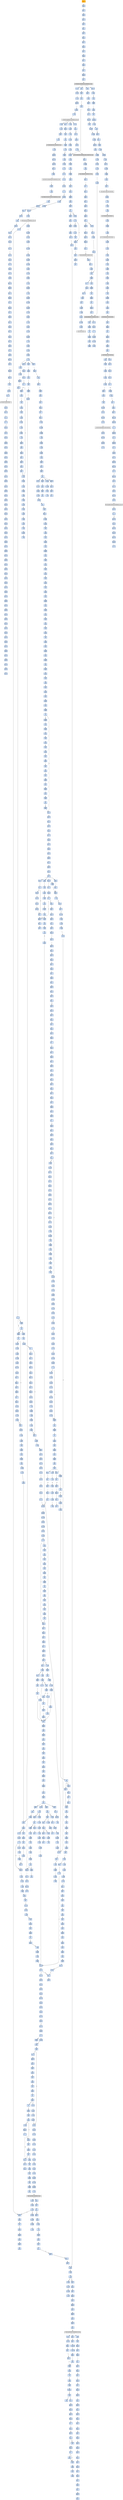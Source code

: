strict digraph G {
	graph [bgcolor=transparent,
		name=G
	];
	node [color=lightsteelblue,
		fillcolor=lightsteelblue,
		shape=rectangle,
		style=filled
	];
	a0x00419001pusha_	[color=lightgrey,
		fillcolor=orange,
		label=pusha];
	a0x00419002call_0x0041900a	[label=call];
	a0x00419001pusha_ -> a0x00419002call_0x0041900a	[color="#000000"];
	a0x0041900apopl_ebp	[label=popl];
	a0x00419002call_0x0041900a -> a0x0041900apopl_ebp	[color="#000000"];
	a0x0041900bincl_ebp	[label=incl];
	a0x0041900apopl_ebp -> a0x0041900bincl_ebp	[color="#000000"];
	a0x0041900cpushl_ebp	[label=pushl];
	a0x0041900bincl_ebp -> a0x0041900cpushl_ebp	[color="#000000"];
	a0x0041900dret	[label=ret];
	a0x0041900cpushl_ebp -> a0x0041900dret	[color="#000000"];
	a0x00419008jmp_0x0041900e	[label=jmp];
	a0x0041900dret -> a0x00419008jmp_0x0041900e	[color="#000000"];
	a0x0041900ecall_0x00419014	[label=call];
	a0x00419008jmp_0x0041900e -> a0x0041900ecall_0x00419014	[color="#000000"];
	a0x00419014popl_ebp	[label=popl];
	a0x0041900ecall_0x00419014 -> a0x00419014popl_ebp	[color="#000000"];
	a0x00419015movl_0xffffffedUINT32_ebx	[label=movl];
	a0x00419014popl_ebp -> a0x00419015movl_0xffffffedUINT32_ebx	[color="#000000"];
	a0x0041901aaddl_ebp_ebx	[label=addl];
	a0x00419015movl_0xffffffedUINT32_ebx -> a0x0041901aaddl_ebp_ebx	[color="#000000"];
	a0x0041901csubl_0x19000UINT32_ebx	[label=subl];
	a0x0041901aaddl_ebp_ebx -> a0x0041901csubl_0x19000UINT32_ebx	[color="#000000"];
	a0x00419022cmpl_0x0UINT8_0x488ebp_	[label=cmpl];
	a0x0041901csubl_0x19000UINT32_ebx -> a0x00419022cmpl_0x0UINT8_0x488ebp_	[color="#000000"];
	a0x00419029movl_ebx_0x488ebp_	[label=movl];
	a0x00419022cmpl_0x0UINT8_0x488ebp_ -> a0x00419029movl_ebx_0x488ebp_	[color="#000000"];
	a0x0041902fjne_0x00419400	[label=jne];
	a0x00419029movl_ebx_0x488ebp_ -> a0x0041902fjne_0x00419400	[color="#000000"];
	a0x00419035leal_0x494ebp__eax	[label=leal];
	a0x0041902fjne_0x00419400 -> a0x00419035leal_0x494ebp__eax	[color="#000000",
		label=F];
	a0x0041903bpushl_eax	[label=pushl];
	a0x00419035leal_0x494ebp__eax -> a0x0041903bpushl_eax	[color="#000000"];
	a0x0041903ccall_0xfa9ebp_	[label=call];
	a0x0041903bpushl_eax -> a0x0041903ccall_0xfa9ebp_	[color="#000000"];
	GETMODULEHANDLEA_KERNEL32_DLL	[color=lightgrey,
		fillcolor=lightgrey,
		label="GETMODULEHANDLEA-KERNEL32-DLL"];
	a0x0041903ccall_0xfa9ebp_ -> GETMODULEHANDLEA_KERNEL32_DLL	[color="#000000"];
	a0x00419042movl_eax_0x48cebp_	[label=movl];
	GETMODULEHANDLEA_KERNEL32_DLL -> a0x00419042movl_eax_0x48cebp_	[color="#000000"];
	a0x00419287testl_eax_eax	[label=testl];
	GETMODULEHANDLEA_KERNEL32_DLL -> a0x00419287testl_eax_eax	[color="#000000"];
	a0x0040d43fcmpw_0x5a4dUINT16_eax_	[label=cmpw];
	GETMODULEHANDLEA_KERNEL32_DLL -> a0x0040d43fcmpw_0x5a4dUINT16_eax_	[color="#000000"];
	a0x0040d5bcpushl_eax	[label=pushl];
	GETMODULEHANDLEA_KERNEL32_DLL -> a0x0040d5bcpushl_eax	[color="#000000"];
	a0x00419048movl_eax_esi	[label=movl];
	a0x00419042movl_eax_0x48cebp_ -> a0x00419048movl_eax_esi	[color="#000000"];
	a0x0041904aleal_0x51ebp__edi	[label=leal];
	a0x00419048movl_eax_esi -> a0x0041904aleal_0x51ebp__edi	[color="#000000"];
	a0x0041904dpushl_edi	[label=pushl];
	a0x0041904aleal_0x51ebp__edi -> a0x0041904dpushl_edi	[color="#000000"];
	a0x0041904epushl_esi	[label=pushl];
	a0x0041904dpushl_edi -> a0x0041904epushl_esi	[color="#000000"];
	a0x0041904fcall_0xfa5ebp_	[label=call];
	a0x0041904epushl_esi -> a0x0041904fcall_0xfa5ebp_	[color="#000000"];
	GETPROCADDRESS_KERNEL32_DLL	[color=lightgrey,
		fillcolor=lightgrey,
		label="GETPROCADDRESS-KERNEL32-DLL"];
	a0x0041904fcall_0xfa5ebp_ -> GETPROCADDRESS_KERNEL32_DLL	[color="#000000"];
	a0x00419055stosl_eax_es_edi_	[label=stosl];
	GETPROCADDRESS_KERNEL32_DLL -> a0x00419055stosl_eax_es_edi_	[color="#000000"];
	a0x004192eetestl_eax_eax	[label=testl];
	GETPROCADDRESS_KERNEL32_DLL -> a0x004192eetestl_eax_eax	[color="#000000"];
	a0x00402341testl_eax_eax	[label=testl];
	GETPROCADDRESS_KERNEL32_DLL -> a0x00402341testl_eax_eax	[color="#000000"];
	a0x0040cce6movl_eax_0x4125c4	[label=movl];
	GETPROCADDRESS_KERNEL32_DLL -> a0x0040cce6movl_eax_0x4125c4	[color="#000000"];
	a0x00419056movb_0x0UINT8_al	[label=movb];
	a0x00419055stosl_eax_es_edi_ -> a0x00419056movb_0x0UINT8_al	[color="#000000"];
	a0x00419058scasb_es_edi__al	[label=scasb];
	a0x00419056movb_0x0UINT8_al -> a0x00419058scasb_es_edi__al	[color="#000000"];
	a0x00419059jne_0x00419058	[label=jne];
	a0x00419058scasb_es_edi__al -> a0x00419059jne_0x00419058	[color="#000000"];
	a0x0041905bcmpb_al_edi_	[label=cmpb];
	a0x00419059jne_0x00419058 -> a0x0041905bcmpb_al_edi_	[color="#000000",
		label=F];
	a0x0041905djne_0x0041904d	[label=jne];
	a0x0041905bcmpb_al_edi_ -> a0x0041905djne_0x0041904d	[color="#000000"];
	a0x0041905fleal_0x7aebp__eax	[label=leal];
	a0x0041905djne_0x0041904d -> a0x0041905fleal_0x7aebp__eax	[color="#000000",
		label=F];
	a0x00419062jmp_eax	[label=jmp];
	a0x0041905fleal_0x7aebp__eax -> a0x00419062jmp_eax	[color="#000000"];
	a0x0041908dmovl_0x595ebp__ebx	[label=movl];
	a0x00419062jmp_eax -> a0x0041908dmovl_0x595ebp__ebx	[color="#000000"];
	a0x00419093orl_ebx_ebx	[label=orl];
	a0x0041908dmovl_0x595ebp__ebx -> a0x00419093orl_ebx_ebx	[color="#000000"];
	a0x00419095je_0x004190a1	[label=je];
	a0x00419093orl_ebx_ebx -> a0x00419095je_0x004190a1	[color="#000000"];
	a0x004190a1leal_0x5c5ebp__esi	[label=leal];
	a0x00419095je_0x004190a1 -> a0x004190a1leal_0x5c5ebp__esi	[color="#000000",
		label=T];
	a0x004190a7cmpl_0x0UINT8_esi_	[label=cmpl];
	a0x004190a1leal_0x5c5ebp__esi -> a0x004190a7cmpl_0x0UINT8_esi_	[color="#000000"];
	a0x004190aaje_0x004191ba	[label=je];
	a0x004190a7cmpl_0x0UINT8_esi_ -> a0x004190aaje_0x004191ba	[color="#000000"];
	a0x004190b0pushl_0x4UINT8	[label=pushl];
	a0x004190aaje_0x004191ba -> a0x004190b0pushl_0x4UINT8	[color="#000000",
		label=F];
	a0x004190b2pushl_0x1000UINT32	[label=pushl];
	a0x004190b0pushl_0x4UINT8 -> a0x004190b2pushl_0x1000UINT32	[color="#000000"];
	a0x004190b7pushl_0x1800UINT32	[label=pushl];
	a0x004190b2pushl_0x1000UINT32 -> a0x004190b7pushl_0x1800UINT32	[color="#000000"];
	a0x004190bcpushl_0x0UINT8	[label=pushl];
	a0x004190b7pushl_0x1800UINT32 -> a0x004190bcpushl_0x0UINT8	[color="#000000"];
	a0x004190becall_0x51ebp_	[label=call];
	a0x004190bcpushl_0x0UINT8 -> a0x004190becall_0x51ebp_	[color="#000000"];
	VIRTUALALLOC_KERNEL32_DLL	[color=lightgrey,
		fillcolor=lightgrey,
		label="VIRTUALALLOC-KERNEL32-DLL"];
	a0x004190becall_0x51ebp_ -> VIRTUALALLOC_KERNEL32_DLL	[color="#000000"];
	a0x004190c1movl_eax_0x148ebp_	[label=movl];
	VIRTUALALLOC_KERNEL32_DLL -> a0x004190c1movl_eax_0x148ebp_	[color="#000000"];
	a0x004190e2movl_eax_0x144ebp_	[label=movl];
	VIRTUALALLOC_KERNEL32_DLL -> a0x004190e2movl_eax_0x144ebp_	[color="#000000"];
	a0x004190c7movl_0x4esi__eax	[label=movl];
	a0x004190c1movl_eax_0x148ebp_ -> a0x004190c7movl_0x4esi__eax	[color="#000000"];
	a0x004190caaddl_0x10eUINT32_eax	[label=addl];
	a0x004190c7movl_0x4esi__eax -> a0x004190caaddl_0x10eUINT32_eax	[color="#000000"];
	a0x004190cfje_0x0041918c	[label=je];
	a0x004190caaddl_0x10eUINT32_eax -> a0x004190cfje_0x0041918c	[color="#000000"];
	a0x004190d5pushl_0x4UINT8	[label=pushl];
	a0x004190cfje_0x0041918c -> a0x004190d5pushl_0x4UINT8	[color="#000000",
		label=F];
	a0x004190d7pushl_0x1000UINT32	[label=pushl];
	a0x004190d5pushl_0x4UINT8 -> a0x004190d7pushl_0x1000UINT32	[color="#000000"];
	a0x004190dcpushl_eax	[label=pushl];
	a0x004190d7pushl_0x1000UINT32 -> a0x004190dcpushl_eax	[color="#000000"];
	a0x004190ddpushl_0x0UINT8	[label=pushl];
	a0x004190dcpushl_eax -> a0x004190ddpushl_0x0UINT8	[color="#000000"];
	a0x004190dfcall_0x51ebp_	[label=call];
	a0x004190ddpushl_0x0UINT8 -> a0x004190dfcall_0x51ebp_	[color="#000000"];
	a0x004190e8pushl_esi	[label=pushl];
	a0x004190e2movl_eax_0x144ebp_ -> a0x004190e8pushl_esi	[color="#000000"];
	a0x004190e9movl_esi__ebx	[label=movl];
	a0x004190e8pushl_esi -> a0x004190e9movl_esi__ebx	[color="#000000"];
	a0x004190ebaddl_0x488ebp__ebx	[label=addl];
	a0x004190e9movl_esi__ebx -> a0x004190ebaddl_0x488ebp__ebx	[color="#000000"];
	a0x004190f1pushl_0x148ebp_	[label=pushl];
	a0x004190ebaddl_0x488ebp__ebx -> a0x004190f1pushl_0x148ebp_	[color="#000000"];
	a0x004190f7pushl_0x4esi_	[label=pushl];
	a0x004190f1pushl_0x148ebp_ -> a0x004190f7pushl_0x4esi_	[color="#000000"];
	a0x004190fapushl_eax	[label=pushl];
	a0x004190f7pushl_0x4esi_ -> a0x004190fapushl_eax	[color="#000000"];
	a0x004190fbpushl_ebx	[label=pushl];
	a0x004190fapushl_eax -> a0x004190fbpushl_ebx	[color="#000000"];
	a0x004190fccall_0x004196c8	[label=call];
	a0x004190fbpushl_ebx -> a0x004190fccall_0x004196c8	[color="#000000"];
	a0x004196c8movl_0x10esp__eax	[label=movl];
	a0x004190fccall_0x004196c8 -> a0x004196c8movl_0x10esp__eax	[color="#000000"];
	a0x004196ccsubl_0x354UINT32_esp	[label=subl];
	a0x004196c8movl_0x10esp__eax -> a0x004196ccsubl_0x354UINT32_esp	[color="#000000"];
	a0x004196d2leal_0x4esp__ecx	[label=leal];
	a0x004196ccsubl_0x354UINT32_esp -> a0x004196d2leal_0x4esp__ecx	[color="#000000"];
	a0x004196d6pushl_eax	[label=pushl];
	a0x004196d2leal_0x4esp__ecx -> a0x004196d6pushl_eax	[color="#000000"];
	a0x004196d7call_0x00419a84	[label=call];
	a0x004196d6pushl_eax -> a0x004196d7call_0x00419a84	[color="#000000"];
	a0x00419a84pushl_ebx	[label=pushl];
	a0x004196d7call_0x00419a84 -> a0x00419a84pushl_ebx	[color="#000000"];
	a0x00419a85pushl_esi	[label=pushl];
	a0x00419a84pushl_ebx -> a0x00419a85pushl_esi	[color="#000000"];
	a0x00419a86pushl_edi	[label=pushl];
	a0x00419a85pushl_esi -> a0x00419a86pushl_edi	[color="#000000"];
	a0x00419a87movl_ecx_edi	[label=movl];
	a0x00419a86pushl_edi -> a0x00419a87movl_ecx_edi	[color="#000000"];
	a0x00419a89xorl_edx_edx	[label=xorl];
	a0x00419a87movl_ecx_edi -> a0x00419a89xorl_edx_edx	[color="#000000"];
	a0x00419a8bxorl_eax_eax	[label=xorl];
	a0x00419a89xorl_edx_edx -> a0x00419a8bxorl_eax_eax	[color="#000000"];
	a0x00419a8dleal_0x268edi__esi	[label=leal];
	a0x00419a8bxorl_eax_eax -> a0x00419a8dleal_0x268edi__esi	[color="#000000"];
	a0x00419a93movl_edx_esi_	[label=movl];
	a0x00419a8dleal_0x268edi__esi -> a0x00419a93movl_edx_esi_	[color="#000000"];
	a0x00419a95pushl_esi	[label=pushl];
	a0x00419a93movl_edx_esi_ -> a0x00419a95pushl_esi	[color="#000000"];
	a0x00419a96call_0x00419cf2	[label=call];
	a0x00419a95pushl_esi -> a0x00419a96call_0x00419cf2	[color="#000000"];
	a0x00419cf2call_0x00419cf8	[label=call];
	a0x00419a96call_0x00419cf2 -> a0x00419cf2call_0x00419cf8	[color="#000000"];
	a0x00419cf8popl_esi	[label=popl];
	a0x00419cf2call_0x00419cf8 -> a0x00419cf8popl_esi	[color="#000000"];
	a0x00419cf9subl_0x46ca5fUINT32_esi	[label=subl];
	a0x00419cf8popl_esi -> a0x00419cf9subl_0x46ca5fUINT32_esi	[color="#000000"];
	a0x00419cffret	[label=ret];
	a0x00419cf9subl_0x46ca5fUINT32_esi -> a0x00419cffret	[color="#000000"];
	a0x00419a9bmovb_0x46c4d2eaxesi__cl	[label=movb];
	a0x00419cffret -> a0x00419a9bmovb_0x46c4d2eaxesi__cl	[color="#000000"];
	a0x00419e18movb_0x46c4d2ebpesi__dl	[label=movb];
	a0x00419cffret -> a0x00419e18movb_0x46c4d2ebpesi__dl	[color="#000000"];
	a0x00419d85movb_0x46c4b6eaxesi__bl	[label=movb];
	a0x00419cffret -> a0x00419d85movb_0x46c4b6eaxesi__bl	[color="#000000"];
	a0x00419defmovb_0x46c49aeaxesi__cl	[label=movb];
	a0x00419cffret -> a0x00419defmovb_0x46c49aeaxesi__cl	[color="#000000"];
	a0x00419aa2popl_esi	[label=popl];
	a0x00419a9bmovb_0x46c4d2eaxesi__cl -> a0x00419aa2popl_esi	[color="#000000"];
	a0x00419aa3movl_0x1UINT32_ebx	[label=movl];
	a0x00419aa2popl_esi -> a0x00419aa3movl_0x1UINT32_ebx	[color="#000000"];
	a0x00419aa8addl_0x4UINT8_esi	[label=addl];
	a0x00419aa3movl_0x1UINT32_ebx -> a0x00419aa8addl_0x4UINT8_esi	[color="#000000"];
	a0x00419aabshll_cl_ebx	[label=shll];
	a0x00419aa8addl_0x4UINT8_esi -> a0x00419aabshll_cl_ebx	[color="#000000"];
	a0x00419aadaddl_ebx_edx	[label=addl];
	a0x00419aabshll_cl_ebx -> a0x00419aadaddl_ebx_edx	[color="#000000"];
	a0x00419aafincl_eax	[label=incl];
	a0x00419aadaddl_ebx_edx -> a0x00419aafincl_eax	[color="#000000"];
	a0x00419ab0cmpl_0x3aUINT8_eax	[label=cmpl];
	a0x00419aafincl_eax -> a0x00419ab0cmpl_0x3aUINT8_eax	[color="#000000"];
	a0x00419ab3jb_0x00419a93	[label=jb];
	a0x00419ab0cmpl_0x3aUINT8_eax -> a0x00419ab3jb_0x00419a93	[color="#000000"];
	a0x00419ab5movl_0x10esp__eax	[label=movl];
	a0x00419ab3jb_0x00419a93 -> a0x00419ab5movl_0x10esp__eax	[color="#000000",
		label=F];
	a0x00419ab9leal_0x10edi__ecx	[label=leal];
	a0x00419ab5movl_0x10esp__eax -> a0x00419ab9leal_0x10edi__ecx	[color="#000000"];
	a0x00419abcpushl_eax	[label=pushl];
	a0x00419ab9leal_0x10edi__ecx -> a0x00419abcpushl_eax	[color="#000000"];
	a0x00419abdpushl_0x2d1UINT32	[label=pushl];
	a0x00419abcpushl_eax -> a0x00419abdpushl_0x2d1UINT32	[color="#000000"];
	a0x00419ac2call_0x0041980f	[label=call];
	a0x00419abdpushl_0x2d1UINT32 -> a0x00419ac2call_0x0041980f	[color="#000000"];
	a0x0041980fmovl_0x4esp__eax	[label=movl];
	a0x00419ac2call_0x0041980f -> a0x0041980fmovl_0x4esp__eax	[color="#000000"];
	a0x00419813movl_0x8esp__edx	[label=movl];
	a0x0041980fmovl_0x4esp__eax -> a0x00419813movl_0x8esp__edx	[color="#000000"];
	a0x00419817movl_eax_0x84ecx_	[label=movl];
	a0x00419813movl_0x8esp__edx -> a0x00419817movl_eax_0x84ecx_	[color="#000000"];
	a0x0041981dmovl_edx_0x88ecx_	[label=movl];
	a0x00419817movl_eax_0x84ecx_ -> a0x0041981dmovl_edx_0x88ecx_	[color="#000000"];
	a0x00419823leal_edxeax4__eax	[label=leal];
	a0x0041981dmovl_edx_0x88ecx_ -> a0x00419823leal_edxeax4__eax	[color="#000000"];
	a0x00419826movl_eax_0x8cecx_	[label=movl];
	a0x00419823leal_edxeax4__eax -> a0x00419826movl_eax_0x8cecx_	[color="#000000"];
	a0x0041982caddl_0x100UINT32_eax	[label=addl];
	a0x00419826movl_eax_0x8cecx_ -> a0x0041982caddl_0x100UINT32_eax	[color="#000000"];
	a0x00419831ret_0x8UINT16	[label=ret];
	a0x0041982caddl_0x100UINT32_eax -> a0x00419831ret_0x8UINT16	[color="#000000"];
	a0x00419ac7pushl_eax	[label=pushl];
	a0x00419831ret_0x8UINT16 -> a0x00419ac7pushl_eax	[color="#000000"];
	a0x00419ad5pushl_eax	[label=pushl];
	a0x00419831ret_0x8UINT16 -> a0x00419ad5pushl_eax	[color="#000000"];
	a0x00419ae3pushl_eax	[label=pushl];
	a0x00419831ret_0x8UINT16 -> a0x00419ae3pushl_eax	[color="#000000"];
	a0x00419af1movl_eax_0x260edi_	[label=movl];
	a0x00419831ret_0x8UINT16 -> a0x00419af1movl_eax_0x260edi_	[color="#000000"];
	a0x00419ac8pushl_0x1cUINT8	[label=pushl];
	a0x00419ac7pushl_eax -> a0x00419ac8pushl_0x1cUINT8	[color="#000000"];
	a0x00419acaleal_0xa0edi__ecx	[label=leal];
	a0x00419ac8pushl_0x1cUINT8 -> a0x00419acaleal_0xa0edi__ecx	[color="#000000"];
	a0x00419ad0call_0x0041980f	[label=call];
	a0x00419acaleal_0xa0edi__ecx -> a0x00419ad0call_0x0041980f	[color="#000000"];
	a0x00419ad6pushl_0x8UINT8	[label=pushl];
	a0x00419ad5pushl_eax -> a0x00419ad6pushl_0x8UINT8	[color="#000000"];
	a0x00419ad8leal_0x130edi__ecx	[label=leal];
	a0x00419ad6pushl_0x8UINT8 -> a0x00419ad8leal_0x130edi__ecx	[color="#000000"];
	a0x00419adecall_0x0041980f	[label=call];
	a0x00419ad8leal_0x130edi__ecx -> a0x00419adecall_0x0041980f	[color="#000000"];
	a0x00419ae4pushl_0x13UINT8	[label=pushl];
	a0x00419ae3pushl_eax -> a0x00419ae4pushl_0x13UINT8	[color="#000000"];
	a0x00419ae6leal_0x1c0edi__ecx	[label=leal];
	a0x00419ae4pushl_0x13UINT8 -> a0x00419ae6leal_0x1c0edi__ecx	[color="#000000"];
	a0x00419aeccall_0x0041980f	[label=call];
	a0x00419ae6leal_0x1c0edi__ecx -> a0x00419aeccall_0x0041980f	[color="#000000"];
	a0x00419af7popl_edi	[label=popl];
	a0x00419af1movl_eax_0x260edi_ -> a0x00419af7popl_edi	[color="#000000"];
	a0x00419af8popl_esi	[label=popl];
	a0x00419af7popl_edi -> a0x00419af8popl_esi	[color="#000000"];
	a0x00419af9addl_0x2f5UINT32_eax	[label=addl];
	a0x00419af8popl_esi -> a0x00419af9addl_0x2f5UINT32_eax	[color="#000000"];
	a0x00419afepopl_ebx	[label=popl];
	a0x00419af9addl_0x2f5UINT32_eax -> a0x00419afepopl_ebx	[color="#000000"];
	a0x00419affret_0x4UINT16	[label=ret];
	a0x00419afepopl_ebx -> a0x00419affret_0x4UINT16	[color="#000000"];
	a0x004196dcmovl_0x35cesp__ecx	[label=movl];
	a0x00419affret_0x4UINT16 -> a0x004196dcmovl_0x35cesp__ecx	[color="#000000"];
	a0x004196e3movl_0x358esp__edx	[label=movl];
	a0x004196dcmovl_0x35cesp__ecx -> a0x004196e3movl_0x358esp__edx	[color="#000000"];
	a0x004196eapushl_ecx	[label=pushl];
	a0x004196e3movl_0x358esp__edx -> a0x004196eapushl_ecx	[color="#000000"];
	a0x004196ebpushl_edx	[label=pushl];
	a0x004196eapushl_ecx -> a0x004196ebpushl_edx	[color="#000000"];
	a0x004196ecleal_0xcesp__ecx	[label=leal];
	a0x004196ebpushl_edx -> a0x004196ecleal_0xcesp__ecx	[color="#000000"];
	a0x004196f0call_0x00419b02	[label=call];
	a0x004196ecleal_0xcesp__ecx -> a0x004196f0call_0x00419b02	[color="#000000"];
	a0x00419b02movl_0x8esp__eax	[label=movl];
	a0x004196f0call_0x00419b02 -> a0x00419b02movl_0x8esp__eax	[color="#000000"];
	a0x00419b06movl_ecx_edx	[label=movl];
	a0x00419b02movl_0x8esp__eax -> a0x00419b06movl_ecx_edx	[color="#000000"];
	a0x00419b08movl_0x4esp__ecx	[label=movl];
	a0x00419b06movl_ecx_edx -> a0x00419b08movl_0x4esp__ecx	[color="#000000"];
	a0x00419b0cpushl_edi	[label=pushl];
	a0x00419b08movl_0x4esp__ecx -> a0x00419b0cpushl_edi	[color="#000000"];
	a0x00419b0dmovl_eax_edx_	[label=movl];
	a0x00419b0cpushl_edi -> a0x00419b0dmovl_eax_edx_	[color="#000000"];
	a0x00419b0fleal_0x4edx__eax	[label=leal];
	a0x00419b0dmovl_eax_edx_ -> a0x00419b0fleal_0x4edx__eax	[color="#000000"];
	a0x00419b12movl_ecx_eax_	[label=movl];
	a0x00419b0fleal_0x4edx__eax -> a0x00419b12movl_ecx_eax_	[color="#000000"];
	a0x00419b14movl_0x20UINT32_0x4eax_	[label=movl];
	a0x00419b12movl_ecx_eax_ -> a0x00419b14movl_0x20UINT32_0x4eax_	[color="#000000"];
	a0x00419b1bmovl_eax_0x10edx_	[label=movl];
	a0x00419b14movl_0x20UINT32_0x4eax_ -> a0x00419b1bmovl_eax_0x10edx_	[color="#000000"];
	a0x00419b1emovl_eax_0xa0edx_	[label=movl];
	a0x00419b1bmovl_eax_0x10edx_ -> a0x00419b1emovl_eax_0xa0edx_	[color="#000000"];
	a0x00419b24movl_eax_0x130edx_	[label=movl];
	a0x00419b1emovl_eax_0xa0edx_ -> a0x00419b24movl_eax_0x130edx_	[color="#000000"];
	a0x00419b2amovl_eax_0x1c0edx_	[label=movl];
	a0x00419b24movl_eax_0x130edx_ -> a0x00419b2amovl_eax_0x1c0edx_	[color="#000000"];
	a0x00419b30xorl_eax_eax	[label=xorl];
	a0x00419b2amovl_eax_0x1c0edx_ -> a0x00419b30xorl_eax_eax	[color="#000000"];
	a0x00419b32movl_0xbdUINT32_ecx	[label=movl];
	a0x00419b30xorl_eax_eax -> a0x00419b32movl_0xbdUINT32_ecx	[color="#000000"];
	a0x00419b37movl_eax_0x250edx_	[label=movl];
	a0x00419b32movl_0xbdUINT32_ecx -> a0x00419b37movl_eax_0x250edx_	[color="#000000"];
	a0x00419b3dmovl_eax_0x254edx_	[label=movl];
	a0x00419b37movl_eax_0x250edx_ -> a0x00419b3dmovl_eax_0x254edx_	[color="#000000"];
	a0x00419b43movl_eax_0x258edx_	[label=movl];
	a0x00419b3dmovl_eax_0x254edx_ -> a0x00419b43movl_eax_0x258edx_	[color="#000000"];
	a0x00419b49movl_0x260edx__edi	[label=movl];
	a0x00419b43movl_eax_0x258edx_ -> a0x00419b49movl_0x260edx__edi	[color="#000000"];
	a0x00419b4fmovl_eax_0x25cedx_	[label=movl];
	a0x00419b49movl_0x260edx__edi -> a0x00419b4fmovl_eax_0x25cedx_	[color="#000000"];
	a0x00419b55repz_stosl_eax_es_edi_	[label=repz];
	a0x00419b4fmovl_eax_0x25cedx_ -> a0x00419b55repz_stosl_eax_es_edi_	[color="#000000"];
	a0x00419b57movl_edx_ecx	[label=movl];
	a0x00419b55repz_stosl_eax_es_edi_ -> a0x00419b57movl_edx_ecx	[color="#000000"];
	a0x00419b59stosb_al_es_edi_	[label=stosb];
	a0x00419b57movl_edx_ecx -> a0x00419b59stosb_al_es_edi_	[color="#000000"];
	a0x00419b5acall_0x00419b63	[label=call];
	a0x00419b59stosb_al_es_edi_ -> a0x00419b5acall_0x00419b63	[color="#000000"];
	a0x00419b63subl_0x30cUINT32_esp	[label=subl];
	a0x00419b5acall_0x00419b63 -> a0x00419b63subl_0x30cUINT32_esp	[color="#000000"];
	a0x00419b69pushl_ebx	[label=pushl];
	a0x00419b63subl_0x30cUINT32_esp -> a0x00419b69pushl_ebx	[color="#000000"];
	a0x00419b6amovl_ecx_ebx	[label=movl];
	a0x00419b69pushl_ebx -> a0x00419b6amovl_ecx_ebx	[color="#000000"];
	a0x00419b6cpushl_ebp	[label=pushl];
	a0x00419b6amovl_ecx_ebx -> a0x00419b6cpushl_ebp	[color="#000000"];
	a0x00419b6dpushl_esi	[label=pushl];
	a0x00419b6cpushl_ebp -> a0x00419b6dpushl_esi	[color="#000000"];
	a0x00419b6eleal_0x4ebx__ebp	[label=leal];
	a0x00419b6dpushl_esi -> a0x00419b6eleal_0x4ebx__ebp	[color="#000000"];
	a0x00419b71pushl_edi	[label=pushl];
	a0x00419b6eleal_0x4ebx__ebp -> a0x00419b71pushl_edi	[color="#000000"];
	a0x00419b72pushl_0x1UINT8	[label=pushl];
	a0x00419b71pushl_edi -> a0x00419b72pushl_0x1UINT8	[color="#000000"];
	a0x00419b74movl_ebp_ecx	[label=movl];
	a0x00419b72pushl_0x1UINT8 -> a0x00419b74movl_ebp_ecx	[color="#000000"];
	a0x00419b76call_0x004197a4	[label=call];
	a0x00419b74movl_ebp_ecx -> a0x00419b76call_0x004197a4	[color="#000000"];
	a0x004197a4pushl_ecx	[label=pushl];
	a0x00419b76call_0x004197a4 -> a0x004197a4pushl_ecx	[color="#000000"];
	a0x004197a5movl_ecx_edx	[label=movl];
	a0x004197a4pushl_ecx -> a0x004197a5movl_ecx_edx	[color="#000000"];
	a0x004197a7pushl_esi	[label=pushl];
	a0x004197a5movl_ecx_edx -> a0x004197a7pushl_esi	[color="#000000"];
	a0x004197a8movl_0x8UINT32_ecx	[label=movl];
	a0x004197a7pushl_esi -> a0x004197a8movl_0x8UINT32_ecx	[color="#000000"];
	a0x004197adpushl_edi	[label=pushl];
	a0x004197a8movl_0x8UINT32_ecx -> a0x004197adpushl_edi	[color="#000000"];
	a0x004197aecmpl_ecx_0x4edx_	[label=cmpl];
	a0x004197adpushl_edi -> a0x004197aecmpl_ecx_0x4edx_	[color="#000000"];
	a0x004197b1jb_0x004197e8	[label=jb];
	a0x004197aecmpl_ecx_0x4edx_ -> a0x004197b1jb_0x004197e8	[color="#000000"];
	a0x004197b3pushl_ebx	[label=pushl];
	a0x004197b1jb_0x004197e8 -> a0x004197b3pushl_ebx	[color="#000000",
		label=F];
	a0x004197e8movl_0x4edx__esi	[label=movl];
	a0x004197b1jb_0x004197e8 -> a0x004197e8movl_0x4edx__esi	[color="#000000",
		label=T];
	a0x004197b4movl_0xfffffff8UINT32_esi	[label=movl];
	a0x004197b3pushl_ebx -> a0x004197b4movl_0xfffffff8UINT32_esi	[color="#000000"];
	a0x004197b9movl_edx__eax	[label=movl];
	a0x004197b4movl_0xfffffff8UINT32_esi -> a0x004197b9movl_edx__eax	[color="#000000"];
	a0x004197bbmovb_eax__bl	[label=movb];
	a0x004197b9movl_edx__eax -> a0x004197bbmovb_eax__bl	[color="#000000"];
	a0x004197bdincl_eax	[label=incl];
	a0x004197bbmovb_eax__bl -> a0x004197bdincl_eax	[color="#000000"];
	a0x004197bemovb_bl_0xcesp_	[label=movb];
	a0x004197bdincl_eax -> a0x004197bemovb_bl_0xcesp_	[color="#000000"];
	a0x004197c2movl_eax_edx_	[label=movl];
	a0x004197bemovb_bl_0xcesp_ -> a0x004197c2movl_eax_edx_	[color="#000000"];
	a0x004197c4movl_0x8edx__eax	[label=movl];
	a0x004197c2movl_eax_edx_ -> a0x004197c4movl_0x8edx__eax	[color="#000000"];
	a0x004197c7movl_0xcesp__edi	[label=movl];
	a0x004197c4movl_0x8edx__eax -> a0x004197c7movl_0xcesp__edi	[color="#000000"];
	a0x004197cbshll_0x8UINT8_eax	[label=shll];
	a0x004197c7movl_0xcesp__edi -> a0x004197cbshll_0x8UINT8_eax	[color="#000000"];
	a0x004197ceandl_0xffUINT32_edi	[label=andl];
	a0x004197cbshll_0x8UINT8_eax -> a0x004197ceandl_0xffUINT32_edi	[color="#000000"];
	a0x004197d4orl_edi_eax	[label=orl];
	a0x004197ceandl_0xffUINT32_edi -> a0x004197d4orl_edi_eax	[color="#000000"];
	a0x004197d6movl_0x4edx__edi	[label=movl];
	a0x004197d4orl_edi_eax -> a0x004197d6movl_0x4edx__edi	[color="#000000"];
	a0x004197d9addl_esi_edi	[label=addl];
	a0x004197d6movl_0x4edx__edi -> a0x004197d9addl_esi_edi	[color="#000000"];
	a0x004197dbmovl_eax_0x8edx_	[label=movl];
	a0x004197d9addl_esi_edi -> a0x004197dbmovl_eax_0x8edx_	[color="#000000"];
	a0x004197demovl_edi_eax	[label=movl];
	a0x004197dbmovl_eax_0x8edx_ -> a0x004197demovl_edi_eax	[color="#000000"];
	a0x004197e0movl_edi_0x4edx_	[label=movl];
	a0x004197demovl_edi_eax -> a0x004197e0movl_edi_0x4edx_	[color="#000000"];
	a0x004197e3cmpl_ecx_eax	[label=cmpl];
	a0x004197e0movl_edi_0x4edx_ -> a0x004197e3cmpl_ecx_eax	[color="#000000"];
	a0x004197e5jae_0x004197b9	[label=jae];
	a0x004197e3cmpl_ecx_eax -> a0x004197e5jae_0x004197b9	[color="#000000"];
	a0x004197e7popl_ebx	[label=popl];
	a0x004197e5jae_0x004197b9 -> a0x004197e7popl_ebx	[color="#000000",
		label=F];
	a0x004197e7popl_ebx -> a0x004197e8movl_0x4edx__esi	[color="#000000"];
	a0x004197ebmovl_0x8edx__eax	[label=movl];
	a0x004197e8movl_0x4edx__esi -> a0x004197ebmovl_0x8edx__eax	[color="#000000"];
	a0x004197eemovl_0x10esp__edi	[label=movl];
	a0x004197ebmovl_0x8edx__eax -> a0x004197eemovl_0x10esp__edi	[color="#000000"];
	a0x004197f2subl_esi_ecx	[label=subl];
	a0x004197eemovl_0x10esp__edi -> a0x004197f2subl_esi_ecx	[color="#000000"];
	a0x004197f4shrl_cl_eax	[label=shrl];
	a0x004197f2subl_esi_ecx -> a0x004197f4shrl_cl_eax	[color="#000000"];
	a0x004197f6movl_0x18UINT32_ecx	[label=movl];
	a0x004197f4shrl_cl_eax -> a0x004197f6movl_0x18UINT32_ecx	[color="#000000"];
	a0x004197fbsubl_edi_ecx	[label=subl];
	a0x004197f6movl_0x18UINT32_ecx -> a0x004197fbsubl_edi_ecx	[color="#000000"];
	a0x004197fdandl_0xffffffUINT32_eax	[label=andl];
	a0x004197fbsubl_edi_ecx -> a0x004197fdandl_0xffffffUINT32_eax	[color="#000000"];
	a0x00419802shrl_cl_eax	[label=shrl];
	a0x004197fdandl_0xffffffUINT32_eax -> a0x00419802shrl_cl_eax	[color="#000000"];
	a0x00419804addl_edi_esi	[label=addl];
	a0x00419802shrl_cl_eax -> a0x00419804addl_edi_esi	[color="#000000"];
	a0x00419806popl_edi	[label=popl];
	a0x00419804addl_edi_esi -> a0x00419806popl_edi	[color="#000000"];
	a0x00419807movl_esi_0x4edx_	[label=movl];
	a0x00419806popl_edi -> a0x00419807movl_esi_0x4edx_	[color="#000000"];
	a0x0041980apopl_esi	[label=popl];
	a0x00419807movl_esi_0x4edx_ -> a0x0041980apopl_esi	[color="#000000"];
	a0x0041980bpopl_ecx	[label=popl];
	a0x0041980apopl_esi -> a0x0041980bpopl_ecx	[color="#000000"];
	a0x0041980cret_0x4UINT16	[label=ret];
	a0x0041980bpopl_ecx -> a0x0041980cret_0x4UINT16	[color="#000000"];
	a0x00419b7btestl_eax_eax	[label=testl];
	a0x0041980cret_0x4UINT16 -> a0x00419b7btestl_eax_eax	[color="#000000"];
	a0x00419b98movb_al_0x10espesi_	[label=movb];
	a0x0041980cret_0x4UINT16 -> a0x00419b98movb_al_0x10espesi_	[color="#000000"];
	a0x00419bf1addl_0x3UINT8_eax	[label=addl];
	a0x0041980cret_0x4UINT16 -> a0x00419bf1addl_0x3UINT8_eax	[color="#000000"];
	a0x00419c1eaddl_0x3UINT8_eax	[label=addl];
	a0x0041980cret_0x4UINT16 -> a0x00419c1eaddl_0x3UINT8_eax	[color="#000000"];
	a0x00419c2caddl_0xbUINT8_eax	[label=addl];
	a0x0041980cret_0x4UINT16 -> a0x00419c2caddl_0xbUINT8_eax	[color="#000000"];
	a0x00419b7djne_0x00419b8d	[label=jne];
	a0x00419b7btestl_eax_eax -> a0x00419b7djne_0x00419b8d	[color="#000000"];
	a0x00419b7fmovl_0x260ebx__edi	[label=movl];
	a0x00419b7djne_0x00419b8d -> a0x00419b7fmovl_0x260ebx__edi	[color="#000000",
		label=F];
	a0x00419b8dxorl_esi_esi	[label=xorl];
	a0x00419b7djne_0x00419b8d -> a0x00419b8dxorl_esi_esi	[color="#000000",
		label=T];
	a0x00419b85movl_0xbdUINT32_ecx	[label=movl];
	a0x00419b7fmovl_0x260ebx__edi -> a0x00419b85movl_0xbdUINT32_ecx	[color="#000000"];
	a0x00419b8arepz_stosl_eax_es_edi_	[label=repz];
	a0x00419b85movl_0xbdUINT32_ecx -> a0x00419b8arepz_stosl_eax_es_edi_	[color="#000000"];
	a0x00419b8cstosb_al_es_edi_	[label=stosb];
	a0x00419b8arepz_stosl_eax_es_edi_ -> a0x00419b8cstosb_al_es_edi_	[color="#000000"];
	a0x00419b8cstosb_al_es_edi_ -> a0x00419b8dxorl_esi_esi	[color="#000000"];
	a0x00419b8fpushl_0x4UINT8	[label=pushl];
	a0x00419b8dxorl_esi_esi -> a0x00419b8fpushl_0x4UINT8	[color="#000000"];
	a0x00419b91movl_ebp_ecx	[label=movl];
	a0x00419b8fpushl_0x4UINT8 -> a0x00419b91movl_ebp_ecx	[color="#000000"];
	a0x00419b93call_0x004197a4	[label=call];
	a0x00419b91movl_ebp_ecx -> a0x00419b93call_0x004197a4	[color="#000000"];
	a0x00419b9cincl_esi	[label=incl];
	a0x00419b98movb_al_0x10espesi_ -> a0x00419b9cincl_esi	[color="#000000"];
	a0x00419b9dcmpl_0x13UINT8_esi	[label=cmpl];
	a0x00419b9cincl_esi -> a0x00419b9dcmpl_0x13UINT8_esi	[color="#000000"];
	a0x00419ba0jb_0x00419b8f	[label=jb];
	a0x00419b9dcmpl_0x13UINT8_esi -> a0x00419ba0jb_0x00419b8f	[color="#000000"];
	a0x00419ba0jb_0x00419b8f -> a0x00419b8fpushl_0x4UINT8	[color="#000000",
		label=T];
	a0x00419ba2leal_0x1c0ebx__edi	[label=leal];
	a0x00419ba0jb_0x00419b8f -> a0x00419ba2leal_0x1c0ebx__edi	[color="#000000",
		label=F];
	a0x00419ba8leal_0x10esp__eax	[label=leal];
	a0x00419ba2leal_0x1c0ebx__edi -> a0x00419ba8leal_0x10esp__eax	[color="#000000"];
	a0x00419bacpushl_eax	[label=pushl];
	a0x00419ba8leal_0x10esp__eax -> a0x00419bacpushl_eax	[color="#000000"];
	a0x00419badmovl_edi_ecx	[label=movl];
	a0x00419bacpushl_eax -> a0x00419badmovl_edi_ecx	[color="#000000"];
	a0x00419bafcall_0x00419834	[label=call];
	a0x00419badmovl_edi_ecx -> a0x00419bafcall_0x00419834	[color="#000000"];
	a0x00419834subl_0x98UINT32_esp	[label=subl];
	a0x00419bafcall_0x00419834 -> a0x00419834subl_0x98UINT32_esp	[color="#000000"];
	a0x0041983apushl_ebx	[label=pushl];
	a0x00419834subl_0x98UINT32_esp -> a0x0041983apushl_ebx	[color="#000000"];
	a0x0041983bpushl_ebp	[label=pushl];
	a0x0041983apushl_ebx -> a0x0041983bpushl_ebp	[color="#000000"];
	a0x0041983cpushl_esi	[label=pushl];
	a0x0041983bpushl_ebp -> a0x0041983cpushl_esi	[color="#000000"];
	a0x0041983dmovl_ecx_edx	[label=movl];
	a0x0041983cpushl_esi -> a0x0041983dmovl_ecx_edx	[color="#000000"];
	a0x0041983fpushl_edi	[label=pushl];
	a0x0041983dmovl_ecx_edx -> a0x0041983fpushl_edi	[color="#000000"];
	a0x00419840movl_0xfUINT32_ecx	[label=movl];
	a0x0041983fpushl_edi -> a0x00419840movl_0xfUINT32_ecx	[color="#000000"];
	a0x00419845movl_0x84edx__ebp	[label=movl];
	a0x00419840movl_0xfUINT32_ecx -> a0x00419845movl_0x84edx__ebp	[color="#000000"];
	a0x0041984bxorl_eax_eax	[label=xorl];
	a0x00419845movl_0x84edx__ebp -> a0x0041984bxorl_eax_eax	[color="#000000"];
	a0x0041984dleal_0x2cesp__edi	[label=leal];
	a0x0041984bxorl_eax_eax -> a0x0041984dleal_0x2cesp__edi	[color="#000000"];
	a0x00419851xorl_esi_esi	[label=xorl];
	a0x0041984dleal_0x2cesp__edi -> a0x00419851xorl_esi_esi	[color="#000000"];
	a0x00419853repz_stosl_eax_es_edi_	[label=repz];
	a0x00419851xorl_esi_esi -> a0x00419853repz_stosl_eax_es_edi_	[color="#000000"];
	a0x00419855movl_0xacesp__edi	[label=movl];
	a0x00419853repz_stosl_eax_es_edi_ -> a0x00419855movl_0xacesp__edi	[color="#000000"];
	a0x0041985ccmpl_esi_ebp	[label=cmpl];
	a0x00419855movl_0xacesp__edi -> a0x0041985ccmpl_esi_ebp	[color="#000000"];
	a0x0041985emovl_edx_0x20esp_	[label=movl];
	a0x0041985ccmpl_esi_ebp -> a0x0041985emovl_edx_0x20esp_	[color="#000000"];
	a0x00419862jbe_0x00419879	[label=jbe];
	a0x0041985emovl_edx_0x20esp_ -> a0x00419862jbe_0x00419879	[color="#000000"];
	a0x00419864xorl_ecx_ecx	[label=xorl];
	a0x00419862jbe_0x00419879 -> a0x00419864xorl_ecx_ecx	[color="#000000",
		label=F];
	a0x00419866movb_eaxedi__cl	[label=movb];
	a0x00419864xorl_ecx_ecx -> a0x00419866movb_eaxedi__cl	[color="#000000"];
	a0x00419869movl_0x28especx4__ebx	[label=movl];
	a0x00419866movb_eaxedi__cl -> a0x00419869movl_0x28especx4__ebx	[color="#000000"];
	a0x0041986dleal_0x28especx4__ecx	[label=leal];
	a0x00419869movl_0x28especx4__ebx -> a0x0041986dleal_0x28especx4__ecx	[color="#000000"];
	a0x00419871incl_ebx	[label=incl];
	a0x0041986dleal_0x28especx4__ecx -> a0x00419871incl_ebx	[color="#000000"];
	a0x00419872incl_eax	[label=incl];
	a0x00419871incl_ebx -> a0x00419872incl_eax	[color="#000000"];
	a0x00419873cmpl_ebp_eax	[label=cmpl];
	a0x00419872incl_eax -> a0x00419873cmpl_ebp_eax	[color="#000000"];
	a0x00419875movl_ebx_ecx_	[label=movl];
	a0x00419873cmpl_ebp_eax -> a0x00419875movl_ebx_ecx_	[color="#000000"];
	a0x00419877jb_0x00419864	[label=jb];
	a0x00419875movl_ebx_ecx_ -> a0x00419877jb_0x00419864	[color="#000000"];
	a0x00419879movl_0x17UINT32_ecx	[label=movl];
	a0x00419877jb_0x00419864 -> a0x00419879movl_0x17UINT32_ecx	[color="#000000",
		label=F];
	a0x0041987emovl_esi_0x28esp_	[label=movl];
	a0x00419879movl_0x17UINT32_ecx -> a0x0041987emovl_esi_0x28esp_	[color="#000000"];
	a0x00419882movl_esi_0x4edx_	[label=movl];
	a0x0041987emovl_esi_0x28esp_ -> a0x00419882movl_esi_0x4edx_	[color="#000000"];
	a0x00419885movl_esi_0x44edx_	[label=movl];
	a0x00419882movl_esi_0x4edx_ -> a0x00419885movl_esi_0x44edx_	[color="#000000"];
	a0x00419888movl_esi_0x68esp_	[label=movl];
	a0x00419885movl_esi_0x44edx_ -> a0x00419888movl_esi_0x68esp_	[color="#000000"];
	a0x0041988cxorl_edi_edi	[label=xorl];
	a0x00419888movl_esi_0x68esp_ -> a0x0041988cxorl_edi_edi	[color="#000000"];
	a0x0041988emovl_esi_0x1cesp_	[label=movl];
	a0x0041988cxorl_edi_edi -> a0x0041988emovl_esi_0x1cesp_	[color="#000000"];
	a0x00419892movl_0x1UINT32_0x10esp_	[label=movl];
	a0x0041988emovl_esi_0x1cesp_ -> a0x00419892movl_0x1UINT32_0x10esp_	[color="#000000"];
	a0x0041989amovl_ecx_0x18esp_	[label=movl];
	a0x00419892movl_0x1UINT32_0x10esp_ -> a0x0041989amovl_ecx_0x18esp_	[color="#000000"];
	a0x0041989eleal_0x8edx__ebp	[label=leal];
	a0x0041989amovl_ecx_0x18esp_ -> a0x0041989eleal_0x8edx__ebp	[color="#000000"];
	a0x004198a1movl_esi_0x14esp_	[label=movl];
	a0x0041989eleal_0x8edx__ebp -> a0x004198a1movl_esi_0x14esp_	[color="#000000"];
	a0x004198a5movl_0x2cespesi__eax	[label=movl];
	a0x004198a1movl_esi_0x14esp_ -> a0x004198a5movl_0x2cespesi__eax	[color="#000000"];
	a0x004198a9shll_cl_eax	[label=shll];
	a0x004198a5movl_0x2cespesi__eax -> a0x004198a9shll_cl_eax	[color="#000000"];
	a0x004198abaddl_eax_edi	[label=addl];
	a0x004198a9shll_cl_eax -> a0x004198abaddl_eax_edi	[color="#000000"];
	a0x004198adcmpl_0x1000000UINT32_edi	[label=cmpl];
	a0x004198abaddl_eax_edi -> a0x004198adcmpl_0x1000000UINT32_edi	[color="#000000"];
	a0x004198b3movl_edi_0x24esp_	[label=movl];
	a0x004198adcmpl_0x1000000UINT32_edi -> a0x004198b3movl_edi_0x24esp_	[color="#000000"];
	a0x004198b7ja_0x0041994b	[label=ja];
	a0x004198b3movl_edi_0x24esp_ -> a0x004198b7ja_0x0041994b	[color="#000000"];
	a0x004198bdmovl_0x28espesi__eax	[label=movl];
	a0x004198b7ja_0x0041994b -> a0x004198bdmovl_0x28espesi__eax	[color="#000000",
		label=F];
	a0x004198c1movl_edi_ebp_	[label=movl];
	a0x004198bdmovl_0x28espesi__eax -> a0x004198c1movl_edi_ebp_	[color="#000000"];
	a0x004198c4movl_0x3cebp__ebx	[label=movl];
	a0x004198c1movl_edi_ebp_ -> a0x004198c4movl_0x3cebp__ebx	[color="#000000"];
	a0x004198c7addl_ebx_eax	[label=addl];
	a0x004198c4movl_0x3cebp__ebx -> a0x004198c7addl_ebx_eax	[color="#000000"];
	a0x004198c9cmpl_0x10UINT8_ecx	[label=cmpl];
	a0x004198c7addl_ebx_eax -> a0x004198c9cmpl_0x10UINT8_ecx	[color="#000000"];
	a0x004198ccmovl_eax_0x40ebp_	[label=movl];
	a0x004198c9cmpl_0x10UINT8_ecx -> a0x004198ccmovl_eax_0x40ebp_	[color="#000000"];
	a0x004198cfmovl_eax_0x6cespesi_	[label=movl];
	a0x004198ccmovl_eax_0x40ebp_ -> a0x004198cfmovl_eax_0x6cespesi_	[color="#000000"];
	a0x004198d3jl_0x00419922	[label=jl];
	a0x004198cfmovl_eax_0x6cespesi_ -> a0x004198d3jl_0x00419922	[color="#000000"];
	a0x004198d5movl_ebp__esi	[label=movl];
	a0x004198d3jl_0x00419922 -> a0x004198d5movl_ebp__esi	[color="#000000",
		label=F];
	a0x00419922movl_0x10esp__eax	[label=movl];
	a0x004198d3jl_0x00419922 -> a0x00419922movl_0x10esp__eax	[color="#000000",
		label=T];
	a0x004198d8movl_0x10esp__eax	[label=movl];
	a0x004198d5movl_ebp__esi -> a0x004198d8movl_0x10esp__eax	[color="#000000"];
	a0x004198dcmovl_0x1cesp__ebx	[label=movl];
	a0x004198d8movl_0x10esp__eax -> a0x004198dcmovl_0x1cesp__ebx	[color="#000000"];
	a0x004198e0movl_0x8cedx__edi	[label=movl];
	a0x004198dcmovl_0x1cesp__ebx -> a0x004198e0movl_0x8cedx__edi	[color="#000000"];
	a0x004198e6shrl_0x10UINT8_esi	[label=shrl];
	a0x004198e0movl_0x8cedx__edi -> a0x004198e6shrl_0x10UINT8_esi	[color="#000000"];
	a0x004198e9movl_esi_ecx	[label=movl];
	a0x004198e6shrl_0x10UINT8_esi -> a0x004198e9movl_esi_ecx	[color="#000000"];
	a0x004198ebandl_0xffUINT32_eax	[label=andl];
	a0x004198e9movl_esi_ecx -> a0x004198ebandl_0xffUINT32_eax	[color="#000000"];
	a0x004198f0subl_ebx_ecx	[label=subl];
	a0x004198ebandl_0xffUINT32_eax -> a0x004198f0subl_ebx_ecx	[color="#000000"];
	a0x004198f2addl_ebx_edi	[label=addl];
	a0x004198f0subl_ebx_ecx -> a0x004198f2addl_ebx_edi	[color="#000000"];
	a0x004198f4movb_al_bl	[label=movb];
	a0x004198f2addl_ebx_edi -> a0x004198f4movb_al_bl	[color="#000000"];
	a0x004198f6movl_ecx_edx	[label=movl];
	a0x004198f4movb_al_bl -> a0x004198f6movl_ecx_edx	[color="#000000"];
	a0x004198f8movb_bl_bh	[label=movb];
	a0x004198f6movl_ecx_edx -> a0x004198f8movb_bl_bh	[color="#000000"];
	a0x004198famovl_esi_0x1cesp_	[label=movl];
	a0x004198f8movb_bl_bh -> a0x004198famovl_esi_0x1cesp_	[color="#000000"];
	a0x004198femovl_ebx_eax	[label=movl];
	a0x004198famovl_esi_0x1cesp_ -> a0x004198femovl_ebx_eax	[color="#000000"];
	a0x00419900movl_0x14esp__esi	[label=movl];
	a0x004198femovl_ebx_eax -> a0x00419900movl_0x14esp__esi	[color="#000000"];
	a0x00419904shll_0x10UINT8_eax	[label=shll];
	a0x00419900movl_0x14esp__esi -> a0x00419904shll_0x10UINT8_eax	[color="#000000"];
	a0x00419907movw_bx_ax	[label=movw];
	a0x00419904shll_0x10UINT8_eax -> a0x00419907movw_bx_ax	[color="#000000"];
	a0x0041990ashrl_0x2UINT8_ecx	[label=shrl];
	a0x00419907movw_bx_ax -> a0x0041990ashrl_0x2UINT8_ecx	[color="#000000"];
	a0x0041990drepz_stosl_eax_es_edi_	[label=repz];
	a0x0041990ashrl_0x2UINT8_ecx -> a0x0041990drepz_stosl_eax_es_edi_	[color="#000000"];
	a0x0041990fmovl_edx_ecx	[label=movl];
	a0x0041990drepz_stosl_eax_es_edi_ -> a0x0041990fmovl_edx_ecx	[color="#000000"];
	a0x00419911movl_0x20esp__edx	[label=movl];
	a0x0041990fmovl_edx_ecx -> a0x00419911movl_0x20esp__edx	[color="#000000"];
	a0x00419915andl_0x3UINT8_ecx	[label=andl];
	a0x00419911movl_0x20esp__edx -> a0x00419915andl_0x3UINT8_ecx	[color="#000000"];
	a0x00419918repz_stosb_al_es_edi_	[label=repz];
	a0x00419915andl_0x3UINT8_ecx -> a0x00419918repz_stosb_al_es_edi_	[color="#000000"];
	a0x0041991amovl_0x24esp__edi	[label=movl];
	a0x00419918repz_stosb_al_es_edi_ -> a0x0041991amovl_0x24esp__edi	[color="#000000"];
	a0x0041991emovl_0x18esp__ecx	[label=movl];
	a0x0041991amovl_0x24esp__edi -> a0x0041991emovl_0x18esp__ecx	[color="#000000"];
	a0x0041991emovl_0x18esp__ecx -> a0x00419922movl_0x10esp__eax	[color="#000000"];
	a0x00419926addl_0x4UINT8_esi	[label=addl];
	a0x00419922movl_0x10esp__eax -> a0x00419926addl_0x4UINT8_esi	[color="#000000"];
	a0x00419929incl_eax	[label=incl];
	a0x00419926addl_0x4UINT8_esi -> a0x00419929incl_eax	[color="#000000"];
	a0x0041992adecl_ecx	[label=decl];
	a0x00419929incl_eax -> a0x0041992adecl_ecx	[color="#000000"];
	a0x0041992baddl_0x4UINT8_ebp	[label=addl];
	a0x0041992adecl_ecx -> a0x0041992baddl_0x4UINT8_ebp	[color="#000000"];
	a0x0041992ecmpl_0x9UINT8_ecx	[label=cmpl];
	a0x0041992baddl_0x4UINT8_ebp -> a0x0041992ecmpl_0x9UINT8_ecx	[color="#000000"];
	a0x00419931movl_eax_0x10esp_	[label=movl];
	a0x0041992ecmpl_0x9UINT8_ecx -> a0x00419931movl_eax_0x10esp_	[color="#000000"];
	a0x00419935movl_ecx_0x18esp_	[label=movl];
	a0x00419931movl_eax_0x10esp_ -> a0x00419935movl_ecx_0x18esp_	[color="#000000"];
	a0x00419939movl_esi_0x14esp_	[label=movl];
	a0x00419935movl_ecx_0x18esp_ -> a0x00419939movl_esi_0x14esp_	[color="#000000"];
	a0x0041993djge_0x004198a5	[label=jge];
	a0x00419939movl_esi_0x14esp_ -> a0x0041993djge_0x004198a5	[color="#000000"];
	a0x00419943cmpl_0x1000000UINT32_edi	[label=cmpl];
	a0x0041993djge_0x004198a5 -> a0x00419943cmpl_0x1000000UINT32_edi	[color="#000000",
		label=F];
	a0x00419949je_0x0041995a	[label=je];
	a0x00419943cmpl_0x1000000UINT32_edi -> a0x00419949je_0x0041995a	[color="#000000"];
	a0x0041995amovl_0x84edx__eax	[label=movl];
	a0x00419949je_0x0041995a -> a0x0041995amovl_0x84edx__eax	[color="#000000",
		label=T];
	a0x00419960xorl_ecx_ecx	[label=xorl];
	a0x0041995amovl_0x84edx__eax -> a0x00419960xorl_ecx_ecx	[color="#000000"];
	a0x00419962testl_eax_eax	[label=testl];
	a0x00419960xorl_ecx_ecx -> a0x00419962testl_eax_eax	[color="#000000"];
	a0x00419964jbe_0x004199a1	[label=jbe];
	a0x00419962testl_eax_eax -> a0x00419964jbe_0x004199a1	[color="#000000"];
	a0x00419966movl_0xacesp__esi	[label=movl];
	a0x00419964jbe_0x004199a1 -> a0x00419966movl_0xacesp__esi	[color="#000000",
		label=F];
	a0x0041996dmovb_ecxesi__al	[label=movb];
	a0x00419966movl_0xacesp__esi -> a0x0041996dmovb_ecxesi__al	[color="#000000"];
	a0x00419970testb_al_al	[label=testb];
	a0x0041996dmovb_ecxesi__al -> a0x00419970testb_al_al	[color="#000000"];
	a0x00419972je_0x00419996	[label=je];
	a0x00419970testb_al_al -> a0x00419972je_0x00419996	[color="#000000"];
	a0x00419974movl_0x88edx__edi	[label=movl];
	a0x00419972je_0x00419996 -> a0x00419974movl_0x88edx__edi	[color="#000000",
		label=F];
	a0x00419996movl_0x84edx__eax	[label=movl];
	a0x00419972je_0x00419996 -> a0x00419996movl_0x84edx__eax	[color="#000000",
		label=T];
	a0x0041997aandl_0xffUINT32_eax	[label=andl];
	a0x00419974movl_0x88edx__edi -> a0x0041997aandl_0xffUINT32_eax	[color="#000000"];
	a0x0041997fmovl_0x68espeax4__eax	[label=movl];
	a0x0041997aandl_0xffUINT32_eax -> a0x0041997fmovl_0x68espeax4__eax	[color="#000000"];
	a0x00419983movl_ecx_edieax4_	[label=movl];
	a0x0041997fmovl_0x68espeax4__eax -> a0x00419983movl_ecx_edieax4_	[color="#000000"];
	a0x00419986xorl_eax_eax	[label=xorl];
	a0x00419983movl_ecx_edieax4_ -> a0x00419986xorl_eax_eax	[color="#000000"];
	a0x00419988movb_ecxesi__al	[label=movb];
	a0x00419986xorl_eax_eax -> a0x00419988movb_ecxesi__al	[color="#000000"];
	a0x0041998bmovl_0x68espeax4__edi	[label=movl];
	a0x00419988movb_ecxesi__al -> a0x0041998bmovl_0x68espeax4__edi	[color="#000000"];
	a0x0041998fleal_0x68espeax4__eax	[label=leal];
	a0x0041998bmovl_0x68espeax4__edi -> a0x0041998fleal_0x68espeax4__eax	[color="#000000"];
	a0x00419993incl_edi	[label=incl];
	a0x0041998fleal_0x68espeax4__eax -> a0x00419993incl_edi	[color="#000000"];
	a0x00419994movl_edi_eax_	[label=movl];
	a0x00419993incl_edi -> a0x00419994movl_edi_eax_	[color="#000000"];
	a0x00419994movl_edi_eax_ -> a0x00419996movl_0x84edx__eax	[color="#000000"];
	a0x0041999cincl_ecx	[label=incl];
	a0x00419996movl_0x84edx__eax -> a0x0041999cincl_ecx	[color="#000000"];
	a0x0041999dcmpl_eax_ecx	[label=cmpl];
	a0x0041999cincl_ecx -> a0x0041999dcmpl_eax_ecx	[color="#000000"];
	a0x0041999fjb_0x0041996d	[label=jb];
	a0x0041999dcmpl_eax_ecx -> a0x0041999fjb_0x0041996d	[color="#000000"];
	a0x004199a1popl_edi	[label=popl];
	a0x0041999fjb_0x0041996d -> a0x004199a1popl_edi	[color="#000000",
		label=F];
	a0x004199a2popl_esi	[label=popl];
	a0x004199a1popl_edi -> a0x004199a2popl_esi	[color="#000000"];
	a0x004199a3popl_ebp	[label=popl];
	a0x004199a2popl_esi -> a0x004199a3popl_ebp	[color="#000000"];
	a0x004199a4movb_0x1UINT8_al	[label=movb];
	a0x004199a3popl_ebp -> a0x004199a4movb_0x1UINT8_al	[color="#000000"];
	a0x004199a6popl_ebx	[label=popl];
	a0x004199a4movb_0x1UINT8_al -> a0x004199a6popl_ebx	[color="#000000"];
	a0x004199a7addl_0x98UINT32_esp	[label=addl];
	a0x004199a6popl_ebx -> a0x004199a7addl_0x98UINT32_esp	[color="#000000"];
	a0x004199adret_0x4UINT16	[label=ret];
	a0x004199a7addl_0x98UINT32_esp -> a0x004199adret_0x4UINT16	[color="#000000"];
	a0x00419bb4testb_al_al	[label=testb];
	a0x004199adret_0x4UINT16 -> a0x00419bb4testb_al_al	[color="#000000"];
	a0x00419c5ftestb_al_al	[label=testb];
	a0x004199adret_0x4UINT16 -> a0x00419c5ftestb_al_al	[color="#000000"];
	a0x00419c81testb_al_al	[label=testb];
	a0x004199adret_0x4UINT16 -> a0x00419c81testb_al_al	[color="#000000"];
	a0x00419ca3testb_al_al	[label=testb];
	a0x004199adret_0x4UINT16 -> a0x00419ca3testb_al_al	[color="#000000"];
	a0x00419bb6jne_0x00419bc3	[label=jne];
	a0x00419bb4testb_al_al -> a0x00419bb6jne_0x00419bc3	[color="#000000"];
	a0x00419bc3xorl_esi_esi	[label=xorl];
	a0x00419bb6jne_0x00419bc3 -> a0x00419bc3xorl_esi_esi	[color="#000000",
		label=T];
	a0x00419bc5movl_edi_ecx	[label=movl];
	a0x00419bc3xorl_esi_esi -> a0x00419bc5movl_edi_ecx	[color="#000000"];
	a0x00419bc7call_0x004199b0	[label=call];
	a0x00419bc5movl_edi_ecx -> a0x00419bc7call_0x004199b0	[color="#000000"];
	a0x004199b0pushl_ecx	[label=pushl];
	a0x00419bc7call_0x004199b0 -> a0x004199b0pushl_ecx	[color="#000000"];
	a0x004199b1pushl_ebx	[label=pushl];
	a0x004199b0pushl_ecx -> a0x004199b1pushl_ebx	[color="#000000"];
	a0x004199b2pushl_esi	[label=pushl];
	a0x004199b1pushl_ebx -> a0x004199b2pushl_esi	[color="#000000"];
	a0x004199b3movl_ecx_esi	[label=movl];
	a0x004199b2pushl_esi -> a0x004199b3movl_ecx_esi	[color="#000000"];
	a0x004199b5pushl_edi	[label=pushl];
	a0x004199b3movl_ecx_esi -> a0x004199b5pushl_edi	[color="#000000"];
	a0x004199b6movl_esi__eax	[label=movl];
	a0x004199b5pushl_edi -> a0x004199b6movl_esi__eax	[color="#000000"];
	a0x004199b8cmpl_0x8UINT8_0x4eax_	[label=cmpl];
	a0x004199b6movl_esi__eax -> a0x004199b8cmpl_0x8UINT8_0x4eax_	[color="#000000"];
	a0x004199bcjb_0x004199ee	[label=jb];
	a0x004199b8cmpl_0x8UINT8_0x4eax_ -> a0x004199bcjb_0x004199ee	[color="#000000"];
	a0x004199eemovl_0x4eax__edx	[label=movl];
	a0x004199bcjb_0x004199ee -> a0x004199eemovl_0x4eax__edx	[color="#000000",
		label=T];
	a0x004199bemovl_eax__ecx	[label=movl];
	a0x004199bcjb_0x004199ee -> a0x004199bemovl_eax__ecx	[color="#000000",
		label=F];
	a0x004199f1movl_0x8eax__eax	[label=movl];
	a0x004199eemovl_0x4eax__edx -> a0x004199f1movl_0x8eax__eax	[color="#000000"];
	a0x004199f4movl_0x8UINT32_ecx	[label=movl];
	a0x004199f1movl_0x8eax__eax -> a0x004199f4movl_0x8UINT32_ecx	[color="#000000"];
	a0x004199f9subl_edx_ecx	[label=subl];
	a0x004199f4movl_0x8UINT32_ecx -> a0x004199f9subl_edx_ecx	[color="#000000"];
	a0x004199fbshrl_cl_eax	[label=shrl];
	a0x004199f9subl_edx_ecx -> a0x004199fbshrl_cl_eax	[color="#000000"];
	a0x004199fdmovl_0x24esi__ecx	[label=movl];
	a0x004199fbshrl_cl_eax -> a0x004199fdmovl_0x24esi__ecx	[color="#000000"];
	a0x00419a00andl_0xfffe00UINT32_eax	[label=andl];
	a0x004199fdmovl_0x24esi__ecx -> a0x00419a00andl_0xfffe00UINT32_eax	[color="#000000"];
	a0x00419a05cmpl_ecx_eax	[label=cmpl];
	a0x00419a00andl_0xfffe00UINT32_eax -> a0x00419a05cmpl_ecx_eax	[color="#000000"];
	a0x00419a07jae_0x00419a1d	[label=jae];
	a0x00419a05cmpl_ecx_eax -> a0x00419a07jae_0x00419a1d	[color="#000000"];
	a0x00419a09movl_0x8cesi__edx	[label=movl];
	a0x00419a07jae_0x00419a1d -> a0x00419a09movl_0x8cesi__edx	[color="#000000",
		label=F];
	a0x00419a1dcmpl_0x2cesi__eax	[label=cmpl];
	a0x00419a07jae_0x00419a1d -> a0x00419a1dcmpl_0x2cesi__eax	[color="#000000",
		label=T];
	a0x00419a0fmovl_eax_ecx	[label=movl];
	a0x00419a09movl_0x8cesi__edx -> a0x00419a0fmovl_eax_ecx	[color="#000000"];
	a0x00419a11shrl_0x10UINT8_ecx	[label=shrl];
	a0x00419a0fmovl_eax_ecx -> a0x00419a11shrl_0x10UINT8_ecx	[color="#000000"];
	a0x00419a14xorl_ebx_ebx	[label=xorl];
	a0x00419a11shrl_0x10UINT8_ecx -> a0x00419a14xorl_ebx_ebx	[color="#000000"];
	a0x00419a16movb_ecxedx__bl	[label=movb];
	a0x00419a14xorl_ebx_ebx -> a0x00419a16movb_ecxedx__bl	[color="#000000"];
	a0x00419a19movl_ebx_edx	[label=movl];
	a0x00419a16movb_ecxedx__bl -> a0x00419a19movl_ebx_edx	[color="#000000"];
	a0x00419a1bjmp_0x00419a58	[label=jmp];
	a0x00419a19movl_ebx_edx -> a0x00419a1bjmp_0x00419a58	[color="#000000"];
	a0x00419a58movl_esi__ecx	[label=movl];
	a0x00419a1bjmp_0x00419a58 -> a0x00419a58movl_esi__ecx	[color="#000000"];
	a0x00419a5amovl_0x4ecx__edi	[label=movl];
	a0x00419a58movl_esi__ecx -> a0x00419a5amovl_0x4ecx__edi	[color="#000000"];
	a0x00419a5daddl_edx_edi	[label=addl];
	a0x00419a5amovl_0x4ecx__edi -> a0x00419a5daddl_edx_edi	[color="#000000"];
	a0x00419a5fmovl_edi_0x4ecx_	[label=movl];
	a0x00419a5daddl_edx_edi -> a0x00419a5fmovl_edi_0x4ecx_	[color="#000000"];
	a0x00419a62movl_esiedx4__ebx	[label=movl];
	a0x00419a5fmovl_edi_0x4ecx_ -> a0x00419a62movl_esiedx4__ebx	[color="#000000"];
	a0x00419a65movl_0x18UINT32_ecx	[label=movl];
	a0x00419a62movl_esiedx4__ebx -> a0x00419a65movl_0x18UINT32_ecx	[color="#000000"];
	a0x00419a6asubl_ebx_eax	[label=subl];
	a0x00419a65movl_0x18UINT32_ecx -> a0x00419a6asubl_ebx_eax	[color="#000000"];
	a0x00419a6csubl_edx_ecx	[label=subl];
	a0x00419a6asubl_ebx_eax -> a0x00419a6csubl_edx_ecx	[color="#000000"];
	a0x00419a6epopl_edi	[label=popl];
	a0x00419a6csubl_edx_ecx -> a0x00419a6epopl_edi	[color="#000000"];
	a0x00419a6fshrl_cl_eax	[label=shrl];
	a0x00419a6epopl_edi -> a0x00419a6fshrl_cl_eax	[color="#000000"];
	a0x00419a71movl_0x44esiedx4__ecx	[label=movl];
	a0x00419a6fshrl_cl_eax -> a0x00419a71movl_0x44esiedx4__ecx	[color="#000000"];
	a0x00419a75addl_ecx_eax	[label=addl];
	a0x00419a71movl_0x44esiedx4__ecx -> a0x00419a75addl_ecx_eax	[color="#000000"];
	a0x00419a77movl_0x88esi__ecx	[label=movl];
	a0x00419a75addl_ecx_eax -> a0x00419a77movl_0x88esi__ecx	[color="#000000"];
	a0x00419a7dpopl_esi	[label=popl];
	a0x00419a77movl_0x88esi__ecx -> a0x00419a7dpopl_esi	[color="#000000"];
	a0x00419a7epopl_ebx	[label=popl];
	a0x00419a7dpopl_esi -> a0x00419a7epopl_ebx	[color="#000000"];
	a0x00419a7fmovl_ecxeax4__eax	[label=movl];
	a0x00419a7epopl_ebx -> a0x00419a7fmovl_ecxeax4__eax	[color="#000000"];
	a0x00419a82popl_ecx	[label=popl];
	a0x00419a7fmovl_ecxeax4__eax -> a0x00419a82popl_ecx	[color="#000000"];
	a0x00419a83ret	[label=ret];
	a0x00419a82popl_ecx -> a0x00419a83ret	[color="#000000"];
	a0x00419bcccmpl_0x10UINT8_eax	[label=cmpl];
	a0x00419a83ret -> a0x00419bcccmpl_0x10UINT8_eax	[color="#000000"];
	a0x00419d2dcmpl_0x100UINT32_eax	[label=cmpl];
	a0x00419a83ret -> a0x00419d2dcmpl_0x100UINT32_eax	[color="#000000"];
	a0x00419d7amovl_0x8esi__ecx	[label=movl];
	a0x00419a83ret -> a0x00419d7amovl_0x8esi__ecx	[color="#000000"];
	a0x00419e95addl_ebx_eax	[label=addl];
	a0x00419a83ret -> a0x00419e95addl_ebx_eax	[color="#000000"];
	a0x00419bcfjae_0x00419be6	[label=jae];
	a0x00419bcccmpl_0x10UINT8_eax -> a0x00419bcfjae_0x00419be6	[color="#000000"];
	a0x00419bd1movl_0x260ebx__ecx	[label=movl];
	a0x00419bcfjae_0x00419be6 -> a0x00419bd1movl_0x260ebx__ecx	[color="#000000",
		label=F];
	a0x00419be6jne_0x00419c10	[label=jne];
	a0x00419bcfjae_0x00419be6 -> a0x00419be6jne_0x00419c10	[color="#000000",
		label=T];
	a0x00419bd7movb_ecxesi__dl	[label=movb];
	a0x00419bd1movl_0x260ebx__ecx -> a0x00419bd7movb_ecxesi__dl	[color="#000000"];
	a0x00419bdaaddb_al_dl	[label=addb];
	a0x00419bd7movb_ecxesi__dl -> a0x00419bdaaddb_al_dl	[color="#000000"];
	a0x00419bdcandb_0xfUINT8_dl	[label=andb];
	a0x00419bdaaddb_al_dl -> a0x00419bdcandb_0xfUINT8_dl	[color="#000000"];
	a0x00419bdfmovb_dl_0x24espesi_	[label=movb];
	a0x00419bdcandb_0xfUINT8_dl -> a0x00419bdfmovb_dl_0x24espesi_	[color="#000000"];
	a0x00419be3incl_esi	[label=incl];
	a0x00419bdfmovb_dl_0x24espesi_ -> a0x00419be3incl_esi	[color="#000000"];
	a0x00419be4jmp_0x00419c46	[label=jmp];
	a0x00419be3incl_esi -> a0x00419be4jmp_0x00419c46	[color="#000000"];
	a0x00419c46cmpl_0x2f5UINT32_esi	[label=cmpl];
	a0x00419be4jmp_0x00419c46 -> a0x00419c46cmpl_0x2f5UINT32_esi	[color="#000000"];
	a0x00419c4cjl_0x00419bc5	[label=jl];
	a0x00419c46cmpl_0x2f5UINT32_esi -> a0x00419c4cjl_0x00419bc5	[color="#000000"];
	a0x00419c52leal_0x24esp__edx	[label=leal];
	a0x00419c4cjl_0x00419bc5 -> a0x00419c52leal_0x24esp__edx	[color="#000000",
		label=F];
	a0x004199c0movb_ecx__dl	[label=movb];
	a0x004199bemovl_eax__ecx -> a0x004199c0movb_ecx__dl	[color="#000000"];
	a0x004199c2incl_ecx	[label=incl];
	a0x004199c0movb_ecx__dl -> a0x004199c2incl_ecx	[color="#000000"];
	a0x004199c3movb_dl_0xcesp_	[label=movb];
	a0x004199c2incl_ecx -> a0x004199c3movb_dl_0xcesp_	[color="#000000"];
	a0x004199c7movl_ecx_eax_	[label=movl];
	a0x004199c3movb_dl_0xcesp_ -> a0x004199c7movl_ecx_eax_	[color="#000000"];
	a0x004199c9movl_0x8eax__ecx	[label=movl];
	a0x004199c7movl_ecx_eax_ -> a0x004199c9movl_0x8eax__ecx	[color="#000000"];
	a0x004199ccmovl_0xcesp__edx	[label=movl];
	a0x004199c9movl_0x8eax__ecx -> a0x004199ccmovl_0xcesp__edx	[color="#000000"];
	a0x004199d0shll_0x8UINT8_ecx	[label=shll];
	a0x004199ccmovl_0xcesp__edx -> a0x004199d0shll_0x8UINT8_ecx	[color="#000000"];
	a0x004199d3andl_0xffUINT32_edx	[label=andl];
	a0x004199d0shll_0x8UINT8_ecx -> a0x004199d3andl_0xffUINT32_edx	[color="#000000"];
	a0x004199d9orl_edx_ecx	[label=orl];
	a0x004199d3andl_0xffUINT32_edx -> a0x004199d9orl_edx_ecx	[color="#000000"];
	a0x004199dbmovl_0x4eax__edx	[label=movl];
	a0x004199d9orl_edx_ecx -> a0x004199dbmovl_0x4eax__edx	[color="#000000"];
	a0x004199deaddl_0xfffffff8UINT8_edx	[label=addl];
	a0x004199dbmovl_0x4eax__edx -> a0x004199deaddl_0xfffffff8UINT8_edx	[color="#000000"];
	a0x004199e1movl_ecx_0x8eax_	[label=movl];
	a0x004199deaddl_0xfffffff8UINT8_edx -> a0x004199e1movl_ecx_0x8eax_	[color="#000000"];
	a0x004199e4movl_edx_ecx	[label=movl];
	a0x004199e1movl_ecx_0x8eax_ -> a0x004199e4movl_edx_ecx	[color="#000000"];
	a0x004199e6movl_edx_0x4eax_	[label=movl];
	a0x004199e4movl_edx_ecx -> a0x004199e6movl_edx_0x4eax_	[color="#000000"];
	a0x004199e9cmpl_0x8UINT8_ecx	[label=cmpl];
	a0x004199e6movl_edx_0x4eax_ -> a0x004199e9cmpl_0x8UINT8_ecx	[color="#000000"];
	a0x004199ecjae_0x004199be	[label=jae];
	a0x004199e9cmpl_0x8UINT8_ecx -> a0x004199ecjae_0x004199be	[color="#000000"];
	a0x004199ecjae_0x004199be -> a0x004199eemovl_0x4eax__edx	[color="#000000",
		label=F];
	a0x00419be8pushl_0x2UINT8	[label=pushl];
	a0x00419be6jne_0x00419c10 -> a0x00419be8pushl_0x2UINT8	[color="#000000",
		label=F];
	a0x00419c10cmpl_0x11UINT8_eax	[label=cmpl];
	a0x00419be6jne_0x00419c10 -> a0x00419c10cmpl_0x11UINT8_eax	[color="#000000",
		label=T];
	a0x00419beamovl_ebp_ecx	[label=movl];
	a0x00419be8pushl_0x2UINT8 -> a0x00419beamovl_ebp_ecx	[color="#000000"];
	a0x00419beccall_0x004197a4	[label=call];
	a0x00419beamovl_ebp_ecx -> a0x00419beccall_0x004197a4	[color="#000000"];
	a0x00419bf4testl_eax_eax	[label=testl];
	a0x00419bf1addl_0x3UINT8_eax -> a0x00419bf4testl_eax_eax	[color="#000000"];
	a0x00419bf6jle_0x00419c46	[label=jle];
	a0x00419bf4testl_eax_eax -> a0x00419bf6jle_0x00419c46	[color="#000000"];
	a0x00419bf8cmpl_0x2f5UINT32_esi	[label=cmpl];
	a0x00419bf6jle_0x00419c46 -> a0x00419bf8cmpl_0x2f5UINT32_esi	[color="#000000",
		label=F];
	a0x00419bfejnl_0x00419c52	[label=jnl];
	a0x00419bf8cmpl_0x2f5UINT32_esi -> a0x00419bfejnl_0x00419c52	[color="#000000"];
	a0x00419c00movb_0x23espesi__cl	[label=movb];
	a0x00419bfejnl_0x00419c52 -> a0x00419c00movb_0x23espesi__cl	[color="#000000",
		label=F];
	a0x00419c04decl_eax	[label=decl];
	a0x00419c00movb_0x23espesi__cl -> a0x00419c04decl_eax	[color="#000000"];
	a0x00419c05movb_cl_0x24espesi_	[label=movb];
	a0x00419c04decl_eax -> a0x00419c05movb_cl_0x24espesi_	[color="#000000"];
	a0x00419c09incl_esi	[label=incl];
	a0x00419c05movb_cl_0x24espesi_ -> a0x00419c09incl_esi	[color="#000000"];
	a0x00419c0atestl_eax_eax	[label=testl];
	a0x00419c09incl_esi -> a0x00419c0atestl_eax_eax	[color="#000000"];
	a0x00419c0cjg_0x00419bf8	[label=jg];
	a0x00419c0atestl_eax_eax -> a0x00419c0cjg_0x00419bf8	[color="#000000"];
	a0x00419c0ejmp_0x00419c46	[label=jmp];
	a0x00419c0cjg_0x00419bf8 -> a0x00419c0ejmp_0x00419c46	[color="#000000",
		label=F];
	a0x00419c0ejmp_0x00419c46 -> a0x00419c46cmpl_0x2f5UINT32_esi	[color="#000000"];
	a0x00419c13jne_0x00419c23	[label=jne];
	a0x00419c10cmpl_0x11UINT8_eax -> a0x00419c13jne_0x00419c23	[color="#000000"];
	a0x00419c15pushl_0x3UINT8	[label=pushl];
	a0x00419c13jne_0x00419c23 -> a0x00419c15pushl_0x3UINT8	[color="#000000",
		label=F];
	a0x00419c23pushl_0x7UINT8	[label=pushl];
	a0x00419c13jne_0x00419c23 -> a0x00419c23pushl_0x7UINT8	[color="#000000",
		label=T];
	a0x00419c17movl_ebp_ecx	[label=movl];
	a0x00419c15pushl_0x3UINT8 -> a0x00419c17movl_ebp_ecx	[color="#000000"];
	a0x00419c19call_0x004197a4	[label=call];
	a0x00419c17movl_ebp_ecx -> a0x00419c19call_0x004197a4	[color="#000000"];
	a0x00419c21jmp_0x00419c2f	[label=jmp];
	a0x00419c1eaddl_0x3UINT8_eax -> a0x00419c21jmp_0x00419c2f	[color="#000000"];
	a0x00419c2ftestl_eax_eax	[label=testl];
	a0x00419c21jmp_0x00419c2f -> a0x00419c2ftestl_eax_eax	[color="#000000"];
	a0x00419c31jle_0x00419c46	[label=jle];
	a0x00419c2ftestl_eax_eax -> a0x00419c31jle_0x00419c46	[color="#000000"];
	a0x00419c33cmpl_0x2f5UINT32_esi	[label=cmpl];
	a0x00419c31jle_0x00419c46 -> a0x00419c33cmpl_0x2f5UINT32_esi	[color="#000000",
		label=F];
	a0x00419c39jnl_0x00419c52	[label=jnl];
	a0x00419c33cmpl_0x2f5UINT32_esi -> a0x00419c39jnl_0x00419c52	[color="#000000"];
	a0x00419c3bmovb_0x0UINT8_0x24espesi_	[label=movb];
	a0x00419c39jnl_0x00419c52 -> a0x00419c3bmovb_0x0UINT8_0x24espesi_	[color="#000000",
		label=F];
	a0x00419c40incl_esi	[label=incl];
	a0x00419c3bmovb_0x0UINT8_0x24espesi_ -> a0x00419c40incl_esi	[color="#000000"];
	a0x00419c41decl_eax	[label=decl];
	a0x00419c40incl_esi -> a0x00419c41decl_eax	[color="#000000"];
	a0x00419c42testl_eax_eax	[label=testl];
	a0x00419c41decl_eax -> a0x00419c42testl_eax_eax	[color="#000000"];
	a0x00419c44jg_0x00419c33	[label=jg];
	a0x00419c42testl_eax_eax -> a0x00419c44jg_0x00419c33	[color="#000000"];
	a0x00419c44jg_0x00419c33 -> a0x00419c46cmpl_0x2f5UINT32_esi	[color="#000000",
		label=F];
	a0x00419c25movl_ebp_ecx	[label=movl];
	a0x00419c23pushl_0x7UINT8 -> a0x00419c25movl_ebp_ecx	[color="#000000"];
	a0x00419c27call_0x004197a4	[label=call];
	a0x00419c25movl_ebp_ecx -> a0x00419c27call_0x004197a4	[color="#000000"];
	a0x00419c2caddl_0xbUINT8_eax -> a0x00419c2ftestl_eax_eax	[color="#000000"];
	a0x00419c56leal_0x10ebx__ecx	[label=leal];
	a0x00419c52leal_0x24esp__edx -> a0x00419c56leal_0x10ebx__ecx	[color="#000000"];
	a0x00419c59pushl_edx	[label=pushl];
	a0x00419c56leal_0x10ebx__ecx -> a0x00419c59pushl_edx	[color="#000000"];
	a0x00419c5acall_0x00419834	[label=call];
	a0x00419c59pushl_edx -> a0x00419c5acall_0x00419834	[color="#000000"];
	a0x00419c61jne_0x00419c6e	[label=jne];
	a0x00419c5ftestb_al_al -> a0x00419c61jne_0x00419c6e	[color="#000000"];
	a0x00419c6eleal_0x2f5esp__eax	[label=leal];
	a0x00419c61jne_0x00419c6e -> a0x00419c6eleal_0x2f5esp__eax	[color="#000000",
		label=T];
	a0x00419c75leal_0xa0ebx__ecx	[label=leal];
	a0x00419c6eleal_0x2f5esp__eax -> a0x00419c75leal_0xa0ebx__ecx	[color="#000000"];
	a0x00419c7bpushl_eax	[label=pushl];
	a0x00419c75leal_0xa0ebx__ecx -> a0x00419c7bpushl_eax	[color="#000000"];
	a0x00419c7ccall_0x00419834	[label=call];
	a0x00419c7bpushl_eax -> a0x00419c7ccall_0x00419834	[color="#000000"];
	a0x00419c83jne_0x00419c90	[label=jne];
	a0x00419c81testb_al_al -> a0x00419c83jne_0x00419c90	[color="#000000"];
	a0x00419c90leal_0x311esp__ecx	[label=leal];
	a0x00419c83jne_0x00419c90 -> a0x00419c90leal_0x311esp__ecx	[color="#000000",
		label=T];
	a0x00419c97pushl_ecx	[label=pushl];
	a0x00419c90leal_0x311esp__ecx -> a0x00419c97pushl_ecx	[color="#000000"];
	a0x00419c98leal_0x130ebx__ecx	[label=leal];
	a0x00419c97pushl_ecx -> a0x00419c98leal_0x130ebx__ecx	[color="#000000"];
	a0x00419c9ecall_0x00419834	[label=call];
	a0x00419c98leal_0x130ebx__ecx -> a0x00419c9ecall_0x00419834	[color="#000000"];
	a0x00419ca5jne_0x00419cb2	[label=jne];
	a0x00419ca3testb_al_al -> a0x00419ca5jne_0x00419cb2	[color="#000000"];
	a0x00419cb2movb_0x0UINT8_0x264ebx_	[label=movb];
	a0x00419ca5jne_0x00419cb2 -> a0x00419cb2movb_0x0UINT8_0x264ebx_	[color="#000000",
		label=T];
	a0x00419cb9xorl_eax_eax	[label=xorl];
	a0x00419cb2movb_0x0UINT8_0x264ebx_ -> a0x00419cb9xorl_eax_eax	[color="#000000"];
	a0x00419cbbcmpb_0x3UINT8_0x311espeax_	[label=cmpb];
	a0x00419cb9xorl_eax_eax -> a0x00419cbbcmpb_0x3UINT8_0x311espeax_	[color="#000000"];
	a0x00419cc3jne_0x00419ccd	[label=jne];
	a0x00419cbbcmpb_0x3UINT8_0x311espeax_ -> a0x00419cc3jne_0x00419ccd	[color="#000000"];
	a0x00419cc5incl_eax	[label=incl];
	a0x00419cc3jne_0x00419ccd -> a0x00419cc5incl_eax	[color="#000000",
		label=F];
	a0x00419ccdmovb_0x1UINT8_0x264ebx_	[label=movb];
	a0x00419cc3jne_0x00419ccd -> a0x00419ccdmovb_0x1UINT8_0x264ebx_	[color="#000000",
		label=T];
	a0x00419cc6cmpl_0x8UINT8_eax	[label=cmpl];
	a0x00419cc5incl_eax -> a0x00419cc6cmpl_0x8UINT8_eax	[color="#000000"];
	a0x00419cc9jb_0x00419cbb	[label=jb];
	a0x00419cc6cmpl_0x8UINT8_eax -> a0x00419cc9jb_0x00419cbb	[color="#000000"];
	a0x00419ccbjmp_0x00419cd4	[label=jmp];
	a0x00419cc9jb_0x00419cbb -> a0x00419ccbjmp_0x00419cd4	[color="#000000",
		label=F];
	a0x00419cd4movl_0x260ebx__edi	[label=movl];
	a0x00419ccbjmp_0x00419cd4 -> a0x00419cd4movl_0x260ebx__edi	[color="#000000"];
	a0x00419cdaleal_0x24esp__esi	[label=leal];
	a0x00419cd4movl_0x260ebx__edi -> a0x00419cdaleal_0x24esp__esi	[color="#000000"];
	a0x00419cdemovl_0x2f5UINT32_ecx	[label=movl];
	a0x00419cdaleal_0x24esp__esi -> a0x00419cdemovl_0x2f5UINT32_ecx	[color="#000000"];
	a0x00419ce3repz_movsb_ds_esi__es_edi_	[label=repz];
	a0x00419cdemovl_0x2f5UINT32_ecx -> a0x00419ce3repz_movsb_ds_esi__es_edi_	[color="#000000"];
	a0x00419ce5popl_edi	[label=popl];
	a0x00419ce3repz_movsb_ds_esi__es_edi_ -> a0x00419ce5popl_edi	[color="#000000"];
	a0x00419ce6popl_esi	[label=popl];
	a0x00419ce5popl_edi -> a0x00419ce6popl_esi	[color="#000000"];
	a0x00419ce7popl_ebp	[label=popl];
	a0x00419ce6popl_esi -> a0x00419ce7popl_ebp	[color="#000000"];
	a0x00419ce8movb_0x1UINT8_al	[label=movb];
	a0x00419ce7popl_ebp -> a0x00419ce8movb_0x1UINT8_al	[color="#000000"];
	a0x00419ceapopl_ebx	[label=popl];
	a0x00419ce8movb_0x1UINT8_al -> a0x00419ceapopl_ebx	[color="#000000"];
	a0x00419cebaddl_0x30cUINT32_esp	[label=addl];
	a0x00419ceapopl_ebx -> a0x00419cebaddl_0x30cUINT32_esp	[color="#000000"];
	a0x00419cf1ret	[label=ret];
	a0x00419cebaddl_0x30cUINT32_esp -> a0x00419cf1ret	[color="#000000"];
	a0x00419b5fpopl_edi	[label=popl];
	a0x00419cf1ret -> a0x00419b5fpopl_edi	[color="#000000"];
	a0x00419f6ctestb_al_al	[label=testb];
	a0x00419cf1ret -> a0x00419f6ctestb_al_al	[color="#000000"];
	a0x00419b60ret_0x8UINT16	[label=ret];
	a0x00419b5fpopl_edi -> a0x00419b60ret_0x8UINT16	[color="#000000"];
	a0x004196f5testb_al_al	[label=testb];
	a0x00419b60ret_0x8UINT16 -> a0x004196f5testb_al_al	[color="#000000"];
	a0x004196f7jne_0x00419703	[label=jne];
	a0x004196f5testb_al_al -> a0x004196f7jne_0x00419703	[color="#000000"];
	a0x00419703movl_0x360esp__ecx	[label=movl];
	a0x004196f7jne_0x00419703 -> a0x00419703movl_0x360esp__ecx	[color="#000000",
		label=T];
	a0x0041970aleal_esp__eax	[label=leal];
	a0x00419703movl_0x360esp__ecx -> a0x0041970aleal_esp__eax	[color="#000000"];
	a0x0041970dpushl_eax	[label=pushl];
	a0x0041970aleal_esp__eax -> a0x0041970dpushl_eax	[color="#000000"];
	a0x0041970epushl_ecx	[label=pushl];
	a0x0041970dpushl_eax -> a0x0041970epushl_ecx	[color="#000000"];
	a0x0041970fleal_0xcesp__ecx	[label=leal];
	a0x0041970epushl_ecx -> a0x0041970fleal_0xcesp__ecx	[color="#000000"];
	a0x00419713call_0x00419d00	[label=call];
	a0x0041970fleal_0xcesp__ecx -> a0x00419713call_0x00419d00	[color="#000000"];
	a0x00419d00subl_0x14UINT8_esp	[label=subl];
	a0x00419713call_0x00419d00 -> a0x00419d00subl_0x14UINT8_esp	[color="#000000"];
	a0x00419d03movl_0x1cesp__eax	[label=movl];
	a0x00419d00subl_0x14UINT8_esp -> a0x00419d03movl_0x1cesp__eax	[color="#000000"];
	a0x00419d07pushl_ebx	[label=pushl];
	a0x00419d03movl_0x1cesp__eax -> a0x00419d07pushl_ebx	[color="#000000"];
	a0x00419d08pushl_ebp	[label=pushl];
	a0x00419d07pushl_ebx -> a0x00419d08pushl_ebp	[color="#000000"];
	a0x00419d09pushl_esi	[label=pushl];
	a0x00419d08pushl_ebp -> a0x00419d09pushl_esi	[color="#000000"];
	a0x00419d0amovl_0x0UINT32_eax_	[label=movl];
	a0x00419d09pushl_esi -> a0x00419d0amovl_0x0UINT32_eax_	[color="#000000"];
	a0x00419d10movl_0x24esp__eax	[label=movl];
	a0x00419d0amovl_0x0UINT32_eax_ -> a0x00419d10movl_0x24esp__eax	[color="#000000"];
	a0x00419d14pushl_edi	[label=pushl];
	a0x00419d10movl_0x24esp__eax -> a0x00419d14pushl_edi	[color="#000000"];
	a0x00419d15xorl_edi_edi	[label=xorl];
	a0x00419d14pushl_edi -> a0x00419d15xorl_edi_edi	[color="#000000"];
	a0x00419d17testl_eax_eax	[label=testl];
	a0x00419d15xorl_edi_edi -> a0x00419d17testl_eax_eax	[color="#000000"];
	a0x00419d19movl_ecx_esi	[label=movl];
	a0x00419d17testl_eax_eax -> a0x00419d19movl_ecx_esi	[color="#000000"];
	a0x00419d1bmovl_edi_0x10esp_	[label=movl];
	a0x00419d19movl_ecx_esi -> a0x00419d1bmovl_edi_0x10esp_	[color="#000000"];
	a0x00419d1fjbe_0x00419f80	[label=jbe];
	a0x00419d1bmovl_edi_0x10esp_ -> a0x00419d1fjbe_0x00419f80	[color="#000000"];
	a0x00419d25leal_0x10esi__ecx	[label=leal];
	a0x00419d1fjbe_0x00419f80 -> a0x00419d25leal_0x10esi__ecx	[color="#000000",
		label=F];
	a0x00419d28call_0x004199b0	[label=call];
	a0x00419d25leal_0x10esi__ecx -> a0x00419d28call_0x004199b0	[color="#000000"];
	a0x00419a20jae_0x00419a2c	[label=jae];
	a0x00419a1dcmpl_0x2cesi__eax -> a0x00419a20jae_0x00419a2c	[color="#000000"];
	a0x00419a22cmpl_0x28esi__eax	[label=cmpl];
	a0x00419a20jae_0x00419a2c -> a0x00419a22cmpl_0x28esi__eax	[color="#000000",
		label=F];
	a0x00419a2ccmpl_0x30esi__eax	[label=cmpl];
	a0x00419a20jae_0x00419a2c -> a0x00419a2ccmpl_0x30esi__eax	[color="#000000",
		label=T];
	a0x00419a25sbbl_edx_edx	[label=sbbl];
	a0x00419a22cmpl_0x28esi__eax -> a0x00419a25sbbl_edx_edx	[color="#000000"];
	a0x00419a27addl_0xaUINT8_edx	[label=addl];
	a0x00419a25sbbl_edx_edx -> a0x00419a27addl_0xaUINT8_edx	[color="#000000"];
	a0x00419a2ajmp_0x00419a58	[label=jmp];
	a0x00419a27addl_0xaUINT8_edx -> a0x00419a2ajmp_0x00419a58	[color="#000000"];
	a0x00419a2ajmp_0x00419a58 -> a0x00419a58movl_esi__ecx	[color="#000000"];
	a0x00419d32jae_0x00419d47	[label=jae];
	a0x00419d2dcmpl_0x100UINT32_eax -> a0x00419d32jae_0x00419d47	[color="#000000"];
	a0x00419d34movl_esi__ecx	[label=movl];
	a0x00419d32jae_0x00419d47 -> a0x00419d34movl_esi__ecx	[color="#000000",
		label=F];
	a0x00419d47cmpl_0x2d0UINT32_eax	[label=cmpl];
	a0x00419d32jae_0x00419d47 -> a0x00419d47cmpl_0x2d0UINT32_eax	[color="#000000",
		label=T];
	a0x00419d36movb_al_ecx_	[label=movb];
	a0x00419d34movl_esi__ecx -> a0x00419d36movb_al_ecx_	[color="#000000"];
	a0x00419d38movl_esi__ecx	[label=movl];
	a0x00419d36movb_al_ecx_ -> a0x00419d38movl_esi__ecx	[color="#000000"];
	a0x00419d3aincl_ecx	[label=incl];
	a0x00419d38movl_esi__ecx -> a0x00419d3aincl_ecx	[color="#000000"];
	a0x00419d3bincl_edi	[label=incl];
	a0x00419d3aincl_ecx -> a0x00419d3bincl_edi	[color="#000000"];
	a0x00419d3cmovl_ecx_esi_	[label=movl];
	a0x00419d3bincl_edi -> a0x00419d3cmovl_ecx_esi_	[color="#000000"];
	a0x00419d3emovl_edi_0x10esp_	[label=movl];
	a0x00419d3cmovl_ecx_esi_ -> a0x00419d3emovl_edi_0x10esp_	[color="#000000"];
	a0x00419d42jmp_0x00419f70	[label=jmp];
	a0x00419d3emovl_edi_0x10esp_ -> a0x00419d42jmp_0x00419f70	[color="#000000"];
	a0x00419f70cmpl_0x28esp__edi	[label=cmpl];
	a0x00419d42jmp_0x00419f70 -> a0x00419f70cmpl_0x28esp__edi	[color="#000000"];
	a0x00419f74jb_0x00419d25	[label=jb];
	a0x00419f70cmpl_0x28esp__edi -> a0x00419f74jb_0x00419d25	[color="#000000"];
	a0x00419f74jb_0x00419d25 -> a0x00419d25leal_0x10esi__ecx	[color="#000000",
		label=T];
	a0x00419f7amovl_0x2cesp__eax	[label=movl];
	a0x00419f74jb_0x00419d25 -> a0x00419f7amovl_0x2cesp__eax	[color="#000000",
		label=F];
	a0x00419a2fjae_0x00419a38	[label=jae];
	a0x00419a2ccmpl_0x30esi__eax -> a0x00419a2fjae_0x00419a38	[color="#000000"];
	a0x00419a31movl_0xbUINT32_edx	[label=movl];
	a0x00419a2fjae_0x00419a38 -> a0x00419a31movl_0xbUINT32_edx	[color="#000000",
		label=F];
	a0x00419a38cmpl_0x34esi__eax	[label=cmpl];
	a0x00419a2fjae_0x00419a38 -> a0x00419a38cmpl_0x34esi__eax	[color="#000000",
		label=T];
	a0x00419a36jmp_0x00419a58	[label=jmp];
	a0x00419a31movl_0xbUINT32_edx -> a0x00419a36jmp_0x00419a58	[color="#000000"];
	a0x00419a36jmp_0x00419a58 -> a0x00419a58movl_esi__ecx	[color="#000000"];
	a0x00419d4cjae_0x00419f65	[label=jae];
	a0x00419d47cmpl_0x2d0UINT32_eax -> a0x00419d4cjae_0x00419f65	[color="#000000"];
	a0x00419d52addl_0xffffff00UINT32_eax	[label=addl];
	a0x00419d4cjae_0x00419f65 -> a0x00419d52addl_0xffffff00UINT32_eax	[color="#000000",
		label=F];
	a0x00419f65movl_esi_ecx	[label=movl];
	a0x00419d4cjae_0x00419f65 -> a0x00419f65movl_esi_ecx	[color="#000000",
		label=T];
	a0x00419d57movl_eax_ebp	[label=movl];
	a0x00419d52addl_0xffffff00UINT32_eax -> a0x00419d57movl_eax_ebp	[color="#000000"];
	a0x00419d59andl_0x7UINT8_eax	[label=andl];
	a0x00419d57movl_eax_ebp -> a0x00419d59andl_0x7UINT8_eax	[color="#000000"];
	a0x00419d5cshrl_0x3UINT8_ebp	[label=shrl];
	a0x00419d59andl_0x7UINT8_eax -> a0x00419d5cshrl_0x3UINT8_ebp	[color="#000000"];
	a0x00419d5fleal_0x2eax__edx	[label=leal];
	a0x00419d5cshrl_0x3UINT8_ebp -> a0x00419d5fleal_0x2eax__edx	[color="#000000"];
	a0x00419d62cmpl_0x7UINT8_eax	[label=cmpl];
	a0x00419d5fleal_0x2eax__edx -> a0x00419d62cmpl_0x7UINT8_eax	[color="#000000"];
	a0x00419d65movl_edx_0x14esp_	[label=movl];
	a0x00419d62cmpl_0x7UINT8_eax -> a0x00419d65movl_edx_0x14esp_	[color="#000000"];
	a0x00419d69jne_0x00419e03	[label=jne];
	a0x00419d65movl_edx_0x14esp_ -> a0x00419d69jne_0x00419e03	[color="#000000"];
	a0x00419e03movb_0x264esi__al	[label=movb];
	a0x00419d69jne_0x00419e03 -> a0x00419e03movb_0x264esi__al	[color="#000000",
		label=T];
	a0x00419d6fleal_0xa0esi__ecx	[label=leal];
	a0x00419d69jne_0x00419e03 -> a0x00419d6fleal_0xa0esi__ecx	[color="#000000",
		label=F];
	a0x00419e09movl_0x268esiebp4__ebx	[label=movl];
	a0x00419e03movb_0x264esi__al -> a0x00419e09movl_0x268esiebp4__ebx	[color="#000000"];
	a0x00419e10xorl_edx_edx	[label=xorl];
	a0x00419e09movl_0x268esiebp4__ebx -> a0x00419e10xorl_edx_edx	[color="#000000"];
	a0x00419e12pushl_esi	[label=pushl];
	a0x00419e10xorl_edx_edx -> a0x00419e12pushl_esi	[color="#000000"];
	a0x00419e13call_0x00419cf2	[label=call];
	a0x00419e12pushl_esi -> a0x00419e13call_0x00419cf2	[color="#000000"];
	a0x00419e1fpopl_esi	[label=popl];
	a0x00419e18movb_0x46c4d2ebpesi__dl -> a0x00419e1fpopl_esi	[color="#000000"];
	a0x00419e20testb_al_al	[label=testb];
	a0x00419e1fpopl_esi -> a0x00419e20testb_al_al	[color="#000000"];
	a0x00419e22movl_edx_edi	[label=movl];
	a0x00419e20testb_al_al -> a0x00419e22movl_edx_edi	[color="#000000"];
	a0x00419e24je_0x00419e9c	[label=je];
	a0x00419e22movl_edx_edi -> a0x00419e24je_0x00419e9c	[color="#000000"];
	a0x00419e9ccmpl_0x8UINT8_0x8esi_	[label=cmpl];
	a0x00419e24je_0x00419e9c -> a0x00419e9ccmpl_0x8UINT8_0x8esi_	[color="#000000",
		label=T];
	a0x00419e26cmpl_0x3UINT8_edi	[label=cmpl];
	a0x00419e24je_0x00419e9c -> a0x00419e26cmpl_0x3UINT8_edi	[color="#000000",
		label=F];
	a0x00419ea0jb_0x00419ed3	[label=jb];
	a0x00419e9ccmpl_0x8UINT8_0x8esi_ -> a0x00419ea0jb_0x00419ed3	[color="#000000"];
	a0x00419ea2movl_0x4esi__eax	[label=movl];
	a0x00419ea0jb_0x00419ed3 -> a0x00419ea2movl_0x4esi__eax	[color="#000000",
		label=F];
	a0x00419ed3movl_0x8esi__edx	[label=movl];
	a0x00419ea0jb_0x00419ed3 -> a0x00419ed3movl_0x8esi__edx	[color="#000000",
		label=T];
	a0x00419ea5movl_0xcesi__edx	[label=movl];
	a0x00419ea2movl_0x4esi__eax -> a0x00419ea5movl_0xcesi__edx	[color="#000000"];
	a0x00419ea8shll_0x8UINT8_edx	[label=shll];
	a0x00419ea5movl_0xcesi__edx -> a0x00419ea8shll_0x8UINT8_edx	[color="#000000"];
	a0x00419eabmovb_eax__cl	[label=movb];
	a0x00419ea8shll_0x8UINT8_edx -> a0x00419eabmovb_eax__cl	[color="#000000"];
	a0x00419eadincl_eax	[label=incl];
	a0x00419eabmovb_eax__cl -> a0x00419eadincl_eax	[color="#000000"];
	a0x00419eaemovb_cl_0x20esp_	[label=movb];
	a0x00419eadincl_eax -> a0x00419eaemovb_cl_0x20esp_	[color="#000000"];
	a0x00419eb2movl_0x8esi__ecx	[label=movl];
	a0x00419eaemovb_cl_0x20esp_ -> a0x00419eb2movl_0x8esi__ecx	[color="#000000"];
	a0x00419eb5movl_eax_0x4esi_	[label=movl];
	a0x00419eb2movl_0x8esi__ecx -> a0x00419eb5movl_eax_0x4esi_	[color="#000000"];
	a0x00419eb8movl_0x20esp__eax	[label=movl];
	a0x00419eb5movl_eax_0x4esi_ -> a0x00419eb8movl_0x20esp__eax	[color="#000000"];
	a0x00419ebcandl_0xffUINT32_eax	[label=andl];
	a0x00419eb8movl_0x20esp__eax -> a0x00419ebcandl_0xffUINT32_eax	[color="#000000"];
	a0x00419ec1addl_0xfffffff8UINT8_ecx	[label=addl];
	a0x00419ebcandl_0xffUINT32_eax -> a0x00419ec1addl_0xfffffff8UINT8_ecx	[color="#000000"];
	a0x00419ec4orl_eax_edx	[label=orl];
	a0x00419ec1addl_0xfffffff8UINT8_ecx -> a0x00419ec4orl_eax_edx	[color="#000000"];
	a0x00419ec6movl_ecx_eax	[label=movl];
	a0x00419ec4orl_eax_edx -> a0x00419ec6movl_ecx_eax	[color="#000000"];
	a0x00419ec8cmpl_0x8UINT8_eax	[label=cmpl];
	a0x00419ec6movl_ecx_eax -> a0x00419ec8cmpl_0x8UINT8_eax	[color="#000000"];
	a0x00419ecbmovl_edx_0xcesi_	[label=movl];
	a0x00419ec8cmpl_0x8UINT8_eax -> a0x00419ecbmovl_edx_0xcesi_	[color="#000000"];
	a0x00419ecemovl_ecx_0x8esi_	[label=movl];
	a0x00419ecbmovl_edx_0xcesi_ -> a0x00419ecemovl_ecx_0x8esi_	[color="#000000"];
	a0x00419ed1jae_0x00419ea2	[label=jae];
	a0x00419ecemovl_ecx_0x8esi_ -> a0x00419ed1jae_0x00419ea2	[color="#000000"];
	a0x00419ed1jae_0x00419ea2 -> a0x00419ed3movl_0x8esi__edx	[color="#000000",
		label=F];
	a0x00419ed6movl_0xcesi__eax	[label=movl];
	a0x00419ed3movl_0x8esi__edx -> a0x00419ed6movl_0xcesi__eax	[color="#000000"];
	a0x00419ed9movl_0x8UINT32_ecx	[label=movl];
	a0x00419ed6movl_0xcesi__eax -> a0x00419ed9movl_0x8UINT32_ecx	[color="#000000"];
	a0x00419edesubl_edx_ecx	[label=subl];
	a0x00419ed9movl_0x8UINT32_ecx -> a0x00419edesubl_edx_ecx	[color="#000000"];
	a0x00419ee0addl_edi_edx	[label=addl];
	a0x00419edesubl_edx_ecx -> a0x00419ee0addl_edi_edx	[color="#000000"];
	a0x00419ee2shrl_cl_eax	[label=shrl];
	a0x00419ee0addl_edi_edx -> a0x00419ee2shrl_cl_eax	[color="#000000"];
	a0x00419ee4movl_0x18UINT32_ecx	[label=movl];
	a0x00419ee2shrl_cl_eax -> a0x00419ee4movl_0x18UINT32_ecx	[color="#000000"];
	a0x00419ee9movl_edx_0x8esi_	[label=movl];
	a0x00419ee4movl_0x18UINT32_ecx -> a0x00419ee9movl_edx_0x8esi_	[color="#000000"];
	a0x00419eecsubl_edi_ecx	[label=subl];
	a0x00419ee9movl_edx_0x8esi_ -> a0x00419eecsubl_edi_ecx	[color="#000000"];
	a0x00419eeeandl_0xffffffUINT32_eax	[label=andl];
	a0x00419eecsubl_edi_ecx -> a0x00419eeeandl_0xffffffUINT32_eax	[color="#000000"];
	a0x00419ef3shrl_cl_eax	[label=shrl];
	a0x00419eeeandl_0xffffffUINT32_eax -> a0x00419ef3shrl_cl_eax	[color="#000000"];
	a0x00419ef5addl_eax_ebx	[label=addl];
	a0x00419ef3shrl_cl_eax -> a0x00419ef5addl_eax_ebx	[color="#000000"];
	a0x00419ef7cmpl_0x3UINT8_ebx	[label=cmpl];
	a0x00419ef5addl_eax_ebx -> a0x00419ef7cmpl_0x3UINT8_ebx	[color="#000000"];
	a0x00419efajae_0x00419f16	[label=jae];
	a0x00419ef7cmpl_0x3UINT8_ebx -> a0x00419efajae_0x00419f16	[color="#000000"];
	a0x00419f16movl_0x254esi__eax	[label=movl];
	a0x00419efajae_0x00419f16 -> a0x00419f16movl_0x254esi__eax	[color="#000000",
		label=T];
	a0x00419efcmovl_0x250esiebx4__ecx	[label=movl];
	a0x00419efajae_0x00419f16 -> a0x00419efcmovl_0x250esiebx4__ecx	[color="#000000",
		label=F];
	a0x00419f1cmovl_0x250esi__edx	[label=movl];
	a0x00419f16movl_0x254esi__eax -> a0x00419f1cmovl_0x250esi__edx	[color="#000000"];
	a0x00419f22leal__3ebx__ecx	[label=leal];
	a0x00419f1cmovl_0x250esi__edx -> a0x00419f22leal__3ebx__ecx	[color="#000000"];
	a0x00419f25movl_eax_0x258esi_	[label=movl];
	a0x00419f22leal__3ebx__ecx -> a0x00419f25movl_eax_0x258esi_	[color="#000000"];
	a0x00419f2bmovl_edx_0x254esi_	[label=movl];
	a0x00419f25movl_eax_0x258esi_ -> a0x00419f2bmovl_edx_0x254esi_	[color="#000000"];
	a0x00419f31movl_ecx_0x250esi_	[label=movl];
	a0x00419f2bmovl_edx_0x254esi_ -> a0x00419f31movl_ecx_0x250esi_	[color="#000000"];
	a0x00419f37movl_esi__eax	[label=movl];
	a0x00419f31movl_ecx_0x250esi_ -> a0x00419f37movl_esi__eax	[color="#000000"];
	a0x00419f39movl_0x14esp__edi	[label=movl];
	a0x00419f37movl_esi__eax -> a0x00419f39movl_0x14esp__edi	[color="#000000"];
	a0x00419f3dincl_ecx	[label=incl];
	a0x00419f39movl_0x14esp__edi -> a0x00419f3dincl_ecx	[color="#000000"];
	a0x00419f3eleal_eaxedi__edx	[label=leal];
	a0x00419f3dincl_ecx -> a0x00419f3eleal_eaxedi__edx	[color="#000000"];
	a0x00419f41cmpl_edx_eax	[label=cmpl];
	a0x00419f3eleal_eaxedi__edx -> a0x00419f41cmpl_edx_eax	[color="#000000"];
	a0x00419f43movl_edx_esi_	[label=movl];
	a0x00419f41cmpl_edx_eax -> a0x00419f43movl_edx_esi_	[color="#000000"];
	a0x00419f45jae_0x00419f57	[label=jae];
	a0x00419f43movl_edx_esi_ -> a0x00419f45jae_0x00419f57	[color="#000000"];
	a0x00419f47movl_eax_edx	[label=movl];
	a0x00419f45jae_0x00419f57 -> a0x00419f47movl_eax_edx	[color="#000000",
		label=F];
	a0x00419f49subl_ecx_edx	[label=subl];
	a0x00419f47movl_eax_edx -> a0x00419f49subl_ecx_edx	[color="#000000"];
	a0x00419f4bincl_eax	[label=incl];
	a0x00419f49subl_ecx_edx -> a0x00419f4bincl_eax	[color="#000000"];
	a0x00419f4cmovb_edx__dl	[label=movb];
	a0x00419f4bincl_eax -> a0x00419f4cmovb_edx__dl	[color="#000000"];
	a0x00419f4emovb_dl__1eax_	[label=movb];
	a0x00419f4cmovb_edx__dl -> a0x00419f4emovb_dl__1eax_	[color="#000000"];
	a0x00419f51movl_esi__edx	[label=movl];
	a0x00419f4emovb_dl__1eax_ -> a0x00419f51movl_esi__edx	[color="#000000"];
	a0x00419f53cmpl_edx_eax	[label=cmpl];
	a0x00419f51movl_esi__edx -> a0x00419f53cmpl_edx_eax	[color="#000000"];
	a0x00419f55jb_0x00419f47	[label=jb];
	a0x00419f53cmpl_edx_eax -> a0x00419f55jb_0x00419f47	[color="#000000"];
	a0x00419f57movl_0x10esp__eax	[label=movl];
	a0x00419f55jb_0x00419f47 -> a0x00419f57movl_0x10esp__eax	[color="#000000",
		label=F];
	a0x00419f5baddl_edi_eax	[label=addl];
	a0x00419f57movl_0x10esp__eax -> a0x00419f5baddl_edi_eax	[color="#000000"];
	a0x00419f5dmovl_eax_0x10esp_	[label=movl];
	a0x00419f5baddl_edi_eax -> a0x00419f5dmovl_eax_0x10esp_	[color="#000000"];
	a0x00419f61movl_eax_edi	[label=movl];
	a0x00419f5dmovl_eax_0x10esp_ -> a0x00419f61movl_eax_edi	[color="#000000"];
	a0x00419f63jmp_0x00419f70	[label=jmp];
	a0x00419f61movl_eax_edi -> a0x00419f63jmp_0x00419f70	[color="#000000"];
	a0x00419f63jmp_0x00419f70 -> a0x00419f70cmpl_0x28esp__edi	[color="#000000"];
	a0x00419f03testl_ebx_ebx	[label=testl];
	a0x00419efcmovl_0x250esiebx4__ecx -> a0x00419f03testl_ebx_ebx	[color="#000000"];
	a0x00419f05je_0x00419f37	[label=je];
	a0x00419f03testl_ebx_ebx -> a0x00419f05je_0x00419f37	[color="#000000"];
	a0x00419f05je_0x00419f37 -> a0x00419f37movl_esi__eax	[color="#000000",
		label=T];
	a0x00419f07movl_0x250esi__edx	[label=movl];
	a0x00419f05je_0x00419f37 -> a0x00419f07movl_0x250esi__edx	[color="#000000",
		label=F];
	a0x00419f0dmovl_edx_0x250esiebx4_	[label=movl];
	a0x00419f07movl_0x250esi__edx -> a0x00419f0dmovl_edx_0x250esiebx4_	[color="#000000"];
	a0x00419f14jmp_0x00419f31	[label=jmp];
	a0x00419f0dmovl_edx_0x250esiebx4_ -> a0x00419f14jmp_0x00419f31	[color="#000000"];
	a0x00419f14jmp_0x00419f31 -> a0x00419f31movl_ecx_0x250esi_	[color="#000000"];
	a0x00419d75call_0x004199b0	[label=call];
	a0x00419d6fleal_0xa0esi__ecx -> a0x00419d75call_0x004199b0	[color="#000000"];
	a0x00419d7dxorl_ebx_ebx	[label=xorl];
	a0x00419d7amovl_0x8esi__ecx -> a0x00419d7dxorl_ebx_ebx	[color="#000000"];
	a0x00419d7fpushl_esi	[label=pushl];
	a0x00419d7dxorl_ebx_ebx -> a0x00419d7fpushl_esi	[color="#000000"];
	a0x00419d80call_0x00419cf2	[label=call];
	a0x00419d7fpushl_esi -> a0x00419d80call_0x00419cf2	[color="#000000"];
	a0x00419d8cpopl_esi	[label=popl];
	a0x00419d85movb_0x46c4b6eaxesi__bl -> a0x00419d8cpopl_esi	[color="#000000"];
	a0x00419d8dcmpl_0x8UINT8_ecx	[label=cmpl];
	a0x00419d8cpopl_esi -> a0x00419d8dcmpl_0x8UINT8_ecx	[color="#000000"];
	a0x00419d90jb_0x00419dc4	[label=jb];
	a0x00419d8dcmpl_0x8UINT8_ecx -> a0x00419d90jb_0x00419dc4	[color="#000000"];
	a0x00419d92movl_0x4esi__ecx	[label=movl];
	a0x00419d90jb_0x00419dc4 -> a0x00419d92movl_0x4esi__ecx	[color="#000000",
		label=F];
	a0x00419dc4movl_0x8esi__edi	[label=movl];
	a0x00419d90jb_0x00419dc4 -> a0x00419dc4movl_0x8esi__edi	[color="#000000",
		label=T];
	a0x00419d95movb_ecx__dl	[label=movb];
	a0x00419d92movl_0x4esi__ecx -> a0x00419d95movb_ecx__dl	[color="#000000"];
	a0x00419d97incl_ecx	[label=incl];
	a0x00419d95movb_ecx__dl -> a0x00419d97incl_ecx	[color="#000000"];
	a0x00419d98movb_dl_0x18esp_	[label=movb];
	a0x00419d97incl_ecx -> a0x00419d98movb_dl_0x18esp_	[color="#000000"];
	a0x00419d9cmovl_ecx_0x4esi_	[label=movl];
	a0x00419d98movb_dl_0x18esp_ -> a0x00419d9cmovl_ecx_0x4esi_	[color="#000000"];
	a0x00419d9fmovl_0xcesi__ecx	[label=movl];
	a0x00419d9cmovl_ecx_0x4esi_ -> a0x00419d9fmovl_0xcesi__ecx	[color="#000000"];
	a0x00419da2movl_0x18esp__edx	[label=movl];
	a0x00419d9fmovl_0xcesi__ecx -> a0x00419da2movl_0x18esp__edx	[color="#000000"];
	a0x00419da6shll_0x8UINT8_ecx	[label=shll];
	a0x00419da2movl_0x18esp__edx -> a0x00419da6shll_0x8UINT8_ecx	[color="#000000"];
	a0x00419da9andl_0xffUINT32_edx	[label=andl];
	a0x00419da6shll_0x8UINT8_ecx -> a0x00419da9andl_0xffUINT32_edx	[color="#000000"];
	a0x00419daforl_edx_ecx	[label=orl];
	a0x00419da9andl_0xffUINT32_edx -> a0x00419daforl_edx_ecx	[color="#000000"];
	a0x00419db1movl_0x8esi__edx	[label=movl];
	a0x00419daforl_edx_ecx -> a0x00419db1movl_0x8esi__edx	[color="#000000"];
	a0x00419db4addl_0xfffffff8UINT8_edx	[label=addl];
	a0x00419db1movl_0x8esi__edx -> a0x00419db4addl_0xfffffff8UINT8_edx	[color="#000000"];
	a0x00419db7movl_ecx_0xcesi_	[label=movl];
	a0x00419db4addl_0xfffffff8UINT8_edx -> a0x00419db7movl_ecx_0xcesi_	[color="#000000"];
	a0x00419dbamovl_edx_ecx	[label=movl];
	a0x00419db7movl_ecx_0xcesi_ -> a0x00419dbamovl_edx_ecx	[color="#000000"];
	a0x00419dbcmovl_edx_0x8esi_	[label=movl];
	a0x00419dbamovl_edx_ecx -> a0x00419dbcmovl_edx_0x8esi_	[color="#000000"];
	a0x00419dbfcmpl_0x8UINT8_ecx	[label=cmpl];
	a0x00419dbcmovl_edx_0x8esi_ -> a0x00419dbfcmpl_0x8UINT8_ecx	[color="#000000"];
	a0x00419dc2jae_0x00419d92	[label=jae];
	a0x00419dbfcmpl_0x8UINT8_ecx -> a0x00419dc2jae_0x00419d92	[color="#000000"];
	a0x00419dc2jae_0x00419d92 -> a0x00419dc4movl_0x8esi__edi	[color="#000000",
		label=F];
	a0x00419dc7movl_0xcesi__edx	[label=movl];
	a0x00419dc4movl_0x8esi__edi -> a0x00419dc7movl_0xcesi__edx	[color="#000000"];
	a0x00419dcamovl_0x8UINT32_ecx	[label=movl];
	a0x00419dc7movl_0xcesi__edx -> a0x00419dcamovl_0x8UINT32_ecx	[color="#000000"];
	a0x00419dcfsubl_edi_ecx	[label=subl];
	a0x00419dcamovl_0x8UINT32_ecx -> a0x00419dcfsubl_edi_ecx	[color="#000000"];
	a0x00419dd1addl_ebx_edi	[label=addl];
	a0x00419dcfsubl_edi_ecx -> a0x00419dd1addl_ebx_edi	[color="#000000"];
	a0x00419dd3shrl_cl_edx	[label=shrl];
	a0x00419dd1addl_ebx_edi -> a0x00419dd3shrl_cl_edx	[color="#000000"];
	a0x00419dd5movl_0x18UINT32_ecx	[label=movl];
	a0x00419dd3shrl_cl_edx -> a0x00419dd5movl_0x18UINT32_ecx	[color="#000000"];
	a0x00419ddamovl_edi_0x8esi_	[label=movl];
	a0x00419dd5movl_0x18UINT32_ecx -> a0x00419ddamovl_edi_0x8esi_	[color="#000000"];
	a0x00419dddsubl_ebx_ecx	[label=subl];
	a0x00419ddamovl_edi_0x8esi_ -> a0x00419dddsubl_ebx_ecx	[color="#000000"];
	a0x00419ddfandl_0xffffffUINT32_edx	[label=andl];
	a0x00419dddsubl_ebx_ecx -> a0x00419ddfandl_0xffffffUINT32_edx	[color="#000000"];
	a0x00419de5shrl_cl_edx	[label=shrl];
	a0x00419ddfandl_0xffffffUINT32_edx -> a0x00419de5shrl_cl_edx	[color="#000000"];
	a0x00419de7xorl_ecx_ecx	[label=xorl];
	a0x00419de5shrl_cl_edx -> a0x00419de7xorl_ecx_ecx	[color="#000000"];
	a0x00419de9pushl_esi	[label=pushl];
	a0x00419de7xorl_ecx_ecx -> a0x00419de9pushl_esi	[color="#000000"];
	a0x00419deacall_0x00419cf2	[label=call];
	a0x00419de9pushl_esi -> a0x00419deacall_0x00419cf2	[color="#000000"];
	a0x00419df6popl_esi	[label=popl];
	a0x00419defmovb_0x46c49aeaxesi__cl -> a0x00419df6popl_esi	[color="#000000"];
	a0x00419df7movl_0x14esp__eax	[label=movl];
	a0x00419df6popl_esi -> a0x00419df7movl_0x14esp__eax	[color="#000000"];
	a0x00419dfbaddl_edx_ecx	[label=addl];
	a0x00419df7movl_0x14esp__eax -> a0x00419dfbaddl_edx_ecx	[color="#000000"];
	a0x00419dfdaddl_ecx_eax	[label=addl];
	a0x00419dfbaddl_edx_ecx -> a0x00419dfdaddl_ecx_eax	[color="#000000"];
	a0x00419dffmovl_eax_0x14esp_	[label=movl];
	a0x00419dfdaddl_ecx_eax -> a0x00419dffmovl_eax_0x14esp_	[color="#000000"];
	a0x00419dffmovl_eax_0x14esp_ -> a0x00419e03movb_0x264esi__al	[color="#000000"];
	a0x00419a3bjae_0x00419a44	[label=jae];
	a0x00419a38cmpl_0x34esi__eax -> a0x00419a3bjae_0x00419a44	[color="#000000"];
	a0x00419a3dmovl_0xcUINT32_edx	[label=movl];
	a0x00419a3bjae_0x00419a44 -> a0x00419a3dmovl_0xcUINT32_edx	[color="#000000",
		label=F];
	a0x00419a44cmpl_0x38esi__eax	[label=cmpl];
	a0x00419a3bjae_0x00419a44 -> a0x00419a44cmpl_0x38esi__eax	[color="#000000",
		label=T];
	a0x00419a42jmp_0x00419a58	[label=jmp];
	a0x00419a3dmovl_0xcUINT32_edx -> a0x00419a42jmp_0x00419a58	[color="#000000"];
	a0x00419a42jmp_0x00419a58 -> a0x00419a58movl_esi__ecx	[color="#000000"];
	a0x00419a47jae_0x00419a50	[label=jae];
	a0x00419a44cmpl_0x38esi__eax -> a0x00419a47jae_0x00419a50	[color="#000000"];
	a0x00419a49movl_0xdUINT32_edx	[label=movl];
	a0x00419a47jae_0x00419a50 -> a0x00419a49movl_0xdUINT32_edx	[color="#000000",
		label=F];
	a0x00419a4ejmp_0x00419a58	[label=jmp];
	a0x00419a49movl_0xdUINT32_edx -> a0x00419a4ejmp_0x00419a58	[color="#000000"];
	a0x00419a4ejmp_0x00419a58 -> a0x00419a58movl_esi__ecx	[color="#000000"];
	a0x00419f67call_0x00419b63	[label=call];
	a0x00419f65movl_esi_ecx -> a0x00419f67call_0x00419b63	[color="#000000"];
	a0x00419f6eje_0x00419f8c	[label=je];
	a0x00419f6ctestb_al_al -> a0x00419f6eje_0x00419f8c	[color="#000000"];
	a0x00419f6eje_0x00419f8c -> a0x00419f70cmpl_0x28esp__edi	[color="#000000",
		label=F];
	a0x00419f7emovl_edi_eax_	[label=movl];
	a0x00419f7amovl_0x2cesp__eax -> a0x00419f7emovl_edi_eax_	[color="#000000"];
	a0x00419f80popl_edi	[label=popl];
	a0x00419f7emovl_edi_eax_ -> a0x00419f80popl_edi	[color="#000000"];
	a0x00419f81popl_esi	[label=popl];
	a0x00419f80popl_edi -> a0x00419f81popl_esi	[color="#000000"];
	a0x00419f82popl_ebp	[label=popl];
	a0x00419f81popl_esi -> a0x00419f82popl_ebp	[color="#000000"];
	a0x00419f83movb_0x1UINT8_al	[label=movb];
	a0x00419f82popl_ebp -> a0x00419f83movb_0x1UINT8_al	[color="#000000"];
	a0x00419f85popl_ebx	[label=popl];
	a0x00419f83movb_0x1UINT8_al -> a0x00419f85popl_ebx	[color="#000000"];
	a0x00419f86addl_0x14UINT8_esp	[label=addl];
	a0x00419f85popl_ebx -> a0x00419f86addl_0x14UINT8_esp	[color="#000000"];
	a0x00419f89ret_0x8UINT16	[label=ret];
	a0x00419f86addl_0x14UINT8_esp -> a0x00419f89ret_0x8UINT16	[color="#000000"];
	a0x00419718testb_al_al	[label=testb];
	a0x00419f89ret_0x8UINT16 -> a0x00419718testb_al_al	[color="#000000"];
	a0x0041971ajne_0x00419726	[label=jne];
	a0x00419718testb_al_al -> a0x0041971ajne_0x00419726	[color="#000000"];
	a0x00419726movl_esp__eax	[label=movl];
	a0x0041971ajne_0x00419726 -> a0x00419726movl_esp__eax	[color="#000000",
		label=T];
	a0x00419729addl_0x354UINT32_esp	[label=addl];
	a0x00419726movl_esp__eax -> a0x00419729addl_0x354UINT32_esp	[color="#000000"];
	a0x0041972fret_0x10UINT16	[label=ret];
	a0x00419729addl_0x354UINT32_esp -> a0x0041972fret_0x10UINT16	[color="#000000"];
	a0x00419101movb_0x0UINT8_bl	[label=movb];
	a0x0041972fret_0x10UINT16 -> a0x00419101movb_0x0UINT8_bl	[color="#000000"];
	a0x00419101movb_0x1UINT8_bl	[label=movb];
	a0x0041972fret_0x10UINT16 -> a0x00419101movb_0x1UINT8_bl	[color="#000000"];
	a0x00419103cmpb_0x0UINT8_bl	[label=cmpb];
	a0x00419101movb_0x0UINT8_bl -> a0x00419103cmpb_0x0UINT8_bl	[color="#000000"];
	a0x00419106jne_0x00419155	[label=jne];
	a0x00419103cmpb_0x0UINT8_bl -> a0x00419106jne_0x00419155	[color="#000000"];
	a0x00419108incb_0xefebp_	[label=incb];
	a0x00419106jne_0x00419155 -> a0x00419108incb_0xefebp_	[color="#000000",
		label=F];
	a0x00419155jmp_0x0041915f	[label=jmp];
	a0x00419106jne_0x00419155 -> a0x00419155jmp_0x0041915f	[color="#000000",
		label=T];
	a0x0041910epushl_eax	[label=pushl];
	a0x00419108incb_0xefebp_ -> a0x0041910epushl_eax	[color="#000000"];
	a0x0041910fpushl_ecx	[label=pushl];
	a0x0041910epushl_eax -> a0x0041910fpushl_ecx	[color="#000000"];
	a0x00419110pushl_esi	[label=pushl];
	a0x0041910fpushl_ecx -> a0x00419110pushl_esi	[color="#000000"];
	a0x00419111pushl_ebx	[label=pushl];
	a0x00419110pushl_esi -> a0x00419111pushl_ebx	[color="#000000"];
	a0x00419112movl_eax_ecx	[label=movl];
	a0x00419111pushl_ebx -> a0x00419112movl_eax_ecx	[color="#000000"];
	a0x00419114subl_0x5UINT8_ecx	[label=subl];
	a0x00419112movl_eax_ecx -> a0x00419114subl_0x5UINT8_ecx	[color="#000000"];
	a0x00419117movl_0x144ebp__esi	[label=movl];
	a0x00419114subl_0x5UINT8_ecx -> a0x00419117movl_0x144ebp__esi	[color="#000000"];
	a0x0041911dxorl_ebx_ebx	[label=xorl];
	a0x00419117movl_0x144ebp__esi -> a0x0041911dxorl_ebx_ebx	[color="#000000"];
	a0x0041911forl_ecx_ecx	[label=orl];
	a0x0041911dxorl_ebx_ebx -> a0x0041911forl_ecx_ecx	[color="#000000"];
	a0x00419121je_0x00419151	[label=je];
	a0x0041911forl_ecx_ecx -> a0x00419121je_0x00419151	[color="#000000"];
	a0x00419123js_0x00419151	[label=js];
	a0x00419121je_0x00419151 -> a0x00419123js_0x00419151	[color="#000000",
		label=F];
	a0x00419151popl_ebx	[label=popl];
	a0x00419121je_0x00419151 -> a0x00419151popl_ebx	[color="#000000",
		label=T];
	a0x00419125lodsb_ds_esi__al	[label=lodsb];
	a0x00419123js_0x00419151 -> a0x00419125lodsb_ds_esi__al	[color="#000000",
		label=F];
	a0x00419126cmpb_0xffffffe8UINT8_al	[label=cmpb];
	a0x00419125lodsb_ds_esi__al -> a0x00419126cmpb_0xffffffe8UINT8_al	[color="#000000"];
	a0x00419128je_0x00419134	[label=je];
	a0x00419126cmpb_0xffffffe8UINT8_al -> a0x00419128je_0x00419134	[color="#000000"];
	a0x0041912ajmp_0x0041912c	[label=jmp];
	a0x00419128je_0x00419134 -> a0x0041912ajmp_0x0041912c	[color="#000000",
		label=F];
	a0x00419134movl_esi__eax	[label=movl];
	a0x00419128je_0x00419134 -> a0x00419134movl_esi__eax	[color="#000000",
		label=T];
	a0x0041912ccmpb_0xffffffe9UINT8_al	[label=cmpb];
	a0x0041912ajmp_0x0041912c -> a0x0041912ccmpb_0xffffffe9UINT8_al	[color="#000000"];
	a0x0041912eje_0x00419134	[label=je];
	a0x0041912ccmpb_0xffffffe9UINT8_al -> a0x0041912eje_0x00419134	[color="#000000"];
	a0x00419130incl_ebx	[label=incl];
	a0x0041912eje_0x00419134 -> a0x00419130incl_ebx	[color="#000000",
		label=F];
	a0x0041912eje_0x00419134 -> a0x00419134movl_esi__eax	[color="#000000",
		label=T];
	a0x00419131decl_ecx	[label=decl];
	a0x00419130incl_ebx -> a0x00419131decl_ecx	[color="#000000"];
	a0x00419132jmp_0x0041911f	[label=jmp];
	a0x00419131decl_ecx -> a0x00419132jmp_0x0041911f	[color="#000000"];
	a0x00419136jmp_0x00419138	[label=jmp];
	a0x00419134movl_esi__eax -> a0x00419136jmp_0x00419138	[color="#000000"];
	a0x00419138cmpb_0x1UINT8_esi_	[label=cmpb];
	a0x00419136jmp_0x00419138 -> a0x00419138cmpb_0x1UINT8_esi_	[color="#000000"];
	a0x0041913bjne_0x00419130	[label=jne];
	a0x00419138cmpb_0x1UINT8_esi_ -> a0x0041913bjne_0x00419130	[color="#000000"];
	a0x0041913bjne_0x00419130 -> a0x00419130incl_ebx	[color="#000000",
		label=T];
	a0x0041913dandb_0x0UINT8_al	[label=andb];
	a0x0041913bjne_0x00419130 -> a0x0041913dandb_0x0UINT8_al	[color="#000000",
		label=F];
	a0x0041913froll_0x18UINT8_eax	[label=roll];
	a0x0041913dandb_0x0UINT8_al -> a0x0041913froll_0x18UINT8_eax	[color="#000000"];
	a0x00419142subl_ebx_eax	[label=subl];
	a0x0041913froll_0x18UINT8_eax -> a0x00419142subl_ebx_eax	[color="#000000"];
	a0x00419144movl_eax_esi_	[label=movl];
	a0x00419142subl_ebx_eax -> a0x00419144movl_eax_esi_	[color="#000000"];
	a0x00419146addl_0x5UINT8_ebx	[label=addl];
	a0x00419144movl_eax_esi_ -> a0x00419146addl_0x5UINT8_ebx	[color="#000000"];
	a0x00419149addl_0x4UINT8_esi	[label=addl];
	a0x00419146addl_0x5UINT8_ebx -> a0x00419149addl_0x4UINT8_esi	[color="#000000"];
	a0x0041914csubl_0x5UINT8_ecx	[label=subl];
	a0x00419149addl_0x4UINT8_esi -> a0x0041914csubl_0x5UINT8_ecx	[color="#000000"];
	a0x0041914fjmp_0x0041911f	[label=jmp];
	a0x0041914csubl_0x5UINT8_ecx -> a0x0041914fjmp_0x0041911f	[color="#000000"];
	a0x00419152popl_esi	[label=popl];
	a0x00419151popl_ebx -> a0x00419152popl_esi	[color="#000000"];
	a0x00419153popl_ecx	[label=popl];
	a0x00419152popl_esi -> a0x00419153popl_ecx	[color="#000000"];
	a0x00419154popl_eax	[label=popl];
	a0x00419153popl_ecx -> a0x00419154popl_eax	[color="#000000"];
	a0x00419154popl_eax -> a0x00419155jmp_0x0041915f	[color="#000000"];
	a0x0041915fmovl_eax_ecx	[label=movl];
	a0x00419155jmp_0x0041915f -> a0x0041915fmovl_eax_ecx	[color="#000000"];
	a0x00419161movl_esi__edi	[label=movl];
	a0x0041915fmovl_eax_ecx -> a0x00419161movl_esi__edi	[color="#000000"];
	a0x00419163addl_0x488ebp__edi	[label=addl];
	a0x00419161movl_esi__edi -> a0x00419163addl_0x488ebp__edi	[color="#000000"];
	a0x00419169movl_0x144ebp__esi	[label=movl];
	a0x00419163addl_0x488ebp__edi -> a0x00419169movl_0x144ebp__esi	[color="#000000"];
	a0x0041916fsarl_0x2UINT8_ecx	[label=sarl];
	a0x00419169movl_0x144ebp__esi -> a0x0041916fsarl_0x2UINT8_ecx	[color="#000000"];
	a0x00419172repz_movsl_ds_esi__es_edi_	[label=repz];
	a0x0041916fsarl_0x2UINT8_ecx -> a0x00419172repz_movsl_ds_esi__es_edi_	[color="#000000"];
	a0x00419174movl_eax_ecx	[label=movl];
	a0x00419172repz_movsl_ds_esi__es_edi_ -> a0x00419174movl_eax_ecx	[color="#000000"];
	a0x00419176andl_0x3UINT8_ecx	[label=andl];
	a0x00419174movl_eax_ecx -> a0x00419176andl_0x3UINT8_ecx	[color="#000000"];
	a0x00419179repz_movsb_ds_esi__es_edi_	[label=repz];
	a0x00419176andl_0x3UINT8_ecx -> a0x00419179repz_movsb_ds_esi__es_edi_	[color="#000000"];
	a0x0041917bpopl_esi	[label=popl];
	a0x00419179repz_movsb_ds_esi__es_edi_ -> a0x0041917bpopl_esi	[color="#000000"];
	a0x0041917cpushl_0x8000UINT32	[label=pushl];
	a0x0041917bpopl_esi -> a0x0041917cpushl_0x8000UINT32	[color="#000000"];
	a0x00419181pushl_0x0UINT8	[label=pushl];
	a0x0041917cpushl_0x8000UINT32 -> a0x00419181pushl_0x0UINT8	[color="#000000"];
	a0x00419183pushl_0x144ebp_	[label=pushl];
	a0x00419181pushl_0x0UINT8 -> a0x00419183pushl_0x144ebp_	[color="#000000"];
	a0x00419189call_0x5eebp_	[label=call];
	a0x00419183pushl_0x144ebp_ -> a0x00419189call_0x5eebp_	[color="#000000"];
	VIRTUALFREE_KERNEL32_DLL	[color=lightgrey,
		fillcolor=lightgrey,
		label="VIRTUALFREE-KERNEL32-DLL"];
	a0x00419189call_0x5eebp_ -> VIRTUALFREE_KERNEL32_DLL	[color="#000000"];
	a0x0041918caddl_0xcUINT8_esi	[label=addl];
	VIRTUALFREE_KERNEL32_DLL -> a0x0041918caddl_0xcUINT8_esi	[color="#000000"];
	a0x004191a8movl_0x595ebp__ebx	[label=movl];
	VIRTUALFREE_KERNEL32_DLL -> a0x004191a8movl_0x595ebp__ebx	[color="#000000"];
	a0x0041918fcmpl_0x0UINT8_esi_	[label=cmpl];
	a0x0041918caddl_0xcUINT8_esi -> a0x0041918fcmpl_0x0UINT8_esi_	[color="#000000"];
	a0x00419192jne_0x004190c7	[label=jne];
	a0x0041918fcmpl_0x0UINT8_esi_ -> a0x00419192jne_0x004190c7	[color="#000000"];
	a0x00419192jne_0x004190c7 -> a0x004190c7movl_0x4esi__eax	[color="#000000",
		label=T];
	a0x00419198pushl_0x8000UINT32	[label=pushl];
	a0x00419192jne_0x004190c7 -> a0x00419198pushl_0x8000UINT32	[color="#000000",
		label=F];
	a0x00419ccdmovb_0x1UINT8_0x264ebx_ -> a0x00419cd4movl_0x260ebx__edi	[color="#000000"];
	a0x00419e29jb_0x00419e9c	[label=jb];
	a0x00419e26cmpl_0x3UINT8_edi -> a0x00419e29jb_0x00419e9c	[color="#000000"];
	a0x00419e29jb_0x00419e9c -> a0x00419e9ccmpl_0x8UINT8_0x8esi_	[color="#000000",
		label=T];
	a0x00419e2bmovl_0x8esi__eax	[label=movl];
	a0x00419e29jb_0x00419e9c -> a0x00419e2bmovl_0x8esi__eax	[color="#000000",
		label=F];
	a0x00419e2eleal__3edi__ebp	[label=leal];
	a0x00419e2bmovl_0x8esi__eax -> a0x00419e2eleal__3edi__ebp	[color="#000000"];
	a0x00419e31cmpl_0x8UINT8_eax	[label=cmpl];
	a0x00419e2eleal__3edi__ebp -> a0x00419e31cmpl_0x8UINT8_eax	[color="#000000"];
	a0x00419e34jb_0x00419e67	[label=jb];
	a0x00419e31cmpl_0x8UINT8_eax -> a0x00419e34jb_0x00419e67	[color="#000000"];
	a0x00419e36movl_0x4esi__eax	[label=movl];
	a0x00419e34jb_0x00419e67 -> a0x00419e36movl_0x4esi__eax	[color="#000000",
		label=F];
	a0x00419e67movl_0x8esi__eax	[label=movl];
	a0x00419e34jb_0x00419e67 -> a0x00419e67movl_0x8esi__eax	[color="#000000",
		label=T];
	a0x00419e39movl_0xcesi__edx	[label=movl];
	a0x00419e36movl_0x4esi__eax -> a0x00419e39movl_0xcesi__edx	[color="#000000"];
	a0x00419e3cshll_0x8UINT8_edx	[label=shll];
	a0x00419e39movl_0xcesi__edx -> a0x00419e3cshll_0x8UINT8_edx	[color="#000000"];
	a0x00419e3fmovb_eax__cl	[label=movb];
	a0x00419e3cshll_0x8UINT8_edx -> a0x00419e3fmovb_eax__cl	[color="#000000"];
	a0x00419e41incl_eax	[label=incl];
	a0x00419e3fmovb_eax__cl -> a0x00419e41incl_eax	[color="#000000"];
	a0x00419e42movb_cl_0x1cesp_	[label=movb];
	a0x00419e41incl_eax -> a0x00419e42movb_cl_0x1cesp_	[color="#000000"];
	a0x00419e46movl_0x8esi__ecx	[label=movl];
	a0x00419e42movb_cl_0x1cesp_ -> a0x00419e46movl_0x8esi__ecx	[color="#000000"];
	a0x00419e49movl_eax_0x4esi_	[label=movl];
	a0x00419e46movl_0x8esi__ecx -> a0x00419e49movl_eax_0x4esi_	[color="#000000"];
	a0x00419e4cmovl_0x1cesp__eax	[label=movl];
	a0x00419e49movl_eax_0x4esi_ -> a0x00419e4cmovl_0x1cesp__eax	[color="#000000"];
	a0x00419e50andl_0xffUINT32_eax	[label=andl];
	a0x00419e4cmovl_0x1cesp__eax -> a0x00419e50andl_0xffUINT32_eax	[color="#000000"];
	a0x00419e55addl_0xfffffff8UINT8_ecx	[label=addl];
	a0x00419e50andl_0xffUINT32_eax -> a0x00419e55addl_0xfffffff8UINT8_ecx	[color="#000000"];
	a0x00419e58orl_eax_edx	[label=orl];
	a0x00419e55addl_0xfffffff8UINT8_ecx -> a0x00419e58orl_eax_edx	[color="#000000"];
	a0x00419e5amovl_ecx_eax	[label=movl];
	a0x00419e58orl_eax_edx -> a0x00419e5amovl_ecx_eax	[color="#000000"];
	a0x00419e5ccmpl_0x8UINT8_eax	[label=cmpl];
	a0x00419e5amovl_ecx_eax -> a0x00419e5ccmpl_0x8UINT8_eax	[color="#000000"];
	a0x00419e5fmovl_edx_0xcesi_	[label=movl];
	a0x00419e5ccmpl_0x8UINT8_eax -> a0x00419e5fmovl_edx_0xcesi_	[color="#000000"];
	a0x00419e62movl_ecx_0x8esi_	[label=movl];
	a0x00419e5fmovl_edx_0xcesi_ -> a0x00419e62movl_ecx_0x8esi_	[color="#000000"];
	a0x00419e65jae_0x00419e36	[label=jae];
	a0x00419e62movl_ecx_0x8esi_ -> a0x00419e65jae_0x00419e36	[color="#000000"];
	a0x00419e65jae_0x00419e36 -> a0x00419e67movl_0x8esi__eax	[color="#000000",
		label=F];
	a0x00419e6amovl_0xcesi__edi	[label=movl];
	a0x00419e67movl_0x8esi__eax -> a0x00419e6amovl_0xcesi__edi	[color="#000000"];
	a0x00419e6dmovl_0x8UINT32_ecx	[label=movl];
	a0x00419e6amovl_0xcesi__edi -> a0x00419e6dmovl_0x8UINT32_ecx	[color="#000000"];
	a0x00419e72subl_eax_ecx	[label=subl];
	a0x00419e6dmovl_0x8UINT32_ecx -> a0x00419e72subl_eax_ecx	[color="#000000"];
	a0x00419e74addl_ebp_eax	[label=addl];
	a0x00419e72subl_eax_ecx -> a0x00419e74addl_ebp_eax	[color="#000000"];
	a0x00419e76shrl_cl_edi	[label=shrl];
	a0x00419e74addl_ebp_eax -> a0x00419e76shrl_cl_edi	[color="#000000"];
	a0x00419e78movl_0x18UINT32_ecx	[label=movl];
	a0x00419e76shrl_cl_edi -> a0x00419e78movl_0x18UINT32_ecx	[color="#000000"];
	a0x00419e7dmovl_eax_0x8esi_	[label=movl];
	a0x00419e78movl_0x18UINT32_ecx -> a0x00419e7dmovl_eax_0x8esi_	[color="#000000"];
	a0x00419e80subl_ebp_ecx	[label=subl];
	a0x00419e7dmovl_eax_0x8esi_ -> a0x00419e80subl_ebp_ecx	[color="#000000"];
	a0x00419e82andl_0xffffffUINT32_edi	[label=andl];
	a0x00419e80subl_ebp_ecx -> a0x00419e82andl_0xffffffUINT32_edi	[color="#000000"];
	a0x00419e88shrl_cl_edi	[label=shrl];
	a0x00419e82andl_0xffffffUINT32_edi -> a0x00419e88shrl_cl_edi	[color="#000000"];
	a0x00419e8aleal_0x130esi__ecx	[label=leal];
	a0x00419e88shrl_cl_edi -> a0x00419e8aleal_0x130esi__ecx	[color="#000000"];
	a0x00419e90call_0x004199b0	[label=call];
	a0x00419e8aleal_0x130esi__ecx -> a0x00419e90call_0x004199b0	[color="#000000"];
	a0x00419e90call_0x004199b0 -> a0x004199b0pushl_ecx	[color="#000000"];
	a0x00419e97leal_eaxedi8__ebx	[label=leal];
	a0x00419e95addl_ebx_eax -> a0x00419e97leal_eaxedi8__ebx	[color="#000000"];
	a0x00419e9ajmp_0x00419ef7	[label=jmp];
	a0x00419e97leal_eaxedi8__ebx -> a0x00419e9ajmp_0x00419ef7	[color="#000000"];
	a0x00419e9ajmp_0x00419ef7 -> a0x00419ef7cmpl_0x3UINT8_ebx	[color="#000000"];
	a0x00419101movb_0x1UINT8_bl -> a0x00419103cmpb_0x0UINT8_bl	[color="#000000"];
	a0x0041919dpushl_0x0UINT8	[label=pushl];
	a0x00419198pushl_0x8000UINT32 -> a0x0041919dpushl_0x0UINT8	[color="#000000"];
	a0x0041919fpushl_0x148ebp_	[label=pushl];
	a0x0041919dpushl_0x0UINT8 -> a0x0041919fpushl_0x148ebp_	[color="#000000"];
	a0x004191a5call_0x5eebp_	[label=call];
	a0x0041919fpushl_0x148ebp_ -> a0x004191a5call_0x5eebp_	[color="#000000"];
	a0x004191aeorl_ebx_ebx	[label=orl];
	a0x004191a8movl_0x595ebp__ebx -> a0x004191aeorl_ebx_ebx	[color="#000000"];
	a0x004191b0je_0x004191ba	[label=je];
	a0x004191aeorl_ebx_ebx -> a0x004191b0je_0x004191ba	[color="#000000"];
	a0x004191bamovl_0x488ebp__edx	[label=movl];
	a0x004191b0je_0x004191ba -> a0x004191bamovl_0x488ebp__edx	[color="#000000",
		label=T];
	a0x004191c0movl_0x591ebp__eax	[label=movl];
	a0x004191bamovl_0x488ebp__edx -> a0x004191c0movl_0x591ebp__eax	[color="#000000"];
	a0x004191c6subl_eax_edx	[label=subl];
	a0x004191c0movl_0x591ebp__eax -> a0x004191c6subl_eax_edx	[color="#000000"];
	a0x004191c8je_0x00419243	[label=je];
	a0x004191c6subl_eax_edx -> a0x004191c8je_0x00419243	[color="#000000"];
	a0x00419243movl_0x488ebp__edx	[label=movl];
	a0x004191c8je_0x00419243 -> a0x00419243movl_0x488ebp__edx	[color="#000000",
		label=T];
	a0x00419249movl_0x5a5ebp__esi	[label=movl];
	a0x00419243movl_0x488ebp__edx -> a0x00419249movl_0x5a5ebp__esi	[color="#000000"];
	a0x0041924forl_esi_esi	[label=orl];
	a0x00419249movl_0x5a5ebp__esi -> a0x0041924forl_esi_esi	[color="#000000"];
	a0x00419251je_0x00419264	[label=je];
	a0x0041924forl_esi_esi -> a0x00419251je_0x00419264	[color="#000000"];
	a0x00419264movl_0xfc34UINT32_esi	[label=movl];
	a0x00419251je_0x00419264 -> a0x00419264movl_0xfc34UINT32_esi	[color="#000000",
		label=T];
	a0x00419269movl_0x488ebp__edx	[label=movl];
	a0x00419264movl_0xfc34UINT32_esi -> a0x00419269movl_0x488ebp__edx	[color="#000000"];
	a0x0041926faddl_edx_esi	[label=addl];
	a0x00419269movl_0x488ebp__edx -> a0x0041926faddl_edx_esi	[color="#000000"];
	a0x00419271movl_0xcesi__eax	[label=movl];
	a0x0041926faddl_edx_esi -> a0x00419271movl_0xcesi__eax	[color="#000000"];
	a0x00419274testl_eax_eax	[label=testl];
	a0x00419271movl_0xcesi__eax -> a0x00419274testl_eax_eax	[color="#000000"];
	a0x00419276je_0x00419389	[label=je];
	a0x00419274testl_eax_eax -> a0x00419276je_0x00419389	[color="#000000"];
	a0x0041927caddl_edx_eax	[label=addl];
	a0x00419276je_0x00419389 -> a0x0041927caddl_edx_eax	[color="#000000",
		label=F];
	a0x00419389movl_0x488ebp__esi	[label=movl];
	a0x00419276je_0x00419389 -> a0x00419389movl_0x488ebp__esi	[color="#000000",
		label=T];
	a0x0041927emovl_eax_ebx	[label=movl];
	a0x0041927caddl_edx_eax -> a0x0041927emovl_eax_ebx	[color="#000000"];
	a0x00419280pushl_eax	[label=pushl];
	a0x0041927emovl_eax_ebx -> a0x00419280pushl_eax	[color="#000000"];
	a0x00419281call_0xfa9ebp_	[label=call];
	a0x00419280pushl_eax -> a0x00419281call_0xfa9ebp_	[color="#000000"];
	a0x00419289jne_0x00419292	[label=jne];
	a0x00419287testl_eax_eax -> a0x00419289jne_0x00419292	[color="#000000"];
	a0x00419292movl_eax_0x5a9ebp_	[label=movl];
	a0x00419289jne_0x00419292 -> a0x00419292movl_eax_0x5a9ebp_	[color="#000000",
		label=T];
	a0x00419298movl_0x0UINT32_0x5adebp_	[label=movl];
	a0x00419292movl_eax_0x5a9ebp_ -> a0x00419298movl_0x0UINT32_0x5adebp_	[color="#000000"];
	a0x004192a2movl_0x488ebp__edx	[label=movl];
	a0x00419298movl_0x0UINT32_0x5adebp_ -> a0x004192a2movl_0x488ebp__edx	[color="#000000"];
	a0x004192a8movl_esi__eax	[label=movl];
	a0x004192a2movl_0x488ebp__edx -> a0x004192a8movl_esi__eax	[color="#000000"];
	a0x004192aatestl_eax_eax	[label=testl];
	a0x004192a8movl_esi__eax -> a0x004192aatestl_eax_eax	[color="#000000"];
	a0x004192acjne_0x004192b1	[label=jne];
	a0x004192aatestl_eax_eax -> a0x004192acjne_0x004192b1	[color="#000000"];
	a0x004192b1addl_edx_eax	[label=addl];
	a0x004192acjne_0x004192b1 -> a0x004192b1addl_edx_eax	[color="#000000",
		label=T];
	a0x004192b3addl_0x5adebp__eax	[label=addl];
	a0x004192b1addl_edx_eax -> a0x004192b3addl_0x5adebp__eax	[color="#000000"];
	a0x004192b9movl_eax__ebx	[label=movl];
	a0x004192b3addl_0x5adebp__eax -> a0x004192b9movl_eax__ebx	[color="#000000"];
	a0x004192bbmovl_0x10esi__edi	[label=movl];
	a0x004192b9movl_eax__ebx -> a0x004192bbmovl_0x10esi__edi	[color="#000000"];
	a0x004192beaddl_edx_edi	[label=addl];
	a0x004192bbmovl_0x10esi__edi -> a0x004192beaddl_edx_edi	[color="#000000"];
	a0x004192c0addl_0x5adebp__edi	[label=addl];
	a0x004192beaddl_edx_edi -> a0x004192c0addl_0x5adebp__edi	[color="#000000"];
	a0x004192c6testl_ebx_ebx	[label=testl];
	a0x004192c0addl_0x5adebp__edi -> a0x004192c6testl_ebx_ebx	[color="#000000"];
	a0x004192c8je_0x00419373	[label=je];
	a0x004192c6testl_ebx_ebx -> a0x004192c8je_0x00419373	[color="#000000"];
	a0x004192cetestl_0x80000000UINT32_ebx	[label=testl];
	a0x004192c8je_0x00419373 -> a0x004192cetestl_0x80000000UINT32_ebx	[color="#000000",
		label=F];
	a0x00419373movl_eax_esi_	[label=movl];
	a0x004192c8je_0x00419373 -> a0x00419373movl_eax_esi_	[color="#000000",
		label=T];
	a0x004192d4jne_0x004192da	[label=jne];
	a0x004192cetestl_0x80000000UINT32_ebx -> a0x004192d4jne_0x004192da	[color="#000000"];
	a0x004192d6addl_edx_ebx	[label=addl];
	a0x004192d4jne_0x004192da -> a0x004192d6addl_edx_ebx	[color="#000000",
		label=F];
	a0x004192dapushl_ebx	[label=pushl];
	a0x004192d4jne_0x004192da -> a0x004192dapushl_ebx	[color="#000000",
		label=T];
	a0x004192d8incl_ebx	[label=incl];
	a0x004192d6addl_edx_ebx -> a0x004192d8incl_ebx	[color="#000000"];
	a0x004192d9incl_ebx	[label=incl];
	a0x004192d8incl_ebx -> a0x004192d9incl_ebx	[color="#000000"];
	a0x004192d9incl_ebx -> a0x004192dapushl_ebx	[color="#000000"];
	a0x004192dbandl_0x7fffffffUINT32_ebx	[label=andl];
	a0x004192dapushl_ebx -> a0x004192dbandl_0x7fffffffUINT32_ebx	[color="#000000"];
	a0x004192e1pushl_ebx	[label=pushl];
	a0x004192dbandl_0x7fffffffUINT32_ebx -> a0x004192e1pushl_ebx	[color="#000000"];
	a0x004192e2pushl_0x5a9ebp_	[label=pushl];
	a0x004192e1pushl_ebx -> a0x004192e2pushl_0x5a9ebp_	[color="#000000"];
	a0x004192e8call_0xfa5ebp_	[label=call];
	a0x004192e2pushl_0x5a9ebp_ -> a0x004192e8call_0xfa5ebp_	[color="#000000"];
	a0x004192f0popl_ebx	[label=popl];
	a0x004192eetestl_eax_eax -> a0x004192f0popl_ebx	[color="#000000"];
	a0x004192f1jne_0x00419365	[label=jne];
	a0x004192f0popl_ebx -> a0x004192f1jne_0x00419365	[color="#000000"];
	a0x00419365movl_eax_edi_	[label=movl];
	a0x004192f1jne_0x00419365 -> a0x00419365movl_eax_edi_	[color="#000000",
		label=T];
	a0x00419367addl_0x4UINT8_0x5adebp_	[label=addl];
	a0x00419365movl_eax_edi_ -> a0x00419367addl_0x4UINT8_0x5adebp_	[color="#000000"];
	a0x0041936ejmp_0x004192a2	[label=jmp];
	a0x00419367addl_0x4UINT8_0x5adebp_ -> a0x0041936ejmp_0x004192a2	[color="#000000"];
	a0x0041936ejmp_0x004192a2 -> a0x004192a2movl_0x488ebp__edx	[color="#000000"];
	a0x00419375movl_eax_0xcesi_	[label=movl];
	a0x00419373movl_eax_esi_ -> a0x00419375movl_eax_0xcesi_	[color="#000000"];
	a0x00419378movl_eax_0x10esi_	[label=movl];
	a0x00419375movl_eax_0xcesi_ -> a0x00419378movl_eax_0x10esi_	[color="#000000"];
	a0x0041937baddl_0x14UINT8_esi	[label=addl];
	a0x00419378movl_eax_0x10esi_ -> a0x0041937baddl_0x14UINT8_esi	[color="#000000"];
	a0x0041937emovl_0x488ebp__edx	[label=movl];
	a0x0041937baddl_0x14UINT8_esi -> a0x0041937emovl_0x488ebp__edx	[color="#000000"];
	a0x00419384jmp_0x00419271	[label=jmp];
	a0x0041937emovl_0x488ebp__edx -> a0x00419384jmp_0x00419271	[color="#000000"];
	a0x00419384jmp_0x00419271 -> a0x00419271movl_0xcesi__eax	[color="#000000"];
	a0x0041938fmovl_0x3cesi__edi	[label=movl];
	a0x00419389movl_0x488ebp__esi -> a0x0041938fmovl_0x3cesi__edi	[color="#000000"];
	a0x00419392addl_esi_edi	[label=addl];
	a0x0041938fmovl_0x3cesi__edi -> a0x00419392addl_esi_edi	[color="#000000"];
	a0x00419394pushl_ecx	[label=pushl];
	a0x00419392addl_esi_edi -> a0x00419394pushl_ecx	[color="#000000"];
	a0x00419395pushl_esp	[label=pushl];
	a0x00419394pushl_ecx -> a0x00419395pushl_esp	[color="#000000"];
	a0x00419396pushl_ecx	[label=pushl];
	a0x00419395pushl_esp -> a0x00419396pushl_ecx	[color="#000000"];
	a0x00419397pushl_esp	[label=pushl];
	a0x00419396pushl_ecx -> a0x00419397pushl_esp	[color="#000000"];
	a0x00419398pushl_0x4UINT8	[label=pushl];
	a0x00419397pushl_esp -> a0x00419398pushl_0x4UINT8	[color="#000000"];
	a0x0041939apushl_0x54edi_	[label=pushl];
	a0x00419398pushl_0x4UINT8 -> a0x0041939apushl_0x54edi_	[color="#000000"];
	a0x0041939dpushl_esi	[label=pushl];
	a0x0041939apushl_0x54edi_ -> a0x0041939dpushl_esi	[color="#000000"];
	a0x0041939ecall_0x6aebp_	[label=call];
	a0x0041939dpushl_esi -> a0x0041939ecall_0x6aebp_	[color="#000000"];
	VIRTUALPROTECT_KERNEL32_DLL	[color=lightgrey,
		fillcolor=lightgrey,
		label="VIRTUALPROTECT-KERNEL32-DLL"];
	a0x0041939ecall_0x6aebp_ -> VIRTUALPROTECT_KERNEL32_DLL	[color="#000000"];
	a0x004193a1pushl_0x54edi_	[label=pushl];
	VIRTUALPROTECT_KERNEL32_DLL -> a0x004193a1pushl_0x54edi_	[color="#000000"];
	a0x004193f4popl_ecx	[label=popl];
	VIRTUALPROTECT_KERNEL32_DLL -> a0x004193f4popl_ecx	[color="#000000"];
	a0x004193ffpopl_ecx	[label=popl];
	VIRTUALPROTECT_KERNEL32_DLL -> a0x004193ffpopl_ecx	[color="#000000"];
	a0x004193a4pushl_esi	[label=pushl];
	a0x004193a1pushl_0x54edi_ -> a0x004193a4pushl_esi	[color="#000000"];
	a0x004193a5movzwl_0x6edi__ecx	[label=movzwl];
	a0x004193a4pushl_esi -> a0x004193a5movzwl_0x6edi__ecx	[color="#000000"];
	a0x004193a9movzwl_0x14edi__eax	[label=movzwl];
	a0x004193a5movzwl_0x6edi__ecx -> a0x004193a9movzwl_0x14edi__eax	[color="#000000"];
	a0x004193adleal__16edieax__edi	[label=leal];
	a0x004193a9movzwl_0x14edi__eax -> a0x004193adleal__16edieax__edi	[color="#000000"];
	a0x004193b1leal_0x5c5ebp__esi	[label=leal];
	a0x004193adleal__16edieax__edi -> a0x004193b1leal_0x5c5ebp__esi	[color="#000000"];
	a0x004193b7lodsl_ds_esi__eax	[label=lodsl];
	a0x004193b1leal_0x5c5ebp__esi -> a0x004193b7lodsl_ds_esi__eax	[color="#000000"];
	a0x004193b8testl_eax_eax	[label=testl];
	a0x004193b7lodsl_ds_esi__eax -> a0x004193b8testl_eax_eax	[color="#000000"];
	a0x004193baje_0x004193fc	[label=je];
	a0x004193b8testl_eax_eax -> a0x004193baje_0x004193fc	[color="#000000"];
	a0x004193bcaddl_0x28UINT8_edi	[label=addl];
	a0x004193baje_0x004193fc -> a0x004193bcaddl_0x28UINT8_edi	[color="#000000",
		label=F];
	a0x004193bfcmpl_0xcedi__eax	[label=cmpl];
	a0x004193bcaddl_0x28UINT8_edi -> a0x004193bfcmpl_0xcedi__eax	[color="#000000"];
	a0x004193c2loopne_0x004193bc	[label=loopne];
	a0x004193bfcmpl_0xcedi__eax -> a0x004193c2loopne_0x004193bc	[color="#000000"];
	a0x004193c4jne_0x004193fc	[label=jne];
	a0x004193c2loopne_0x004193bc -> a0x004193c4jne_0x004193fc	[color="#000000",
		label=F];
	a0x004193c6incl_ecx	[label=incl];
	a0x004193c4jne_0x004193fc -> a0x004193c6incl_ecx	[color="#000000",
		label=F];
	a0x004193fccall_0x6aebp_	[label=call];
	a0x004193c4jne_0x004193fc -> a0x004193fccall_0x6aebp_	[color="#000000",
		label=T];
	a0x004193c7pushl_ecx	[label=pushl];
	a0x004193c6incl_ecx -> a0x004193c7pushl_ecx	[color="#000000"];
	a0x004193c8pushl_esi	[label=pushl];
	a0x004193c7pushl_ecx -> a0x004193c8pushl_esi	[color="#000000"];
	a0x004193c9pushl_0x1UINT8	[label=pushl];
	a0x004193c8pushl_esi -> a0x004193c9pushl_0x1UINT8	[color="#000000"];
	a0x004193cbtestb_0xffffffe0UINT8_0x7esi_	[label=testb];
	a0x004193c9pushl_0x1UINT8 -> a0x004193cbtestb_0xffffffe0UINT8_0x7esi_	[color="#000000"];
	a0x004193cfje_0x004193d4	[label=je];
	a0x004193cbtestb_0xffffffe0UINT8_0x7esi_ -> a0x004193cfje_0x004193d4	[color="#000000"];
	a0x004193d1shll_esp_	[label=shll];
	a0x004193cfje_0x004193d4 -> a0x004193d1shll_esp_	[color="#000000",
		label=F];
	a0x004193d4testb_0xffffff80UINT8_0x7esi_	[label=testb];
	a0x004193d1shll_esp_ -> a0x004193d4testb_0xffffff80UINT8_0x7esi_	[color="#000000"];
	a0x004193d8je_0x004193dd	[label=je];
	a0x004193d4testb_0xffffff80UINT8_0x7esi_ -> a0x004193d8je_0x004193dd	[color="#000000"];
	a0x004193ddtestb_0x20UINT8_0x7esi_	[label=testb];
	a0x004193d8je_0x004193dd -> a0x004193ddtestb_0x20UINT8_0x7esi_	[color="#000000",
		label=T];
	a0x004193dashll_esp_	[label=shll];
	a0x004193d8je_0x004193dd -> a0x004193dashll_esp_	[color="#000000",
		label=F];
	a0x004193e1je_0x004193e7	[label=je];
	a0x004193ddtestb_0x20UINT8_0x7esi_ -> a0x004193e1je_0x004193e7	[color="#000000"];
	a0x004193e3shll_0x4UINT8_esp_	[label=shll];
	a0x004193e1je_0x004193e7 -> a0x004193e3shll_0x4UINT8_esp_	[color="#000000",
		label=F];
	a0x004193e7pushl_0x8edi_	[label=pushl];
	a0x004193e1je_0x004193e7 -> a0x004193e7pushl_0x8edi_	[color="#000000",
		label=T];
	a0x004193e3shll_0x4UINT8_esp_ -> a0x004193e7pushl_0x8edi_	[color="#000000"];
	a0x004193eaaddl_0x488ebp__eax	[label=addl];
	a0x004193e7pushl_0x8edi_ -> a0x004193eaaddl_0x488ebp__eax	[color="#000000"];
	a0x004193f0pushl_eax	[label=pushl];
	a0x004193eaaddl_0x488ebp__eax -> a0x004193f0pushl_eax	[color="#000000"];
	a0x004193f1call_0x6aebp_	[label=call];
	a0x004193f0pushl_eax -> a0x004193f1call_0x6aebp_	[color="#000000"];
	a0x004193f5lodsl_ds_esi__eax	[label=lodsl];
	a0x004193f4popl_ecx -> a0x004193f5lodsl_ds_esi__eax	[color="#000000"];
	a0x004193f6lodsl_ds_esi__eax	[label=lodsl];
	a0x004193f5lodsl_ds_esi__eax -> a0x004193f6lodsl_ds_esi__eax	[color="#000000"];
	a0x004193f7movl_eax_0x24edi_	[label=movl];
	a0x004193f6lodsl_ds_esi__eax -> a0x004193f7movl_eax_0x24edi_	[color="#000000"];
	a0x004193faloop_0x004193b7	[label=loop];
	a0x004193f7movl_eax_0x24edi_ -> a0x004193faloop_0x004193b7	[color="#000000"];
	a0x004193faloop_0x004193b7 -> a0x004193b7lodsl_ds_esi__eax	[color="#000000",
		label=T];
	a0x004193dashll_esp_ -> a0x004193ddtestb_0x20UINT8_0x7esi_	[color="#000000"];
	a0x00419400movl_0xd42aUINT32_eax	[label=movl];
	a0x004193ffpopl_ecx -> a0x00419400movl_0xd42aUINT32_eax	[color="#000000"];
	a0x00419405pushl_eax	[label=pushl];
	a0x00419400movl_0xd42aUINT32_eax -> a0x00419405pushl_eax	[color="#000000"];
	a0x00419406addl_0x488ebp__eax	[label=addl];
	a0x00419405pushl_eax -> a0x00419406addl_0x488ebp__eax	[color="#000000"];
	a0x0041940cpopl_ecx	[label=popl];
	a0x00419406addl_0x488ebp__eax -> a0x0041940cpopl_ecx	[color="#000000"];
	a0x0041940dorl_ecx_ecx	[label=orl];
	a0x0041940cpopl_ecx -> a0x0041940dorl_ecx_ecx	[color="#000000"];
	a0x0041940fmovl_eax_0x40eebp_	[label=movl];
	a0x0041940dorl_ecx_ecx -> a0x0041940fmovl_eax_0x40eebp_	[color="#000000"];
	a0x00419415popa_	[label=popa];
	a0x0041940fmovl_eax_0x40eebp_ -> a0x00419415popa_	[color="#000000"];
	a0x00419416jne_0x00419420	[label=jne];
	a0x00419415popa_ -> a0x00419416jne_0x00419420	[color="#000000"];
	a0x00419420pushl_0x40d42aUINT32	[label=pushl];
	a0x00419416jne_0x00419420 -> a0x00419420pushl_0x40d42aUINT32	[color="#000000",
		label=T];
	a0x00419425ret	[label=ret];
	a0x00419420pushl_0x40d42aUINT32 -> a0x00419425ret	[color="#000000"];
	a0x0040d42apushl_0x70UINT8	[label=pushl];
	a0x00419425ret -> a0x0040d42apushl_0x70UINT8	[color="#000000"];
	a0x0040d42cpushl_0x40e410UINT32	[label=pushl];
	a0x0040d42apushl_0x70UINT8 -> a0x0040d42cpushl_0x40e410UINT32	[color="#000000"];
	a0x0040d431call_0x40d63c	[label=call];
	a0x0040d42cpushl_0x40e410UINT32 -> a0x0040d431call_0x40d63c	[color="#000000"];
	a0x0040d63cpushl_0x40d68cUINT32	[label=pushl];
	a0x0040d431call_0x40d63c -> a0x0040d63cpushl_0x40d68cUINT32	[color="#000000"];
	a0x0040d641movl_fs_0_eax	[label=movl];
	a0x0040d63cpushl_0x40d68cUINT32 -> a0x0040d641movl_fs_0_eax	[color="#000000"];
	a0x0040d647pushl_eax	[label=pushl];
	a0x0040d641movl_fs_0_eax -> a0x0040d647pushl_eax	[color="#000000"];
	a0x0040d648movl_esp_fs_0	[label=movl];
	a0x0040d647pushl_eax -> a0x0040d648movl_esp_fs_0	[color="#000000"];
	a0x0040d64fmovl_0x10esp__eax	[label=movl];
	a0x0040d648movl_esp_fs_0 -> a0x0040d64fmovl_0x10esp__eax	[color="#000000"];
	a0x0040d653movl_ebp_0x10esp_	[label=movl];
	a0x0040d64fmovl_0x10esp__eax -> a0x0040d653movl_ebp_0x10esp_	[color="#000000"];
	a0x0040d657leal_0x10esp__ebp	[label=leal];
	a0x0040d653movl_ebp_0x10esp_ -> a0x0040d657leal_0x10esp__ebp	[color="#000000"];
	a0x0040d65bsubl_eax_esp	[label=subl];
	a0x0040d657leal_0x10esp__ebp -> a0x0040d65bsubl_eax_esp	[color="#000000"];
	a0x0040d65dpushl_ebx	[label=pushl];
	a0x0040d65bsubl_eax_esp -> a0x0040d65dpushl_ebx	[color="#000000"];
	a0x0040d65epushl_esi	[label=pushl];
	a0x0040d65dpushl_ebx -> a0x0040d65epushl_esi	[color="#000000"];
	a0x0040d65fpushl_edi	[label=pushl];
	a0x0040d65epushl_esi -> a0x0040d65fpushl_edi	[color="#000000"];
	a0x0040d660movl__8ebp__eax	[label=movl];
	a0x0040d65fpushl_edi -> a0x0040d660movl__8ebp__eax	[color="#000000"];
	a0x0040d663movl_esp__24ebp_	[label=movl];
	a0x0040d660movl__8ebp__eax -> a0x0040d663movl_esp__24ebp_	[color="#000000"];
	a0x0040d666pushl_eax	[label=pushl];
	a0x0040d663movl_esp__24ebp_ -> a0x0040d666pushl_eax	[color="#000000"];
	a0x0040d667movl__4ebp__eax	[label=movl];
	a0x0040d666pushl_eax -> a0x0040d667movl__4ebp__eax	[color="#000000"];
	a0x0040d66amovl_0xffffffffUINT32__4ebp_	[label=movl];
	a0x0040d667movl__4ebp__eax -> a0x0040d66amovl_0xffffffffUINT32__4ebp_	[color="#000000"];
	a0x0040d671movl_eax__8ebp_	[label=movl];
	a0x0040d66amovl_0xffffffffUINT32__4ebp_ -> a0x0040d671movl_eax__8ebp_	[color="#000000"];
	a0x0040d674ret	[label=ret];
	a0x0040d671movl_eax__8ebp_ -> a0x0040d674ret	[color="#000000"];
	a0x0040d436xorl_edi_edi	[label=xorl];
	a0x0040d674ret -> a0x0040d436xorl_edi_edi	[color="#000000"];
	a0x0040d438pushl_edi	[label=pushl];
	a0x0040d436xorl_edi_edi -> a0x0040d438pushl_edi	[color="#000000"];
	a0x0040d439call_0x40e0ac	[label=call];
	a0x0040d438pushl_edi -> a0x0040d439call_0x40e0ac	[color="#000000"];
	a0x0040d444jne_0x40d465	[label=jne];
	a0x0040d43fcmpw_0x5a4dUINT16_eax_ -> a0x0040d444jne_0x40d465	[color="#000000"];
	a0x0040d446movl_0x3ceax__ecx	[label=movl];
	a0x0040d444jne_0x40d465 -> a0x0040d446movl_0x3ceax__ecx	[color="#000000",
		label=F];
	a0x0040d449addl_eax_ecx	[label=addl];
	a0x0040d446movl_0x3ceax__ecx -> a0x0040d449addl_eax_ecx	[color="#000000"];
	a0x0040d44bcmpl_0x4550UINT32_ecx_	[label=cmpl];
	a0x0040d449addl_eax_ecx -> a0x0040d44bcmpl_0x4550UINT32_ecx_	[color="#000000"];
	a0x0040d451jne_0x40d465	[label=jne];
	a0x0040d44bcmpl_0x4550UINT32_ecx_ -> a0x0040d451jne_0x40d465	[color="#000000"];
	a0x0040d453movzwl_0x18ecx__eax	[label=movzwl];
	a0x0040d451jne_0x40d465 -> a0x0040d453movzwl_0x18ecx__eax	[color="#000000",
		label=F];
	a0x0040d457cmpl_0x10bUINT32_eax	[label=cmpl];
	a0x0040d453movzwl_0x18ecx__eax -> a0x0040d457cmpl_0x10bUINT32_eax	[color="#000000"];
	a0x0040d45cje_0x40d47d	[label=je];
	a0x0040d457cmpl_0x10bUINT32_eax -> a0x0040d45cje_0x40d47d	[color="#000000"];
	a0x0040d47dcmpl_0xeUINT8_0x74ecx_	[label=cmpl];
	a0x0040d45cje_0x40d47d -> a0x0040d47dcmpl_0xeUINT8_0x74ecx_	[color="#000000",
		label=T];
	a0x0040d481jbe_0x40d465	[label=jbe];
	a0x0040d47dcmpl_0xeUINT8_0x74ecx_ -> a0x0040d481jbe_0x40d465	[color="#000000"];
	a0x0040d483xorl_eax_eax	[label=xorl];
	a0x0040d481jbe_0x40d465 -> a0x0040d483xorl_eax_eax	[color="#000000",
		label=F];
	a0x0040d485cmpl_edi_0xe8ecx_	[label=cmpl];
	a0x0040d483xorl_eax_eax -> a0x0040d485cmpl_edi_0xe8ecx_	[color="#000000"];
	a0x0040d48bsetne_al	[label=setne];
	a0x0040d485cmpl_edi_0xe8ecx_ -> a0x0040d48bsetne_al	[color="#000000"];
	a0x0040d48emovl_eax__28ebp_	[label=movl];
	a0x0040d48bsetne_al -> a0x0040d48emovl_eax__28ebp_	[color="#000000"];
	a0x0040d491movl_edi__4ebp_	[label=movl];
	a0x0040d48emovl_eax__28ebp_ -> a0x0040d491movl_edi__4ebp_	[color="#000000"];
	a0x0040d494pushl_0x2UINT8	[label=pushl];
	a0x0040d491movl_edi__4ebp_ -> a0x0040d494pushl_0x2UINT8	[color="#000000"];
	a0x0040d496popl_ebx	[label=popl];
	a0x0040d494pushl_0x2UINT8 -> a0x0040d496popl_ebx	[color="#000000"];
	a0x0040d497pushl_ebx	[label=pushl];
	a0x0040d496popl_ebx -> a0x0040d497pushl_ebx	[color="#000000"];
	a0x0040d498call_0x40e35c	[label=call];
	a0x0040d497pushl_ebx -> a0x0040d498call_0x40e35c	[color="#000000"];
	A__SET_APP_TYPE_MSVCRT_DLL	[color=lightgrey,
		fillcolor=lightgrey,
		label="A--SET-APP-TYPE-MSVCRT-DLL"];
	a0x0040d498call_0x40e35c -> A__SET_APP_TYPE_MSVCRT_DLL	[color="#000000"];
	a0x0040d49epopl_ecx	[label=popl];
	A__SET_APP_TYPE_MSVCRT_DLL -> a0x0040d49epopl_ecx	[color="#000000"];
	a0x0040d49forl_0xffffffffUINT8_0x412aec	[label=orl];
	a0x0040d49epopl_ecx -> a0x0040d49forl_0xffffffffUINT8_0x412aec	[color="#000000"];
	a0x0040d4a6orl_0xffffffffUINT8_0x412af0	[label=orl];
	a0x0040d49forl_0xffffffffUINT8_0x412aec -> a0x0040d4a6orl_0xffffffffUINT8_0x412af0	[color="#000000"];
	a0x0040d4adcall_0x40e328	[label=call];
	a0x0040d4a6orl_0xffffffffUINT8_0x412af0 -> a0x0040d4adcall_0x40e328	[color="#000000"];
	A__P__FMODE_MSVCRT_DLL	[color=lightgrey,
		fillcolor=lightgrey,
		label="A--P--FMODE-MSVCRT-DLL"];
	a0x0040d4adcall_0x40e328 -> A__P__FMODE_MSVCRT_DLL	[color="#000000"];
	a0x0040d4b3movl_0x4116ec_ecx	[label=movl];
	A__P__FMODE_MSVCRT_DLL -> a0x0040d4b3movl_0x4116ec_ecx	[color="#000000"];
	a0x0040d4b9movl_ecx_eax_	[label=movl];
	a0x0040d4b3movl_0x4116ec_ecx -> a0x0040d4b9movl_ecx_eax_	[color="#000000"];
	a0x0040d4bbcall_0x40e300	[label=call];
	a0x0040d4b9movl_ecx_eax_ -> a0x0040d4bbcall_0x40e300	[color="#000000"];
	A__P__COMMODE_MSVCRT_DLL	[color=lightgrey,
		fillcolor=lightgrey,
		label="A--P--COMMODE-MSVCRT-DLL"];
	a0x0040d4bbcall_0x40e300 -> A__P__COMMODE_MSVCRT_DLL	[color="#000000"];
	a0x0040d4c1movl_0x4116e8_ecx	[label=movl];
	A__P__COMMODE_MSVCRT_DLL -> a0x0040d4c1movl_0x4116e8_ecx	[color="#000000"];
	a0x0040d4c7movl_ecx_eax_	[label=movl];
	a0x0040d4c1movl_0x4116e8_ecx -> a0x0040d4c7movl_ecx_eax_	[color="#000000"];
	a0x0040d4c9movl_0x40e304_eax	[label=movl];
	a0x0040d4c7movl_ecx_eax_ -> a0x0040d4c9movl_0x40e304_eax	[color="#000000"];
	a0x0040d4cemovl_eax__eax	[label=movl];
	a0x0040d4c9movl_0x40e304_eax -> a0x0040d4cemovl_eax__eax	[color="#000000"];
	a0x0040d4d0movl_eax_0x412ae8	[label=movl];
	a0x0040d4cemovl_eax__eax -> a0x0040d4d0movl_eax_0x412ae8	[color="#000000"];
	a0x0040d4d5call_0x40d638	[label=call];
	a0x0040d4d0movl_eax_0x412ae8 -> a0x0040d4d5call_0x40d638	[color="#000000"];
	a0x0040d638xorl_eax_eax	[label=xorl];
	a0x0040d4d5call_0x40d638 -> a0x0040d638xorl_eax_eax	[color="#000000"];
	a0x0040d63aret	[label=ret];
	a0x0040d638xorl_eax_eax -> a0x0040d63aret	[color="#000000"];
	a0x0040d4dacmpl_edi_0x411000	[label=cmpl];
	a0x0040d63aret -> a0x0040d4dacmpl_edi_0x411000	[color="#000000"];
	a0x0040d4e0jne_0x40d4ee	[label=jne];
	a0x0040d4dacmpl_edi_0x411000 -> a0x0040d4e0jne_0x40d4ee	[color="#000000"];
	a0x0040d4eecall_0x40d626	[label=call];
	a0x0040d4e0jne_0x40d4ee -> a0x0040d4eecall_0x40d626	[color="#000000",
		label=T];
	a0x0040d626pushl_0x30000UINT32	[label=pushl];
	a0x0040d4eecall_0x40d626 -> a0x0040d626pushl_0x30000UINT32	[color="#000000"];
	a0x0040d62bpushl_0x10000UINT32	[label=pushl];
	a0x0040d626pushl_0x30000UINT32 -> a0x0040d62bpushl_0x10000UINT32	[color="#000000"];
	a0x0040d630call_0x40d686	[label=call];
	a0x0040d62bpushl_0x10000UINT32 -> a0x0040d630call_0x40d686	[color="#000000"];
	a0x0040d686jmp_0x40e360	[label=jmp];
	a0x0040d630call_0x40d686 -> a0x0040d686jmp_0x40e360	[color="#000000"];
	A_CONTROLFP_MSVCRT_DLL	[color=lightgrey,
		fillcolor=lightgrey,
		label="A-CONTROLFP-MSVCRT-DLL"];
	a0x0040d686jmp_0x40e360 -> A_CONTROLFP_MSVCRT_DLL	[color="#000000"];
	a0x0040d635popl_ecx	[label=popl];
	A_CONTROLFP_MSVCRT_DLL -> a0x0040d635popl_ecx	[color="#000000"];
	a0x0040d636popl_ecx	[label=popl];
	a0x0040d635popl_ecx -> a0x0040d636popl_ecx	[color="#000000"];
	a0x0040d637ret	[label=ret];
	a0x0040d636popl_ecx -> a0x0040d637ret	[color="#000000"];
	a0x0040d4f3pushl_0x40e3e0UINT32	[label=pushl];
	a0x0040d637ret -> a0x0040d4f3pushl_0x40e3e0UINT32	[color="#000000"];
	a0x0040d4f8pushl_0x40e3dcUINT32	[label=pushl];
	a0x0040d4f3pushl_0x40e3e0UINT32 -> a0x0040d4f8pushl_0x40e3dcUINT32	[color="#000000"];
	a0x0040d4fdcall_0x40d620	[label=call];
	a0x0040d4f8pushl_0x40e3dcUINT32 -> a0x0040d4fdcall_0x40d620	[color="#000000"];
	a0x0040d620jmp_0x40e30c	[label=jmp];
	a0x0040d4fdcall_0x40d620 -> a0x0040d620jmp_0x40e30c	[color="#000000"];
	A_INITTERM_MSVCRT_DLL	[color=lightgrey,
		fillcolor=lightgrey,
		label="A-INITTERM-MSVCRT-DLL"];
	a0x0040d620jmp_0x40e30c -> A_INITTERM_MSVCRT_DLL	[color="#000000"];
	a0x0040d502movl_0x4116e4_eax	[label=movl];
	A_INITTERM_MSVCRT_DLL -> a0x0040d502movl_0x4116e4_eax	[color="#000000"];
	a0x0040d538addl_0x24UINT8_esp	[label=addl];
	A_INITTERM_MSVCRT_DLL -> a0x0040d538addl_0x24UINT8_esp	[color="#000000"];
	a0x0040d507movl_eax__32ebp_	[label=movl];
	a0x0040d502movl_0x4116e4_eax -> a0x0040d507movl_eax__32ebp_	[color="#000000"];
	a0x0040d50aleal__32ebp__eax	[label=leal];
	a0x0040d507movl_eax__32ebp_ -> a0x0040d50aleal__32ebp__eax	[color="#000000"];
	a0x0040d50dpushl_eax	[label=pushl];
	a0x0040d50aleal__32ebp__eax -> a0x0040d50dpushl_eax	[color="#000000"];
	a0x0040d50epushl_0x4116e0	[label=pushl];
	a0x0040d50dpushl_eax -> a0x0040d50epushl_0x4116e0	[color="#000000"];
	a0x0040d514leal__36ebp__eax	[label=leal];
	a0x0040d50epushl_0x4116e0 -> a0x0040d514leal__36ebp__eax	[color="#000000"];
	a0x0040d517pushl_eax	[label=pushl];
	a0x0040d514leal__36ebp__eax -> a0x0040d517pushl_eax	[color="#000000"];
	a0x0040d518leal__40ebp__eax	[label=leal];
	a0x0040d517pushl_eax -> a0x0040d518leal__40ebp__eax	[color="#000000"];
	a0x0040d51bpushl_eax	[label=pushl];
	a0x0040d518leal__40ebp__eax -> a0x0040d51bpushl_eax	[color="#000000"];
	a0x0040d51cleal__44ebp__eax	[label=leal];
	a0x0040d51bpushl_eax -> a0x0040d51cleal__44ebp__eax	[color="#000000"];
	a0x0040d51fpushl_eax	[label=pushl];
	a0x0040d51cleal__44ebp__eax -> a0x0040d51fpushl_eax	[color="#000000"];
	a0x0040d520call_0x40e310	[label=call];
	a0x0040d51fpushl_eax -> a0x0040d520call_0x40e310	[color="#000000"];
	A__WGETMAINARGS_MSVCRT_DLL	[color=lightgrey,
		fillcolor=lightgrey,
		label="A--WGETMAINARGS-MSVCRT-DLL"];
	a0x0040d520call_0x40e310 -> A__WGETMAINARGS_MSVCRT_DLL	[color="#000000"];
	a0x0040d526movl_eax__48ebp_	[label=movl];
	A__WGETMAINARGS_MSVCRT_DLL -> a0x0040d526movl_eax__48ebp_	[color="#000000"];
	a0x0040d529pushl_0x40e3d8UINT32	[label=pushl];
	a0x0040d526movl_eax__48ebp_ -> a0x0040d529pushl_0x40e3d8UINT32	[color="#000000"];
	a0x0040d52epushl_0x40e3b4UINT32	[label=pushl];
	a0x0040d529pushl_0x40e3d8UINT32 -> a0x0040d52epushl_0x40e3b4UINT32	[color="#000000"];
	a0x0040d533call_0x40d620	[label=call];
	a0x0040d52epushl_0x40e3b4UINT32 -> a0x0040d533call_0x40d620	[color="#000000"];
	a0x0040d53bmovl_0x40e314_eax	[label=movl];
	a0x0040d538addl_0x24UINT8_esp -> a0x0040d53bmovl_0x40e314_eax	[color="#000000"];
	a0x0040d540movl_eax__esi	[label=movl];
	a0x0040d53bmovl_0x40e314_eax -> a0x0040d540movl_eax__esi	[color="#000000"];
	a0x0040d542cmpl_edi_esi	[label=cmpl];
	a0x0040d540movl_eax__esi -> a0x0040d542cmpl_edi_esi	[color="#000000"];
	a0x0040d544jne_0x40d554	[label=jne];
	a0x0040d542cmpl_edi_esi -> a0x0040d544jne_0x40d554	[color="#000000"];
	a0x0040d554movl_esi__52ebp_	[label=movl];
	a0x0040d544jne_0x40d554 -> a0x0040d554movl_esi__52ebp_	[color="#000000",
		label=T];
	a0x0040d557cmpw_0x22UINT8_esi_	[label=cmpw];
	a0x0040d554movl_esi__52ebp_ -> a0x0040d557cmpw_0x22UINT8_esi_	[color="#000000"];
	a0x0040d55bjne_0x40d5a2	[label=jne];
	a0x0040d557cmpw_0x22UINT8_esi_ -> a0x0040d55bjne_0x40d5a2	[color="#000000"];
	a0x0040d55daddl_ebx_esi	[label=addl];
	a0x0040d55bjne_0x40d5a2 -> a0x0040d55daddl_ebx_esi	[color="#000000",
		label=F];
	a0x0040d55fmovl_esi__52ebp_	[label=movl];
	a0x0040d55daddl_ebx_esi -> a0x0040d55fmovl_esi__52ebp_	[color="#000000"];
	a0x0040d562movw_esi__ax	[label=movw];
	a0x0040d55fmovl_esi__52ebp_ -> a0x0040d562movw_esi__ax	[color="#000000"];
	a0x0040d565cmpw_di_ax	[label=cmpw];
	a0x0040d562movw_esi__ax -> a0x0040d565cmpw_di_ax	[color="#000000"];
	a0x0040d568je_0x40d570	[label=je];
	a0x0040d565cmpw_di_ax -> a0x0040d568je_0x40d570	[color="#000000"];
	a0x0040d56acmpw_0x22UINT16_ax	[label=cmpw];
	a0x0040d568je_0x40d570 -> a0x0040d56acmpw_0x22UINT16_ax	[color="#000000",
		label=F];
	a0x0040d56ejne_0x40d55d	[label=jne];
	a0x0040d56acmpw_0x22UINT16_ax -> a0x0040d56ejne_0x40d55d	[color="#000000"];
	a0x0040d570cmpw_0x22UINT8_esi_	[label=cmpw];
	a0x0040d56ejne_0x40d55d -> a0x0040d570cmpw_0x22UINT8_esi_	[color="#000000",
		label=F];
	a0x0040d574jne_0x40d57b	[label=jne];
	a0x0040d570cmpw_0x22UINT8_esi_ -> a0x0040d574jne_0x40d57b	[color="#000000"];
	a0x0040d576addl_ebx_esi	[label=addl];
	a0x0040d574jne_0x40d57b -> a0x0040d576addl_ebx_esi	[color="#000000",
		label=F];
	a0x0040d578movl_esi__52ebp_	[label=movl];
	a0x0040d576addl_ebx_esi -> a0x0040d578movl_esi__52ebp_	[color="#000000"];
	a0x0040d57bmovw_esi__ax	[label=movw];
	a0x0040d578movl_esi__52ebp_ -> a0x0040d57bmovw_esi__ax	[color="#000000"];
	a0x0040d57ecmpw_di_ax	[label=cmpw];
	a0x0040d57bmovw_esi__ax -> a0x0040d57ecmpw_di_ax	[color="#000000"];
	a0x0040d581je_0x40d589	[label=je];
	a0x0040d57ecmpw_di_ax -> a0x0040d581je_0x40d589	[color="#000000"];
	a0x0040d583cmpw_0x20UINT16_ax	[label=cmpw];
	a0x0040d581je_0x40d589 -> a0x0040d583cmpw_0x20UINT16_ax	[color="#000000",
		label=F];
	a0x0040d587jbe_0x40d576	[label=jbe];
	a0x0040d583cmpw_0x20UINT16_ax -> a0x0040d587jbe_0x40d576	[color="#000000"];
	a0x0040d589movl_edi__76ebp_	[label=movl];
	a0x0040d587jbe_0x40d576 -> a0x0040d589movl_edi__76ebp_	[color="#000000",
		label=F];
	a0x0040d58cleal__120ebp__eax	[label=leal];
	a0x0040d589movl_edi__76ebp_ -> a0x0040d58cleal__120ebp__eax	[color="#000000"];
	a0x0040d58fpushl_eax	[label=pushl];
	a0x0040d58cleal__120ebp__eax -> a0x0040d58fpushl_eax	[color="#000000"];
	a0x0040d590call_0x40e0b0	[label=call];
	a0x0040d58fpushl_eax -> a0x0040d590call_0x40e0b0	[color="#000000"];
	GETSTARTUPINFOW_KERNEL32_DLL	[color=lightgrey,
		fillcolor=lightgrey,
		label="GETSTARTUPINFOW-KERNEL32-DLL"];
	a0x0040d590call_0x40e0b0 -> GETSTARTUPINFOW_KERNEL32_DLL	[color="#000000"];
	a0x0040d596testb_0x1UINT8__76ebp_	[label=testb];
	GETSTARTUPINFOW_KERNEL32_DLL -> a0x0040d596testb_0x1UINT8__76ebp_	[color="#000000"];
	a0x0040d59aje_0x40d5af	[label=je];
	a0x0040d596testb_0x1UINT8__76ebp_ -> a0x0040d59aje_0x40d5af	[color="#000000"];
	a0x0040d5afpushl_0xaUINT8	[label=pushl];
	a0x0040d59aje_0x40d5af -> a0x0040d5afpushl_0xaUINT8	[color="#000000",
		label=T];
	a0x0040d5b1popl_eax	[label=popl];
	a0x0040d5afpushl_0xaUINT8 -> a0x0040d5b1popl_eax	[color="#000000"];
	a0x0040d5b2pushl_eax	[label=pushl];
	a0x0040d5b1popl_eax -> a0x0040d5b2pushl_eax	[color="#000000"];
	a0x0040d5b3pushl_esi	[label=pushl];
	a0x0040d5b2pushl_eax -> a0x0040d5b3pushl_esi	[color="#000000"];
	a0x0040d5b4pushl_edi	[label=pushl];
	a0x0040d5b3pushl_esi -> a0x0040d5b4pushl_edi	[color="#000000"];
	a0x0040d5b5pushl_edi	[label=pushl];
	a0x0040d5b4pushl_edi -> a0x0040d5b5pushl_edi	[color="#000000"];
	a0x0040d5b6call_0x40e0ac	[label=call];
	a0x0040d5b5pushl_edi -> a0x0040d5b6call_0x40e0ac	[color="#000000"];
	a0x0040d5bdcall_0x40aa34	[label=call];
	a0x0040d5bcpushl_eax -> a0x0040d5bdcall_0x40aa34	[color="#000000"];
	a0x0040aa34pushl_ebp	[label=pushl];
	a0x0040d5bdcall_0x40aa34 -> a0x0040aa34pushl_ebp	[color="#000000"];
	a0x0040aa35movl_esp_ebp	[label=movl];
	a0x0040aa34pushl_ebp -> a0x0040aa35movl_esp_ebp	[color="#000000"];
	a0x0040aa37subl_0x7acUINT32_esp	[label=subl];
	a0x0040aa35movl_esp_ebp -> a0x0040aa37subl_0x7acUINT32_esp	[color="#000000"];
	a0x0040aa3dcall_0x40230a	[label=call];
	a0x0040aa37subl_0x7acUINT32_esp -> a0x0040aa3dcall_0x40230a	[color="#000000"];
	a0x0040230apushl_ebp	[label=pushl];
	a0x0040aa3dcall_0x40230a -> a0x0040230apushl_ebp	[color="#000000"];
	a0x0040230bmovl_esp_ebp	[label=movl];
	a0x0040230apushl_ebp -> a0x0040230bmovl_esp_ebp	[color="#000000"];
	a0x0040230dpushl_ecx	[label=pushl];
	a0x0040230bmovl_esp_ebp -> a0x0040230dpushl_ecx	[color="#000000"];
	a0x0040230epushl_ecx	[label=pushl];
	a0x0040230dpushl_ecx -> a0x0040230epushl_ecx	[color="#000000"];
	a0x0040230fpushl_ebx	[label=pushl];
	a0x0040230epushl_ecx -> a0x0040230fpushl_ebx	[color="#000000"];
	a0x00402310pushl_esi	[label=pushl];
	a0x0040230fpushl_ebx -> a0x00402310pushl_esi	[color="#000000"];
	a0x00402311pushl_edi	[label=pushl];
	a0x00402310pushl_esi -> a0x00402311pushl_edi	[color="#000000"];
	a0x00402312pushl_0x40e720UINT32	[label=pushl];
	a0x00402311pushl_edi -> a0x00402312pushl_0x40e720UINT32	[color="#000000"];
	a0x00402317movl_0x8UINT32__8ebp_	[label=movl];
	a0x00402312pushl_0x40e720UINT32 -> a0x00402317movl_0x8UINT32__8ebp_	[color="#000000"];
	a0x0040231emovl_0xffUINT32__4ebp_	[label=movl];
	a0x00402317movl_0x8UINT32__8ebp_ -> a0x0040231emovl_0xffUINT32__4ebp_	[color="#000000"];
	a0x00402325xorl_ebx_ebx	[label=xorl];
	a0x0040231emovl_0xffUINT32__4ebp_ -> a0x00402325xorl_ebx_ebx	[color="#000000"];
	a0x00402327xorl_edi_edi	[label=xorl];
	a0x00402325xorl_ebx_ebx -> a0x00402327xorl_edi_edi	[color="#000000"];
	a0x00402329call_0x0040e0dc	[label=call];
	a0x00402327xorl_edi_edi -> a0x00402329call_0x0040e0dc	[color="#000000"];
	LOADLIBRARYW_KERNEL32_DLL	[color=lightgrey,
		fillcolor=lightgrey,
		label="LOADLIBRARYW-KERNEL32-DLL"];
	a0x00402329call_0x0040e0dc -> LOADLIBRARYW_KERNEL32_DLL	[color="#000000"];
	a0x0040232fmovl_eax_esi	[label=movl];
	LOADLIBRARYW_KERNEL32_DLL -> a0x0040232fmovl_eax_esi	[color="#000000"];
	a0x0040ccd1testl_eax_eax	[label=testl];
	LOADLIBRARYW_KERNEL32_DLL -> a0x0040ccd1testl_eax_eax	[color="#000000"];
	a0x00402331testl_esi_esi	[label=testl];
	a0x0040232fmovl_eax_esi -> a0x00402331testl_esi_esi	[color="#000000"];
	a0x00402333je_0x0040235d	[label=je];
	a0x00402331testl_esi_esi -> a0x00402333je_0x0040235d	[color="#000000"];
	a0x00402335pushl_0x40e73cUINT32	[label=pushl];
	a0x00402333je_0x0040235d -> a0x00402335pushl_0x40e73cUINT32	[color="#000000",
		label=F];
	a0x0040233apushl_esi	[label=pushl];
	a0x00402335pushl_0x40e73cUINT32 -> a0x0040233apushl_esi	[color="#000000"];
	a0x0040233bcall_0x0040e0b4	[label=call];
	a0x0040233apushl_esi -> a0x0040233bcall_0x0040e0b4	[color="#000000"];
	a0x00402343je_0x0040234e	[label=je];
	a0x00402341testl_eax_eax -> a0x00402343je_0x0040234e	[color="#000000"];
	a0x00402345leal__8ebp__ecx	[label=leal];
	a0x00402343je_0x0040234e -> a0x00402345leal__8ebp__ecx	[color="#000000",
		label=F];
	a0x00402348pushl_ecx	[label=pushl];
	a0x00402345leal__8ebp__ecx -> a0x00402348pushl_ecx	[color="#000000"];
	a0x00402349incl_edi	[label=incl];
	a0x00402348pushl_ecx -> a0x00402349incl_edi	[color="#000000"];
	a0x0040234acall_eax	[label=call];
	a0x00402349incl_edi -> a0x0040234acall_eax	[color="#000000"];
	INITCOMMONCONTROLSEX_COMCTL32_DLL	[color=lightgrey,
		fillcolor=lightgrey,
		label="INITCOMMONCONTROLSEX-COMCTL32-DLL"];
	a0x0040234acall_eax -> INITCOMMONCONTROLSEX_COMCTL32_DLL	[color="#000000"];
	a0x0040234cmovl_eax_ebx	[label=movl];
	INITCOMMONCONTROLSEX_COMCTL32_DLL -> a0x0040234cmovl_eax_ebx	[color="#000000"];
	a0x0040234epushl_esi	[label=pushl];
	a0x0040234cmovl_eax_ebx -> a0x0040234epushl_esi	[color="#000000"];
	a0x0040234fcall_0x0040e0d4	[label=call];
	a0x0040234epushl_esi -> a0x0040234fcall_0x0040e0d4	[color="#000000"];
	FREELIBRARY_KERNEL32_DLL	[color=lightgrey,
		fillcolor=lightgrey,
		label="FREELIBRARY-KERNEL32-DLL"];
	a0x0040234fcall_0x0040e0d4 -> FREELIBRARY_KERNEL32_DLL	[color="#000000"];
	a0x00402355testl_edi_edi	[label=testl];
	FREELIBRARY_KERNEL32_DLL -> a0x00402355testl_edi_edi	[color="#000000"];
	a0x00402357je_0x0040235d	[label=je];
	a0x00402355testl_edi_edi -> a0x00402357je_0x0040235d	[color="#000000"];
	a0x00402359movl_ebx_eax	[label=movl];
	a0x00402357je_0x0040235d -> a0x00402359movl_ebx_eax	[color="#000000",
		label=F];
	a0x0040235bjmp_0x00402366	[label=jmp];
	a0x00402359movl_ebx_eax -> a0x0040235bjmp_0x00402366	[color="#000000"];
	a0x00402366testl_eax_eax	[label=testl];
	a0x0040235bjmp_0x00402366 -> a0x00402366testl_eax_eax	[color="#000000"];
	a0x00402368popl_edi	[label=popl];
	a0x00402366testl_eax_eax -> a0x00402368popl_edi	[color="#000000"];
	a0x00402369popl_esi	[label=popl];
	a0x00402368popl_edi -> a0x00402369popl_esi	[color="#000000"];
	a0x0040236apopl_ebx	[label=popl];
	a0x00402369popl_esi -> a0x0040236apopl_ebx	[color="#000000"];
	a0x0040236bjne_0x00402384	[label=jne];
	a0x0040236apopl_ebx -> a0x0040236bjne_0x00402384	[color="#000000"];
	a0x0040236dpushl_0x30UINT8	[label=pushl];
	a0x0040236bjne_0x00402384 -> a0x0040236dpushl_0x30UINT8	[color="#000000",
		label=F];
	a0x00402384xorl_eax_eax	[label=xorl];
	a0x0040236bjne_0x00402384 -> a0x00402384xorl_eax_eax	[color="#000000",
		label=T];
	a0x0040236fpushl_0x40e754UINT32	[label=pushl];
	a0x0040236dpushl_0x30UINT8 -> a0x0040236fpushl_0x40e754UINT32	[color="#000000"];
	a0x00402386incl_eax	[label=incl];
	a0x00402384xorl_eax_eax -> a0x00402386incl_eax	[color="#000000"];
	a0x00402387leave_	[label=leave];
	a0x00402386incl_eax -> a0x00402387leave_	[color="#000000"];
	a0x00402388ret	[label=ret];
	a0x00402387leave_ -> a0x00402388ret	[color="#000000"];
	a0x0040aa42testl_eax_eax	[label=testl];
	a0x00402388ret -> a0x0040aa42testl_eax_eax	[color="#000000"];
	a0x0040aa44jne_0x40aa4c	[label=jne];
	a0x0040aa42testl_eax_eax -> a0x0040aa44jne_0x40aa4c	[color="#000000"];
	a0x0040aa4cpushl_ebx	[label=pushl];
	a0x0040aa44jne_0x40aa4c -> a0x0040aa4cpushl_ebx	[color="#000000",
		label=T];
	a0x0040aa46incl_eax	[label=incl];
	a0x0040aa44jne_0x40aa4c -> a0x0040aa46incl_eax	[color="#000000",
		label=F];
	a0x0040aa4dpushl_esi	[label=pushl];
	a0x0040aa4cpushl_ebx -> a0x0040aa4dpushl_esi	[color="#000000"];
	a0x0040aa4ecall_0x40ccbd	[label=call];
	a0x0040aa4dpushl_esi -> a0x0040aa4ecall_0x40ccbd	[color="#000000"];
	a0x0040ccbdcmpl_0x0UINT8_0x4125c8	[label=cmpl];
	a0x0040aa4ecall_0x40ccbd -> a0x0040ccbdcmpl_0x0UINT8_0x4125c8	[color="#000000"];
	a0x0040ccc4jne_0x40cceb	[label=jne];
	a0x0040ccbdcmpl_0x0UINT8_0x4125c8 -> a0x0040ccc4jne_0x40cceb	[color="#000000"];
	a0x0040ccc6pushl_0x40f910UINT32	[label=pushl];
	a0x0040ccc4jne_0x40cceb -> a0x0040ccc6pushl_0x40f910UINT32	[color="#000000",
		label=F];
	a0x0040cccbcall_0x40e0dc	[label=call];
	a0x0040ccc6pushl_0x40f910UINT32 -> a0x0040cccbcall_0x40e0dc	[color="#000000"];
	a0x0040cccbcall_0x40e0dc -> LOADLIBRARYW_KERNEL32_DLL	[color="#000000"];
	a0x0040ccd3movl_eax_0x4125c8	[label=movl];
	a0x0040ccd1testl_eax_eax -> a0x0040ccd3movl_eax_0x4125c8	[color="#000000"];
	a0x0040ccd8je_0x40cceb	[label=je];
	a0x0040ccd3movl_eax_0x4125c8 -> a0x0040ccd8je_0x40cceb	[color="#000000"];
	a0x0040ccdapushl_0x40f928UINT32	[label=pushl];
	a0x0040ccd8je_0x40cceb -> a0x0040ccdapushl_0x40f928UINT32	[color="#000000",
		label=F];
	a0x0040ccdfpushl_eax	[label=pushl];
	a0x0040ccdapushl_0x40f928UINT32 -> a0x0040ccdfpushl_eax	[color="#000000"];
	a0x0040cce0call_0x40e0b4	[label=call];
	a0x0040ccdfpushl_eax -> a0x0040cce0call_0x40e0b4	[color="#000000"];
	a0x0040ccebret	[label=ret];
	a0x0040cce6movl_eax_0x4125c4 -> a0x0040ccebret	[color="#000000"];
	a0x0040aa53pushl_0x8001UINT32	[label=pushl];
	a0x0040ccebret -> a0x0040aa53pushl_0x8001UINT32	[color="#000000"];
	a0x0040aa58call_0x40e098	[label=call];
	a0x0040aa53pushl_0x8001UINT32 -> a0x0040aa58call_0x40e098	[color="#000000"];
	SETERRORMODE_KERNEL32_DLL	[color=lightgrey,
		fillcolor=lightgrey,
		label="SETERRORMODE-KERNEL32-DLL"];
	a0x0040aa58call_0x40e098 -> SETERRORMODE_KERNEL32_DLL	[color="#000000"];
	a0x0040aa5exorl_ebx_ebx	[label=xorl];
	SETERRORMODE_KERNEL32_DLL -> a0x0040aa5exorl_ebx_ebx	[color="#000000"];
	a0x0040aa60pushl_ebx	[label=pushl];
	a0x0040aa5exorl_ebx_ebx -> a0x0040aa60pushl_ebx	[color="#000000"];
	a0x0040aa61pushl_0x40cca2UINT32	[label=pushl];
	a0x0040aa60pushl_ebx -> a0x0040aa61pushl_0x40cca2UINT32	[color="#000000"];
	a0x0040aa66pushl_ebx	[label=pushl];
	a0x0040aa61pushl_0x40cca2UINT32 -> a0x0040aa66pushl_ebx	[color="#000000"];
	a0x0040aa67movl_0x11223344UINT32_0x411e70	[label=movl];
	a0x0040aa66pushl_ebx -> a0x0040aa67movl_0x11223344UINT32_0x411e70	[color="#000000"];
	a0x0040aa71call_0x40e0d8	[label=call];
	a0x0040aa67movl_0x11223344UINT32_0x411e70 -> a0x0040aa71call_0x40e0d8	[color="#000000"];
	GETMODULEHANDLEW_KERNEL32_DLL	[color=lightgrey,
		fillcolor=lightgrey,
		label="GETMODULEHANDLEW-KERNEL32-DLL"];
	a0x0040aa71call_0x40e0d8 -> GETMODULEHANDLEW_KERNEL32_DLL	[color="#000000"];
	a0x0040aa77pushl_eax	[label=pushl];
	GETMODULEHANDLEW_KERNEL32_DLL -> a0x0040aa77pushl_eax	[color="#000000"];
	a0x0040aa78call_0x40e0a8	[label=call];
	a0x0040aa77pushl_eax -> a0x0040aa78call_0x40e0a8	[color="#000000"];
	ENUMRESOURCETYPESW_KERNEL32_DLL	[color=lightgrey,
		fillcolor=lightgrey,
		label="ENUMRESOURCETYPESW-KERNEL32-DLL"];
	a0x0040aa78call_0x40e0a8 -> ENUMRESOURCETYPESW_KERNEL32_DLL	[color="#000000"];
	a0x0040aa7eleal__1964ebp__eax	[label=leal];
	ENUMRESOURCETYPESW_KERNEL32_DLL -> a0x0040aa7eleal__1964ebp__eax	[color="#000000"];
	a0x0040aa84pushl_eax	[label=pushl];
	a0x0040aa7eleal__1964ebp__eax -> a0x0040aa84pushl_eax	[color="#000000"];
	a0x0040aa85movl_0x400UINT32__32ebp_	[label=movl];
	a0x0040aa84pushl_eax -> a0x0040aa85movl_0x400UINT32__32ebp_	[color="#000000"];
	a0x0040aa8cmovl_0x100UINT32__28ebp_	[label=movl];
	a0x0040aa85movl_0x400UINT32__32ebp_ -> a0x0040aa8cmovl_0x100UINT32__28ebp_	[color="#000000"];
	a0x0040aa93movl_ebx__52ebp_	[label=movl];
	a0x0040aa8cmovl_0x100UINT32__28ebp_ -> a0x0040aa93movl_ebx__52ebp_	[color="#000000"];
	a0x0040aa96movl_ebx__48ebp_	[label=movl];
	a0x0040aa93movl_ebx__52ebp_ -> a0x0040aa96movl_ebx__48ebp_	[color="#000000"];
	a0x0040aa99movl_ebx__40ebp_	[label=movl];
	a0x0040aa96movl_ebx__48ebp_ -> a0x0040aa99movl_ebx__40ebp_	[color="#000000"];
	a0x0040aa9cmovl_ebx__36ebp_	[label=movl];
	a0x0040aa99movl_ebx__40ebp_ -> a0x0040aa9cmovl_ebx__36ebp_	[color="#000000"];
	a0x0040aa9fmovl_ebx__24ebp_	[label=movl];
	a0x0040aa9cmovl_ebx__36ebp_ -> a0x0040aa9fmovl_ebx__24ebp_	[color="#000000"];
	a0x0040aaa2movl_ebx__44ebp_	[label=movl];
	a0x0040aa9fmovl_ebx__24ebp_ -> a0x0040aaa2movl_ebx__44ebp_	[color="#000000"];
	a0x0040aaa5movl_0x20UINT32__12ebp_	[label=movl];
	a0x0040aaa2movl_ebx__44ebp_ -> a0x0040aaa5movl_0x20UINT32__12ebp_	[color="#000000"];
	a0x0040aaacmovl_ebx__20ebp_	[label=movl];
	a0x0040aaa5movl_0x20UINT32__12ebp_ -> a0x0040aaacmovl_ebx__20ebp_	[color="#000000"];
	a0x0040aaafmovl_ebx__8ebp_	[label=movl];
	a0x0040aaacmovl_ebx__20ebp_ -> a0x0040aaafmovl_ebx__8ebp_	[color="#000000"];
	a0x0040aab2movl_ebx__16ebp_	[label=movl];
	a0x0040aaafmovl_ebx__8ebp_ -> a0x0040aab2movl_ebx__16ebp_	[color="#000000"];
	a0x0040aab5movl_ebx__4ebp_	[label=movl];
	a0x0040aab2movl_ebx__16ebp_ -> a0x0040aab5movl_ebx__4ebp_	[color="#000000"];
	a0x0040aab8call_0x40a67a	[label=call];
	a0x0040aab5movl_ebx__4ebp_ -> a0x0040aab8call_0x40a67a	[color="#000000"];
	a0x0040a67apushl_ebx	[label=pushl];
	a0x0040aab8call_0x40a67a -> a0x0040a67apushl_ebx	[color="#000000"];
	a0x0040a67bpushl_ebp	[label=pushl];
	a0x0040a67apushl_ebx -> a0x0040a67bpushl_ebp	[color="#000000"];
	a0x0040a67cmovl_0xcesp__ebp	[label=movl];
	a0x0040a67bpushl_ebp -> a0x0040a67cmovl_0xcesp__ebp	[color="#000000"];
	a0x0040a680pushl_esi	[label=pushl];
	a0x0040a67cmovl_0xcesp__ebp -> a0x0040a680pushl_esi	[color="#000000"];
	a0x0040a681xorl_ebx_ebx	[label=xorl];
	a0x0040a680pushl_esi -> a0x0040a681xorl_ebx_ebx	[color="#000000"];
	a0x0040a683pushl_edi	[label=pushl];
	a0x0040a681xorl_ebx_ebx -> a0x0040a683pushl_edi	[color="#000000"];
	a0x0040a684leal_0x6b8ebp__edi	[label=leal];
	a0x0040a683pushl_edi -> a0x0040a684leal_0x6b8ebp__edi	[color="#000000"];
	a0x0040a68amovl_ebx_0x208ebp_	[label=movl];
	a0x0040a684leal_0x6b8ebp__edi -> a0x0040a68amovl_ebx_0x208ebp_	[color="#000000"];
	a0x0040a690movl_ebx_0x244ebp_	[label=movl];
	a0x0040a68amovl_ebx_0x208ebp_ -> a0x0040a690movl_ebx_0x244ebp_	[color="#000000"];
	a0x0040a696movl_ebx_0x274ebp_	[label=movl];
	a0x0040a690movl_ebx_0x244ebp_ -> a0x0040a696movl_ebx_0x274ebp_	[color="#000000"];
	a0x0040a69cmovl_ebx_0x240ebp_	[label=movl];
	a0x0040a696movl_ebx_0x274ebp_ -> a0x0040a69cmovl_ebx_0x240ebp_	[color="#000000"];
	a0x0040a6a2movl_0x40f5ccUINT32_ebp_	[label=movl];
	a0x0040a69cmovl_ebx_0x240ebp_ -> a0x0040a6a2movl_0x40f5ccUINT32_ebp_	[color="#000000"];
	a0x0040a6a9movl_edi_esi	[label=movl];
	a0x0040a6a2movl_0x40f5ccUINT32_ebp_ -> a0x0040a6a9movl_edi_esi	[color="#000000"];
	a0x0040a6abmovl_ebx_0x694ebp_	[label=movl];
	a0x0040a6a9movl_edi_esi -> a0x0040a6abmovl_ebx_0x694ebp_	[color="#000000"];
	a0x0040a6b1call_0x401312	[label=call];
	a0x0040a6abmovl_ebx_0x694ebp_ -> a0x0040a6b1call_0x401312	[color="#000000"];
	a0x00401312andl_0x0UINT8_0x10esi_	[label=andl];
	a0x0040a6b1call_0x401312 -> a0x00401312andl_0x0UINT8_0x10esi_	[color="#000000"];
	a0x00401316pushl_0x2cUINT8	[label=pushl];
	a0x00401312andl_0x0UINT8_0x10esi_ -> a0x00401316pushl_0x2cUINT8	[color="#000000"];
	a0x00401318leal_0x14esi__eax	[label=leal];
	a0x00401316pushl_0x2cUINT8 -> a0x00401318leal_0x14esi__eax	[color="#000000"];
	a0x0040131bpushl_0x0UINT8	[label=pushl];
	a0x00401318leal_0x14esi__eax -> a0x0040131bpushl_0x0UINT8	[color="#000000"];
	a0x0040131dpushl_eax	[label=pushl];
	a0x0040131bpushl_0x0UINT8 -> a0x0040131dpushl_eax	[color="#000000"];
	a0x0040131emovl_0x40e484UINT32_esi_	[label=movl];
	a0x0040131dpushl_eax -> a0x0040131emovl_0x40e484UINT32_esi_	[color="#000000"];
	a0x00401324call_0x0040d39a	[label=call];
	a0x0040131emovl_0x40e484UINT32_esi_ -> a0x00401324call_0x0040d39a	[color="#000000"];
	a0x0040d39ajmp_0x40e3a0	[label=jmp];
	a0x00401324call_0x0040d39a -> a0x0040d39ajmp_0x40e3a0	[color="#000000"];
	MEMSET_MSVCRT_DLL	[color=lightgrey,
		fillcolor=lightgrey,
		label="MEMSET-MSVCRT-DLL"];
	a0x0040d39ajmp_0x40e3a0 -> MEMSET_MSVCRT_DLL	[color="#000000"];
	a0x00401329addl_0xcUINT8_esp	[label=addl];
	MEMSET_MSVCRT_DLL -> a0x00401329addl_0xcUINT8_esp	[color="#000000"];
	a0x0040132cmovl_esi_eax	[label=movl];
	a0x00401329addl_0xcUINT8_esp -> a0x0040132cmovl_esi_eax	[color="#000000"];
	a0x0040132eret	[label=ret];
	a0x0040132cmovl_esi_eax -> a0x0040132eret	[color="#000000"];
	a0x0018fed8jl_0x18fed9	[label=jl];
	a0x0040132eret -> a0x0018fed8jl_0x18fed9	[color="#000000"];
	a0x0018fedasbbb_al_eax_	[label=sbbb];
	a0x0018fed8jl_0x18fed9 -> a0x0018fedasbbb_al_eax_	[color="#000000",
		label=F];
	a0x0018fedcret_0x40d5UINT16	[label=ret];
	a0x0018fedasbbb_al_eax_ -> a0x0018fedcret_0x40d5UINT16	[color="#000000"];
	a0x00000000addb_al_eax_	[label=addb];
	a0x0018fedcret_0x40d5UINT16 -> a0x00000000addb_al_eax_	[color="#000000"];
	a0x00000002addb_al_eax_	[label=addb];
	a0x00000000addb_al_eax_ -> a0x00000002addb_al_eax_	[color="#000000"];
	a0x00000004addb_al_eax_	[label=addb];
	a0x00000002addb_al_eax_ -> a0x00000004addb_al_eax_	[color="#000000"];
	a0x00000006addb_al_eax_	[label=addb];
	a0x00000004addb_al_eax_ -> a0x00000006addb_al_eax_	[color="#000000"];
	a0x00000008addb_al_eax_	[label=addb];
	a0x00000006addb_al_eax_ -> a0x00000008addb_al_eax_	[color="#000000"];
	a0x0000000aaddb_al_eax_	[label=addb];
	a0x00000008addb_al_eax_ -> a0x0000000aaddb_al_eax_	[color="#000000"];
	a0x0000000caddb_al_eax_	[label=addb];
	a0x0000000aaddb_al_eax_ -> a0x0000000caddb_al_eax_	[color="#000000"];
	a0x0000000eaddb_al_eax_	[label=addb];
	a0x0000000caddb_al_eax_ -> a0x0000000eaddb_al_eax_	[color="#000000"];
	a0x00000010addb_al_eax_	[label=addb];
	a0x0000000eaddb_al_eax_ -> a0x00000010addb_al_eax_	[color="#000000"];
	a0x00000012addb_al_eax_	[label=addb];
	a0x00000010addb_al_eax_ -> a0x00000012addb_al_eax_	[color="#000000"];
	a0x00000014addb_al_eax_	[label=addb];
	a0x00000012addb_al_eax_ -> a0x00000014addb_al_eax_	[color="#000000"];
	a0x00000016addb_al_eax_	[label=addb];
	a0x00000014addb_al_eax_ -> a0x00000016addb_al_eax_	[color="#000000"];
	a0x00000018addb_al_eax_	[label=addb];
	a0x00000016addb_al_eax_ -> a0x00000018addb_al_eax_	[color="#000000"];
	a0x0000001aaddb_al_eax_	[label=addb];
	a0x00000018addb_al_eax_ -> a0x0000001aaddb_al_eax_	[color="#000000"];
	a0x0000001caddb_al_eax_	[label=addb];
	a0x0000001aaddb_al_eax_ -> a0x0000001caddb_al_eax_	[color="#000000"];
	a0x0000001eaddb_al_eax_	[label=addb];
	a0x0000001caddb_al_eax_ -> a0x0000001eaddb_al_eax_	[color="#000000"];
	a0x00000020addb_al_eax_	[label=addb];
	a0x0000001eaddb_al_eax_ -> a0x00000020addb_al_eax_	[color="#000000"];
	a0x00000022addb_al_eax_	[label=addb];
	a0x00000020addb_al_eax_ -> a0x00000022addb_al_eax_	[color="#000000"];
	a0x00000024addb_al_eax_	[label=addb];
	a0x00000022addb_al_eax_ -> a0x00000024addb_al_eax_	[color="#000000"];
	a0x00000026addb_al_eax_	[label=addb];
	a0x00000024addb_al_eax_ -> a0x00000026addb_al_eax_	[color="#000000"];
	a0x00000028addb_al_eax_	[label=addb];
	a0x00000026addb_al_eax_ -> a0x00000028addb_al_eax_	[color="#000000"];
	a0x0000002aaddb_al_eax_	[label=addb];
	a0x00000028addb_al_eax_ -> a0x0000002aaddb_al_eax_	[color="#000000"];
	a0x0000002caddb_al_eax_	[label=addb];
	a0x0000002aaddb_al_eax_ -> a0x0000002caddb_al_eax_	[color="#000000"];
	a0x0000002eaddb_al_eax_	[label=addb];
	a0x0000002caddb_al_eax_ -> a0x0000002eaddb_al_eax_	[color="#000000"];
	a0x00000030addb_al_eax_	[label=addb];
	a0x0000002eaddb_al_eax_ -> a0x00000030addb_al_eax_	[color="#000000"];
	a0x00000032addb_al_eax_	[label=addb];
	a0x00000030addb_al_eax_ -> a0x00000032addb_al_eax_	[color="#000000"];
	a0x00000034addb_al_eax_	[label=addb];
	a0x00000032addb_al_eax_ -> a0x00000034addb_al_eax_	[color="#000000"];
	a0x00000036addb_al_eax_	[label=addb];
	a0x00000034addb_al_eax_ -> a0x00000036addb_al_eax_	[color="#000000"];
	a0x00000038addb_al_eax_	[label=addb];
	a0x00000036addb_al_eax_ -> a0x00000038addb_al_eax_	[color="#000000"];
	a0x0000003aaddb_al_eax_	[label=addb];
	a0x00000038addb_al_eax_ -> a0x0000003aaddb_al_eax_	[color="#000000"];
	a0x0000003caddb_al_eax_	[label=addb];
	a0x0000003aaddb_al_eax_ -> a0x0000003caddb_al_eax_	[color="#000000"];
	a0x0000003eaddb_al_eax_	[label=addb];
	a0x0000003caddb_al_eax_ -> a0x0000003eaddb_al_eax_	[color="#000000"];
	a0x00000040addb_al_eax_	[label=addb];
	a0x0000003eaddb_al_eax_ -> a0x00000040addb_al_eax_	[color="#000000"];
	a0x00000042addb_al_eax_	[label=addb];
	a0x00000040addb_al_eax_ -> a0x00000042addb_al_eax_	[color="#000000"];
	a0x00000044addb_al_eax_	[label=addb];
	a0x00000042addb_al_eax_ -> a0x00000044addb_al_eax_	[color="#000000"];
	a0x00000046addb_al_eax_	[label=addb];
	a0x00000044addb_al_eax_ -> a0x00000046addb_al_eax_	[color="#000000"];
	a0x00000048addb_al_eax_	[label=addb];
	a0x00000046addb_al_eax_ -> a0x00000048addb_al_eax_	[color="#000000"];
	a0x0000004aaddb_al_eax_	[label=addb];
	a0x00000048addb_al_eax_ -> a0x0000004aaddb_al_eax_	[color="#000000"];
	a0x0000004caddb_al_eax_	[label=addb];
	a0x0000004aaddb_al_eax_ -> a0x0000004caddb_al_eax_	[color="#000000"];
	a0x0000004eaddb_al_eax_	[label=addb];
	a0x0000004caddb_al_eax_ -> a0x0000004eaddb_al_eax_	[color="#000000"];
	a0x00000050addb_al_eax_	[label=addb];
	a0x0000004eaddb_al_eax_ -> a0x00000050addb_al_eax_	[color="#000000"];
	a0x00000052addb_al_eax_	[label=addb];
	a0x00000050addb_al_eax_ -> a0x00000052addb_al_eax_	[color="#000000"];
	a0x00000054addb_al_eax_	[label=addb];
	a0x00000052addb_al_eax_ -> a0x00000054addb_al_eax_	[color="#000000"];
	a0x00000056addb_al_eax_	[label=addb];
	a0x00000054addb_al_eax_ -> a0x00000056addb_al_eax_	[color="#000000"];
	a0x00000058addb_al_eax_	[label=addb];
	a0x00000056addb_al_eax_ -> a0x00000058addb_al_eax_	[color="#000000"];
	a0x0000005aaddb_al_eax_	[label=addb];
	a0x00000058addb_al_eax_ -> a0x0000005aaddb_al_eax_	[color="#000000"];
	a0x0000005caddb_al_eax_	[label=addb];
	a0x0000005aaddb_al_eax_ -> a0x0000005caddb_al_eax_	[color="#000000"];
	a0x0000005eaddb_al_eax_	[label=addb];
	a0x0000005caddb_al_eax_ -> a0x0000005eaddb_al_eax_	[color="#000000"];
	a0x00000060addb_al_eax_	[label=addb];
	a0x0000005eaddb_al_eax_ -> a0x00000060addb_al_eax_	[color="#000000"];
	a0x00000062addb_al_eax_	[label=addb];
	a0x00000060addb_al_eax_ -> a0x00000062addb_al_eax_	[color="#000000"];
	a0x00000064addb_al_eax_	[label=addb];
	a0x00000062addb_al_eax_ -> a0x00000064addb_al_eax_	[color="#000000"];
	a0x00000066addb_al_eax_	[label=addb];
	a0x00000064addb_al_eax_ -> a0x00000066addb_al_eax_	[color="#000000"];
	a0x00402374pushl_0x40e760UINT32	[label=pushl];
	a0x0040236fpushl_0x40e754UINT32 -> a0x00402374pushl_0x40e760UINT32	[color="#000000"];
	a0x00402379pushl_eax	[label=pushl];
	a0x00402374pushl_0x40e760UINT32 -> a0x00402379pushl_eax	[color="#000000"];
	a0x0040237acall_0x0040e220	[label=call];
	a0x00402379pushl_eax -> a0x0040237acall_0x0040e220	[color="#000000"];
	MESSAGEBOXW_USER32_DLL	[color=lightgrey,
		fillcolor=lightgrey,
		label="MESSAGEBOXW-USER32-DLL"];
	a0x0040237acall_0x0040e220 -> MESSAGEBOXW_USER32_DLL	[color="#000000"];
	a0x00402380xorl_eax_eax	[label=xorl];
	MESSAGEBOXW_USER32_DLL -> a0x00402380xorl_eax_eax	[color="#000000"];
	a0x00402382leave_	[label=leave];
	a0x00402380xorl_eax_eax -> a0x00402382leave_	[color="#000000"];
	a0x00402383ret	[label=ret];
	a0x00402382leave_ -> a0x00402383ret	[color="#000000"];
	a0x00402383ret -> a0x0040aa42testl_eax_eax	[color="#000000"];
	a0x0040aa47jmp_0x40ac3d	[label=jmp];
	a0x0040aa46incl_eax -> a0x0040aa47jmp_0x40ac3d	[color="#000000"];
	a0x0040ac3dleave_	[label=leave];
	a0x0040aa47jmp_0x40ac3d -> a0x0040ac3dleave_	[color="#000000"];
	a0x0040ac3eret_0x10UINT16	[label=ret];
	a0x0040ac3dleave_ -> a0x0040ac3eret_0x10UINT16	[color="#000000"];
	a0x0040d5c2movl_eax_esi	[label=movl];
	a0x0040ac3eret_0x10UINT16 -> a0x0040d5c2movl_eax_esi	[color="#000000"];
	a0x0040d5c4movl_esi__124ebp_	[label=movl];
	a0x0040d5c2movl_eax_esi -> a0x0040d5c4movl_esi__124ebp_	[color="#000000"];
	a0x0040d5c7cmpl_edi__28ebp_	[label=cmpl];
	a0x0040d5c4movl_esi__124ebp_ -> a0x0040d5c7cmpl_edi__28ebp_	[color="#000000"];
	a0x0040d5cajne_0x40d5d3	[label=jne];
	a0x0040d5c7cmpl_edi__28ebp_ -> a0x0040d5cajne_0x40d5d3	[color="#000000"];
	a0x0040d5ccpushl_esi	[label=pushl];
	a0x0040d5cajne_0x40d5d3 -> a0x0040d5ccpushl_esi	[color="#000000",
		label=F];
	a0x0040d5cdcall_0x40e318	[label=call];
	a0x0040d5ccpushl_esi -> a0x0040d5cdcall_0x40e318	[color="#000000"];
	EXIT_MSVCRT_DLL	[color=lightgrey,
		fillcolor=lightgrey,
		label="EXIT-MSVCRT-DLL"];
	a0x0040d5cdcall_0x40e318 -> EXIT_MSVCRT_DLL	[color="#000000"];
}

